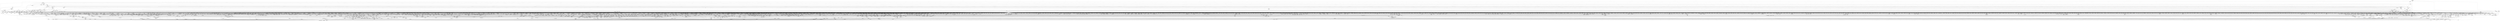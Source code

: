 digraph kerncollapsed {
    "csum_partial" [color="black"];
    "arch_send_call_function_single_ipi" [color="black"];
    "__list_del_entry" [color="black"];
    "__bitmap_weight" [color="black"];
    "folio_mapped_3" [color="black"];
    "other_cpu_in_panic" [color="black"];
    "folio_invalidate" [color="black"];
    "group_balance_cpu" [color="black"];
    "Indirect call46" [color="black"];
    "mas_next_slot" [color="black"];
    "d_set_d_op" [color="black"];
    "_copy_from_iter" [color="black"];
    "exit_rcu" [color="black"];
    "__xa_clear_mark" [color="black"];
    "do_raw_spin_lock_33" [color="black"];
    "bit_waitqueue" [color="black"];
    "wb_stat_mod" [color="black"];
    "propagation_next" [color="black"];
    "__raw_spin_unlock_irq_6" [color="black"];
    "down_read_trylock" [color="black"];
    "sync_icache_aliases" [color="black"];
    "raw_spin_rq_lock" [color="black"];
    "ma_dead_node" [color="black"];
    "clear_page" [color="black"];
    "attach_task" [color="black"];
    "strnlen" [color="black"];
    "audit_serial" [color="black"];
    "Indirect call205" [color="black"];
    "dl_set_overload.part.0" [color="black"];
    "bstats_update" [color="black"];
    "__wb_calc_thresh" [color="black"];
    "ktime_get_coarse_real_ts64" [color="black"];
    "find_worker_executing_work" [color="black"];
    "__posix_timers_find" [color="black"];
    "strchr" [color="black"];
    "thread_group_cputime" [color="black"];
    "tk_clock_read" [color="black"];
    "update_cached_migrate" [color="black"];
    "mntget" [color="black"];
    "lru_deactivate_file_fn" [color="black"];
    "gup_folio_next" [color="black"];
    "pud_set_huge" [color="black"];
    "rt_mutex_futex_trylock" [color="black"];
    "Indirect call218" [color="black"];
    "access_ok_12" [color="black"];
    "__raw_spin_unlock_irq.constprop.0_1" [color="black"];
    "wake_up_bit" [color="black"];
    "find_first_bit_4" [color="black"];
    "strscpy" [color="black"];
    "gfp_pfmemalloc_allowed" [color="black"];
    "raw_spin_rq_unlock" [color="black"];
    "call_on_irq_stack" [color="black"];
    "find_alive_thread.isra.0" [color="black"];
    "cpumask_weight" [color="black"];
    "Indirect call188" [color="black"];
    "idle_cpu" [color="black"];
    "find_next_bit_13" [color="black"];
    "legitimize_root" [color="black"];
    "choose_mountpoint_rcu" [color="black"];
    "__dput_to_list" [color="black"];
    "Indirect call58" [color="black"];
    "__percpu_add_case_32_3" [color="black"];
    "__pi_memcmp" [color="black"];
    "__lookup_slow" [color="black"];
    "security_release_secctx" [color="black"];
    "__raw_spin_lock_irqsave_18" [color="black"];
    "do_raw_spin_lock.constprop.0_14" [color="black"];
    "Indirect call64" [color="black"];
    "device_pm_check_callbacks" [color="black"];
    "__io_acct_run_queue" [color="black"];
    "is_rlimit_overlimit" [color="black"];
    "convert_prio" [color="black"];
    "io_wq_worker_running" [color="black"];
    "irq_enable" [color="black"];
    "panic_smp_self_stop" [color="black"];
    "prep_new_page" [color="black"];
    "security_audit_rule_match" [color="black"];
    "prepend" [color="black"];
    "pgdat_balanced" [color="black"];
    "security_inode_permission" [color="black"];
    "isolation_suitable.isra.0" [color="black"];
    "__fsnotify_recalc_mask" [color="black"];
    "decay_load" [color="black"];
    "__audit_inode" [color="black"];
    "timer_delete_hook" [color="black"];
    "cpu_clock_sample" [color="black"];
    "__io_prep_linked_timeout" [color="black"];
    "folio_not_mapped" [color="black"];
    "__clear_close_on_exec.isra.0" [color="black"];
    "xa_mk_value" [color="black"];
    "__hlist_del" [color="black"];
    "skb_zcopy_clear" [color="black"];
    "pvm_find_va_enclose_addr" [color="black"];
    "zone_page_state_snapshot.constprop.0" [color="black"];
    "deactivate_task" [color="black"];
    "Indirect call191" [color="black"];
    "__preempt_count_add.constprop.0_1" [color="black"];
    "Indirect call117" [color="black"];
    "Indirect call190" [color="black"];
    "folio_trylock_4" [color="black"];
    "synchronize_rcu.part.0" [color="black"];
    "__kern_my_cpu_offset_17" [color="black"];
    "cpu_util_cfs" [color="black"];
    "kernfs_name_hash" [color="black"];
    "__percpu_add_case_64" [color="black"];
    "Indirect call44" [color="black"];
    "__raw_spin_lock_irq_43" [color="black"];
    "get_mountpoint" [color="black"];
    "req_set_fail_3" [color="black"];
    "__percpu_add_case_32_13" [color="black"];
    "Indirect call51" [color="black"];
    "mod_timer" [color="black"];
    "wb_stat_error" [color="black"];
    "__inode_add_lru" [color="black"];
    "mast_split_data" [color="black"];
    "collect_posix_cputimers" [color="black"];
    "list_del_init_3" [color="black"];
    "__cmpxchg_case_acq_64_1" [color="black"];
    "__next_zones_zonelist" [color="black"];
    "__list_del_entry_2" [color="black"];
    "fatal_signal_pending_6" [color="black"];
    "__raw_spin_lock.constprop.0_1" [color="black"];
    "skb_checksum" [color="black"];
    "down_trylock" [color="black"];
    "pcpu_block_update_hint_alloc" [color="black"];
    "vm_stat_account" [color="black"];
    "defer_console_output" [color="black"];
    "tty_termios_baud_rate" [color="black"];
    "xa_find_after" [color="black"];
    "bsearch" [color="black"];
    "do_raw_spin_lock_24" [color="black"];
    "Indirect call94" [color="black"];
    "percpu_counter_add_batch" [color="black"];
    "Indirect call113" [color="black"];
    "try_to_take_rt_mutex" [color="black"];
    "Indirect call106" [color="black"];
    "sub_running_bw.isra.0" [color="black"];
    "IS_ERR_OR_NULL_3" [color="black"];
    "__dl_update" [color="black"];
    "__raw_spin_lock_irq_19" [color="black"];
    "next_online_pgdat" [color="black"];
    "arch_local_irq_restore" [color="black"];
    "mapping_shrinkable_1" [color="black"];
    "mas_put_in_tree" [color="black"];
    "__skb_zcopy_downgrade_managed" [color="black"];
    "skb_zcopy" [color="black"];
    "__raw_spin_lock_43" [color="black"];
    "__raw_spin_lock_62" [color="black"];
    "__raw_spin_unlock_irq_20" [color="black"];
    "__ipi_send_mask" [color="black"];
    "strscpy_pad" [color="black"];
    "slab_want_init_on_alloc" [color="black"];
    "set_load_weight" [color="black"];
    "do_raw_spin_lock_26" [color="black"];
    "do_raw_spin_lock_30" [color="black"];
    "__do_set_cpus_allowed" [color="black"];
    "unlock_mount" [color="black"];
    "__reset_isolation_pfn" [color="black"];
    "Indirect call65" [color="black"];
    "should_failslab" [color="black"];
    "__raw_spin_lock_irq_21" [color="black"];
    "__printk_cpu_sync_put" [color="black"];
    "try_to_unlazy" [color="black"];
    "arch_tlbbatch_should_defer.constprop.0" [color="black"];
    "do_raw_spin_lock_28" [color="black"];
    "xas_result" [color="black"];
    "fast_dput" [color="black"];
    "clear_ti_thread_flag_1" [color="black"];
    "req_ref_put_and_test" [color="black"];
    "__raw_spin_lock_irqsave_34" [color="black"];
    "Indirect call206" [color="black"];
    "_compound_head_3" [color="black"];
    "do_raw_spin_lock_117" [color="black"];
    "cpus_share_cache" [color="black"];
    "do_raw_spin_lock_41" [color="black"];
    "__task_will_free_mem" [color="black"];
    "page_mapping" [color="black"];
    "do_raw_spin_lock_56" [color="black"];
    "__remove_hrtimer" [color="black"];
    "__wake_up_common" [color="black"];
    "Indirect call88" [color="black"];
    "smp_call_function" [color="black"];
    "rwsem_spin_on_owner" [color="black"];
    "radix_tree_tag_get" [color="black"];
    "__raw_spin_unlock_irqrestore.constprop.0_2" [color="black"];
    "mas_find_child" [color="black"];
    "xas_set_offset" [color="black"];
    "get_vfs_caps_from_disk" [color="black"];
    "mas_find" [color="black"];
    "aio_nr_sub" [color="black"];
    "__kern_my_cpu_offset_22" [color="black"];
    "rseq_migrate" [color="black"];
    "list_del_3" [color="black"];
    "handle_dots" [color="black"];
    "freezing" [color="black"];
    "mas_wr_walk" [color="black"];
    "anon_vma_interval_tree_iter_next" [color="black"];
    "io_poll_remove_entries" [color="black"];
    "get_state_synchronize_rcu_full" [color="black"];
    "u64_stats_add_2" [color="black"];
    "Indirect call83" [color="black"];
    "Indirect call124" [color="black"];
    "drop_links" [color="black"];
    "count_vm_event" [color="black"];
    "__raw_spin_unlock_irq_23" [color="black"];
    "cpu_online" [color="black"];
    "fasync_insert_entry" [color="black"];
    "__dl_clear_params" [color="black"];
    "__kern_my_cpu_offset_37" [color="black"];
    "Indirect call178" [color="black"];
    "__raw_spin_lock_irqsave_4" [color="black"];
    "mas_adopt_children.isra.0" [color="black"];
    "Indirect call197" [color="black"];
    "Indirect call118" [color="black"];
    "__raw_spin_lock_irq_26" [color="black"];
    "data_alloc" [color="black"];
    "__lock_timer" [color="black"];
    "pagefault_disable" [color="black"];
    "groups_search" [color="black"];
    "do_raw_spin_lock_86" [color="black"];
    "fsnotify_xattr" [color="black"];
    "__prepare_to_swait" [color="black"];
    "lru_note_cost" [color="black"];
    "is_migration_entry" [color="black"];
    "security_inode_follow_link" [color="black"];
    "mas_wr_end_piv" [color="black"];
    "rcu_seq_set_state" [color="black"];
    "tcp_get_info_chrono_stats" [color="black"];
    "clear_ti_thread_flag_5" [color="black"];
    "__raw_spin_unlock_irq_29" [color="black"];
    "folio_mapping" [color="black"];
    "Indirect call76" [color="black"];
    "mnt_add_count" [color="black"];
    "zone_watermark_ok" [color="black"];
    "find_task_by_vpid" [color="black"];
    "set_ptes.isra.0" [color="black"];
    "security_d_instantiate" [color="black"];
    "folio_trylock" [color="black"];
    "__raw_spin_unlock_irqrestore_32" [color="black"];
    "folio_test_uptodate" [color="black"];
    "int_sqrt" [color="black"];
    "count_vm_event_1" [color="black"];
    "Indirect call55" [color="black"];
    "__raw_spin_lock_30" [color="black"];
    "recalc_sigpending_tsk" [color="black"];
    "Indirect call222" [color="black"];
    "__cmpxchg_case_64.isra.0" [color="black"];
    "smp_call_function_many" [color="black"];
    "find_next_bit.constprop.0_6" [color="black"];
    "check_class_changed" [color="black"];
    "__rt_mutex_futex_trylock" [color="black"];
    "get_file.isra.0" [color="black"];
    "__cmpxchg_case_acq_32.constprop.0_6" [color="black"];
    "task_clear_jobctl_pending" [color="black"];
    "__irq_get_desc_lock" [color="black"];
    "task_pid_vnr" [color="black"];
    "Indirect call208" [color="black"];
    "Indirect call1" [color="black"];
    "_raw_spin_rq_lock_irqsave" [color="black"];
    "path_get" [color="black"];
    "cfs_rq_of" [color="black"];
    "__raw_spin_unlock_irqrestore_18" [color="black"];
    "__raw_spin_lock_63" [color="black"];
    "Indirect call130" [color="black"];
    "first_zones_zonelist_1" [color="black"];
    "vma_interval_tree_remove" [color="black"];
    "mnt_drop_write" [color="black"];
    "_find_first_bit" [color="black"];
    "vma_is_secretmem" [color="black"];
    "__raw_spin_lock_32" [color="black"];
    "system_supports_mte" [color="black"];
    "propagate_one" [color="black"];
    "percpu_ref_put_many.constprop.0_1" [color="black"];
    "dev_xmit_recursion_inc" [color="black"];
    "vfs_removexattr" [color="black"];
    "rcu_segcblist_extract_done_cbs" [color="black"];
    "page_ref_add" [color="black"];
    "__kern_my_cpu_offset_47" [color="black"];
    "inode_io_list_del" [color="black"];
    "try_to_unmap_flush" [color="black"];
    "Indirect call107" [color="black"];
    "io_poll_mark_cancelled" [color="black"];
    "__enqueue_entity" [color="black"];
    "write_sequnlock.constprop.0" [color="black"];
    "memblock_search" [color="black"];
    "Indirect call60" [color="black"];
    "compaction_zonelist_suitable" [color="black"];
    "pfn_valid_2" [color="black"];
    "folio_size_2" [color="black"];
    "cpumask_subset" [color="black"];
    "cpumask_intersects.constprop.0_1" [color="black"];
    "prepend_name" [color="black"];
    "_prb_commit" [color="black"];
    "prb_first_valid_seq" [color="black"];
    "__efistub_caches_clean_inval_pou" [color="black"];
    "pcpu_next_fit_region.constprop.0" [color="black"];
    "_atomic_dec_and_lock_irqsave" [color="black"];
    "__cmpxchg_case_acq_32.constprop.0_10" [color="black"];
    "Indirect call77" [color="black"];
    "chacha_permute" [color="black"];
    "this_cpu_has_cap" [color="black"];
    "__count_vm_events" [color="black"];
    "do_softirq_own_stack" [color="black"];
    "set_kpti_asid_bits" [color="black"];
    "should_fail_alloc_page" [color="black"];
    "pfn_valid_1" [color="black"];
    "Indirect call66" [color="black"];
    "put_dec_full8" [color="black"];
    "compound_order_1" [color="black"];
    "Indirect call128" [color="black"];
    "set_task_cpu" [color="black"];
    "rt_mutex_setprio" [color="black"];
    "calc_delta_fair" [color="black"];
    "raw_spin_rq_trylock" [color="black"];
    "timekeeping_get_ns" [color="black"];
    "__cmpxchg_case_acq_32.constprop.0_16" [color="black"];
    "__arch_copy_from_user" [color="black"];
    "task_active_pid_ns" [color="black"];
    "__raw_spin_lock_irqsave.constprop.0_2" [color="black"];
    "__raw_spin_lock_irqsave_23" [color="black"];
    "__raw_spin_lock_15" [color="black"];
    "__cmpxchg_case_mb_64_4" [color="black"];
    "do_raw_spin_lock.constprop.0_10" [color="black"];
    "__raw_spin_lock_irqsave.constprop.0_8" [color="black"];
    "__get_cpu_fpsimd_context" [color="black"];
    "ma_slots" [color="black"];
    "percpu_ref_noop_confirm_switch" [color="black"];
    "page_ref_inc" [color="black"];
    "mas_wr_new_end" [color="black"];
    "__raw_spin_lock_12" [color="black"];
    "inc_rlimit_ucounts" [color="black"];
    "step_into" [color="black"];
    "mas_store_prealloc.part.0" [color="black"];
    "__sk_mem_reclaim" [color="black"];
    "put_link" [color="black"];
    "cpudl_heapify_up" [color="black"];
    "check_preempt_curr_dl" [color="black"];
    "pagefault_enable_1" [color="black"];
    "__anon_vma_interval_tree_subtree_search" [color="black"];
    "arch_send_call_function_ipi_mask" [color="black"];
    "compaction_suitable" [color="black"];
    "__sw_hweight64" [color="black"];
    "sve_save_state" [color="black"];
    "fsnotify_data_inode" [color="black"];
    "Indirect call53" [color="black"];
    "pte_mkdirty" [color="black"];
    "Indirect call81" [color="black"];
    "tick_get_broadcast_mask" [color="black"];
    "get_pwq" [color="black"];
    "Indirect call228" [color="black"];
    "path_is_under" [color="black"];
    "prb_next_seq" [color="black"];
    "Indirect call68" [color="black"];
    "io_match_task_safe" [color="black"];
    "audit_log_path_denied" [color="black"];
    "signal_pending_11" [color="black"];
    "__cmpxchg_case_acq_32.constprop.0_5" [color="black"];
    "do_raw_spin_lock_8" [color="black"];
    "system_supports_mte_1" [color="black"];
    "PageMovable" [color="black"];
    "set_area_direct_map" [color="black"];
    "vma_fs_can_writeback" [color="black"];
    "lock_mnt_tree" [color="black"];
    "put_ldops.constprop.0" [color="black"];
    "__attach_to_pi_owner" [color="black"];
    "super_wake" [color="black"];
    "lock_parent" [color="black"];
    "pm_qos_update_flags" [color="black"];
    "cpu_timer_dequeue" [color="black"];
    "Indirect call168" [color="black"];
    "rwsem_set_reader_owned" [color="black"];
    "Indirect call20" [color="black"];
    "desc_make_final" [color="black"];
    "kick_process" [color="black"];
    "timerqueue_iterate_next" [color="black"];
    "__cmpxchg_case_acq_32.constprop.0_15" [color="black"];
    "irq_work_single" [color="black"];
    "d_ancestor" [color="black"];
    "do_raw_spin_lock_16" [color="black"];
    "io_prep_async_link" [color="black"];
    "mas_rewalk_if_dead" [color="black"];
    "Indirect call173" [color="black"];
    "blake2s.constprop.0" [color="black"];
    "__raw_spin_lock_24" [color="black"];
    "__irq_put_desc_unlock" [color="black"];
    "fprop_reflect_period_percpu.isra.0" [color="black"];
    "wb_has_dirty_io" [color="black"];
    "folio_nr_pages" [color="black"];
    "propagate_mnt" [color="black"];
    "unlock_mount_hash" [color="black"];
    "__pm_relax" [color="black"];
    "__irq_disable" [color="black"];
    "pm_qos_read_value" [color="black"];
    "queued_spin_lock_slowpath" [color="black"];
    "__raw_spin_lock_irqsave_25" [color="black"];
    "__fsnotify_update_child_dentry_flags" [color="black"];
    "system_supports_generic_auth" [color="black"];
    "Indirect call16" [color="black"];
    "__lock_task_sighand" [color="black"];
    "is_zero_page" [color="black"];
    "free_vmap_area_rb_augment_cb_rotate" [color="black"];
    "lockref_get_not_zero" [color="black"];
    "__raw_spin_lock_22" [color="black"];
    "xas_clear_mark" [color="black"];
    "page_ref_inc_3" [color="black"];
    "io_poll_get_ownership" [color="black"];
    "__cmpxchg_case_mb_32_10" [color="black"];
    "no_blink" [color="black"];
    "__kern_my_cpu_offset_50" [color="black"];
    "cd_forget" [color="black"];
    "mte_destroy_descend.constprop.0" [color="black"];
    "Indirect call96" [color="black"];
    "audit_rate_check.part.0" [color="black"];
    "mas_state_walk" [color="black"];
    "Indirect call41" [color="black"];
    "mask_irq" [color="black"];
    "check_preempt_curr" [color="black"];
    "list_del_4" [color="black"];
    "mte_update_gcr_excl.isra.0" [color="black"];
    "noop_dirty_folio" [color="black"];
    "Indirect call114" [color="black"];
    "arch_local_irq_save_8" [color="black"];
    "__fprop_add_percpu_max" [color="black"];
    "d_walk" [color="black"];
    "set_next_task" [color="black"];
    "pagetable_pte_dtor" [color="black"];
    "__folio_cancel_dirty" [color="black"];
    "task_sigpending_1" [color="black"];
    "hlist_del_init_4" [color="black"];
    "Indirect call181" [color="black"];
    "__skb_set_length_1" [color="black"];
    "invalid_folio_referenced_vma" [color="black"];
    "Indirect call14" [color="black"];
    "Indirect call33" [color="black"];
    "Indirect call212" [color="black"];
    "Indirect call86" [color="black"];
    "rb_insert_color" [color="black"];
    "tty_driver_name" [color="black"];
    "set_ptes.constprop.0.isra.0" [color="black"];
    "queued_read_unlock.constprop.0_2" [color="black"];
    "__local_bh_enable_ip" [color="black"];
    "__raw_spin_unlock_irq_5" [color="black"];
    "mas_next_sibling" [color="black"];
    "igrab" [color="black"];
    "do_raw_spin_lock_25" [color="black"];
    "qdisc_qstats_cpu_qlen_inc" [color="black"];
    "Indirect call153" [color="black"];
    "enqueue_timer" [color="black"];
    "__accumulate_pelt_segments" [color="black"];
    "__d_lookup_unhash" [color="black"];
    "mas_set_alloc_req" [color="black"];
    "__cmpxchg_case_acq_32.constprop.0_19" [color="black"];
    "irq_disable" [color="black"];
    "skb_has_frag_list" [color="black"];
    "__siphash_unaligned" [color="black"];
    "pcpu_update_empty_pages" [color="black"];
    "vma_iter_config" [color="black"];
    "__raw_spin_unlock_irq_28" [color="black"];
    "Indirect call62" [color="black"];
    "xas_set_mark" [color="black"];
    "tlb_remove_table_sync_one" [color="black"];
    "flush_tlb_kernel_range" [color="black"];
    "__rpm_get_callback" [color="black"];
    "Indirect call89" [color="black"];
    "__page_set_anon_rmap" [color="black"];
    "find_next_bit.constprop.0_7" [color="black"];
    "Indirect call165" [color="black"];
    "__raw_spin_unlock_irq_21" [color="black"];
    "rcu_advance_cbs" [color="black"];
    "__bitmap_and" [color="black"];
    "__raw_read_lock.constprop.0_5" [color="black"];
    "unreserve_highatomic_pageblock" [color="black"];
    "timer_delete_sync" [color="black"];
    "active_load_balance_cpu_stop" [color="black"];
    "__raw_spin_unlock_irq_37" [color="black"];
    "hlist_bl_lock" [color="black"];
    "update_newidle_cost" [color="black"];
    "compound_order" [color="black"];
    "test_ti_thread_flag_4" [color="black"];
    "ldsem_down_read_trylock" [color="black"];
    "pwq_activate_inactive_work" [color="black"];
    "__cmpxchg_case_acq_32.constprop.0_20" [color="black"];
    "pgattr_change_is_safe" [color="black"];
    "Indirect call202" [color="black"];
    "tlb_flush_1" [color="black"];
    "test_and_set_ti_thread_flag_1" [color="black"];
    "Indirect call7" [color="black"];
    "write_seqlock.constprop.0" [color="black"];
    "do_raw_spin_lock_13" [color="black"];
    "Indirect call127" [color="black"];
    "signal_pending" [color="black"];
    "__cmpxchg_case_64" [color="black"];
    "__raw_spin_unlock_irq_25" [color="black"];
    "__kern_my_cpu_offset_29" [color="black"];
    "folio_lruvec_relock_irq.constprop.0" [color="black"];
    "__cmpxchg_case_acq_32.constprop.0_17" [color="black"];
    "crng_fast_key_erasure" [color="black"];
    "inode_cgwb_move_to_attached" [color="black"];
    "tty_driver_flush_buffer" [color="black"];
    "__kern_my_cpu_offset_28" [color="black"];
    "csum_block_add_ext" [color="black"];
    "Indirect call108" [color="black"];
    "find_next_bit_10" [color="black"];
    "__raw_spin_unlock_irqrestore_3" [color="black"];
    "list_del_init" [color="black"];
    "__pick_first_entity" [color="black"];
    "prepend_path" [color="black"];
    "rt_mutex_init_proxy_locked" [color="black"];
    "Indirect call82" [color="black"];
    "__mod_timer" [color="black"];
    "prepend_char" [color="black"];
    "percpu_ref_get_many" [color="black"];
    "__dl_sub" [color="black"];
    "copy_highpage" [color="black"];
    "ksize" [color="black"];
    "vma_interval_tree_insert" [color="black"];
    "pmd_install" [color="black"];
    "add_timer_on" [color="black"];
    "do_raw_spin_lock_32" [color="black"];
    "__wake_up_klogd.part.0" [color="black"];
    "test_ti_thread_flag_6" [color="black"];
    "need_active_balance" [color="black"];
    "tty_ldisc_close" [color="black"];
    "add_wait_queue" [color="black"];
    "is_posix_acl_xattr" [color="black"];
    "xa_is_node" [color="black"];
    "can_set_direct_map" [color="black"];
    "mas_prev" [color="black"];
    "clear_nonspinnable" [color="black"];
    "__cmpxchg_case_acq_32.constprop.0" [color="black"];
    "Indirect call154" [color="black"];
    "ma_pivots" [color="black"];
    "lockref_mark_dead" [color="black"];
    "set_secondary_fwnode" [color="black"];
    "irq_domain_activate_irq" [color="black"];
    "find_vma_prev" [color="black"];
    "Indirect call95" [color="black"];
    "__percpu_add_case_64_2" [color="black"];
    "do_raw_spin_lock_35" [color="black"];
    "current_wq_worker" [color="black"];
    "del_page_from_free_list" [color="black"];
    "__down_trylock_console_sem.constprop.0" [color="black"];
    "Indirect call187" [color="black"];
    "irqd_irq_disabled.isra.0" [color="black"];
    "__cmpxchg_case_mb_32.constprop.0" [color="black"];
    "count_vm_events_1" [color="black"];
    "radix_tree_load_root" [color="black"];
    "lru_lazyfree_fn" [color="black"];
    "do_raw_spin_lock_88" [color="black"];
    "Indirect call210" [color="black"];
    "zone_page_state_snapshot" [color="black"];
    "vma_last_pgoff" [color="black"];
    "io_should_retry_thread" [color="black"];
    "cpu_util_cfs_boost" [color="black"];
    "drain_pages" [color="black"];
    "Indirect call39" [color="black"];
    "do_raw_spin_lock_3" [color="black"];
    "Indirect call145" [color="black"];
    "free_pcppages_bulk" [color="black"];
    "grow_tree_refs" [color="black"];
    "__raw_spin_unlock_irq_35" [color="black"];
    "find_lock_task_mm" [color="black"];
    "try_release_thread_stack_to_cache" [color="black"];
    "__reuseport_detach_closed_sock" [color="black"];
    "vma_interval_tree_augment_propagate" [color="black"];
    "lock_hrtimer_base" [color="black"];
    "internal_add_timer" [color="black"];
    "kernfs_next_descendant_post" [color="black"];
    "in_group_p" [color="black"];
    "__radix_tree_lookup" [color="black"];
    "do_raw_spin_lock_58" [color="black"];
    "__kern_my_cpu_offset_14" [color="black"];
    "kernfs_release_file.part.0.isra.0" [color="black"];
    "get_file_1" [color="black"];
    "do_raw_spin_lock_87" [color="black"];
    "security_task_kill" [color="black"];
    "page_ref_add_1" [color="black"];
    "__raw_spin_unlock_irqrestore_33" [color="black"];
    "mod_zone_page_state" [color="black"];
    "mas_max_gap" [color="black"];
    "find_first_bit_6" [color="black"];
    "add_timer" [color="black"];
    "fatal_signal_pending_3" [color="black"];
    "__bitmap_set" [color="black"];
    "percpu_counter_set" [color="black"];
    "percpu_ref_get_many.constprop.0" [color="black"];
    "invalid_mkclean_vma" [color="black"];
    "folio_unlock" [color="black"];
    "__fget_light" [color="black"];
    "__mod_node_page_state" [color="black"];
    "skb_tailroom_1" [color="black"];
    "Indirect call0" [color="black"];
    "disable_irq_nosync" [color="black"];
    "__raw_read_unlock.constprop.0_6" [color="black"];
    "__xchg_case_mb_64.constprop.0_2" [color="black"];
    "strcspn" [color="black"];
    "link_path_walk" [color="black"];
    "fsnotify_free_mark" [color="black"];
    "skb_tailroom_2" [color="black"];
    "list_lru_add" [color="black"];
    "global_dirtyable_memory" [color="black"];
    "rb_erase" [color="black"];
    "wakeup_kcompactd" [color="black"];
    "find_next_bit.constprop.0_5" [color="black"];
    "unhash_mnt" [color="black"];
    "netlink_unlock_table" [color="black"];
    "__dequeue_entity" [color="black"];
    "kernfs_root" [color="black"];
    "mas_is_err" [color="black"];
    "account_pipe_buffers" [color="black"];
    "pcpu_chunk_refresh_hint" [color="black"];
    "folio_add_new_anon_rmap" [color="black"];
    "release_thread" [color="black"];
    "__raw_spin_lock_64" [color="black"];
    "move_freepages_block" [color="black"];
    "console_srcu_read_unlock" [color="black"];
    "mab_calc_split" [color="black"];
    "__preempt_count_sub" [color="black"];
    "Indirect call45" [color="black"];
    "sock_flag.constprop.0" [color="black"];
    "folio_evictable" [color="black"];
    "__arm64_sys_removexattr" [color="black"];
    "__dev_pm_qos_resume_latency" [color="black"];
    "Indirect call12" [color="black"];
    "audit_mark_compare" [color="black"];
    "__cmpxchg_case_acq_32" [color="black"];
    "io_file_get_flags" [color="black"];
    "strreplace" [color="black"];
    "Indirect call176" [color="black"];
    "do_raw_spin_lock_17" [color="black"];
    "__raw_spin_unlock_irq_11" [color="black"];
    "mnt_dec_writers" [color="black"];
    "posixtimer_rearm" [color="black"];
    "folio_nr_pages_2" [color="black"];
    "__kern_my_cpu_offset_42" [color="black"];
    "Indirect call196" [color="black"];
    "group_open_release" [color="black"];
    "task_ppid_nr" [color="black"];
    "list_del_init_7" [color="black"];
    "_compound_head_4" [color="black"];
    "cleanup_timerqueue" [color="black"];
    "get_pfnblock_flags_mask" [color="black"];
    "tlb_remove_table_smp_sync" [color="black"];
    "rcu_seq_end_1" [color="black"];
    "mas_set_split_parent.isra.0" [color="black"];
    "__wake_q_add" [color="black"];
    "find_first_bit_1" [color="black"];
    "dequeue_task" [color="black"];
    "set_page_dirty" [color="black"];
    "Indirect call110" [color="black"];
    "__kern_my_cpu_offset_21" [color="black"];
    "lowest_in_progress" [color="black"];
    "replace_mark_chunk" [color="black"];
    "find_busiest_group" [color="black"];
    "Indirect call3" [color="black"];
    "__traverse_mounts" [color="black"];
    "rb_insert_color_cached" [color="black"];
    "__raw_read_lock.constprop.0_1" [color="black"];
    "double_rq_lock" [color="black"];
    "d_instantiate" [color="black"];
    "task_rq_unlock" [color="black"];
    "tlb_flush_mmu_tlbonly" [color="black"];
    "do_raw_spin_lock_51" [color="black"];
    "get_next_ino" [color="black"];
    "Indirect call211" [color="black"];
    "__kern_my_cpu_offset_18" [color="black"];
    "_find_first_and_bit" [color="black"];
    "remove_wait_queue" [color="black"];
    "do_raw_spin_lock_31" [color="black"];
    "io_put_kbuf" [color="black"];
    "pm_runtime_autosuspend_expiration" [color="black"];
    "copy_fd_bitmaps" [color="black"];
    "osq_lock" [color="black"];
    "Indirect call90" [color="black"];
    "Indirect call99" [color="black"];
    "pageblock_skip_persistent" [color="black"];
    "hrtimer_cancel" [color="black"];
    "io_run_cancel" [color="black"];
    "activate_task" [color="black"];
    "Indirect call146" [color="black"];
    "find_submount" [color="black"];
    "do_raw_spin_lock_80" [color="black"];
    "xas_error.isra.0_1" [color="black"];
    "mod_node_state" [color="black"];
    "xas_init_marks" [color="black"];
    "io_poll_find.constprop.0" [color="black"];
    "next_zone" [color="black"];
    "update_rq_clock" [color="black"];
    "blake2s_update" [color="black"];
    "skip_atoi" [color="black"];
    "mas_set_parent.constprop.0" [color="black"];
    "put_dec" [color="black"];
    "folio_trylock_flag" [color="black"];
    "__kern_my_cpu_offset_27" [color="black"];
    "touch_mnt_namespace" [color="black"];
    "__kern_my_cpu_offset_77" [color="black"];
    "mod_node_page_state" [color="black"];
    "bump_cpu_timer" [color="black"];
    "cpumask_next.constprop.0" [color="black"];
    "clear_bit_unlock.constprop.0" [color="black"];
    "__futex_queue" [color="black"];
    "__kern_my_cpu_offset_70" [color="black"];
    "cpu_clock_sample_group" [color="black"];
    "rcu_segcblist_move_seglen" [color="black"];
    "get_task_mm" [color="black"];
    "folio_total_mapcount" [color="black"];
    "rcu_gpnum_ovf" [color="black"];
    "__raw_spin_lock_irqsave.constprop.0_1" [color="black"];
    "sk_mem_reclaim" [color="black"];
    "dec_rlimit_ucounts" [color="black"];
    "__fdget_raw" [color="black"];
    "__percpu_add_case_64_3" [color="black"];
    "mas_update_gap" [color="black"];
    "console_trylock" [color="black"];
    "skb_headers_offset_update" [color="black"];
    "set_pud" [color="black"];
    "do_raw_spin_lock.constprop.0_3" [color="black"];
    "path_init" [color="black"];
    "__raw_spin_lock_28" [color="black"];
    "access_ok_16" [color="black"];
    "fatal_signal_pending_5" [color="black"];
    "Indirect call30" [color="black"];
    "__raw_spin_lock_irq_20" [color="black"];
    "Indirect call199" [color="black"];
    "page_ref_dec_and_test" [color="black"];
    "get_file_2" [color="black"];
    "__cmpwait_case_32" [color="black"];
    "console_verbose" [color="black"];
    "mte_thread_switch" [color="black"];
    "Indirect call122" [color="black"];
    "prepare_to_wait_event" [color="black"];
    "d_revalidate" [color="black"];
    "d_lookup_done" [color="black"];
    "try_to_unmap_flush_dirty" [color="black"];
    "skb_orphan_1" [color="black"];
    "tty_ldisc_open" [color="black"];
    "pm_runtime_get_noresume" [color="black"];
    "hrtimer_force_reprogram.constprop.0" [color="black"];
    "call_function_single_prep_ipi" [color="black"];
    "spin_lock_irqsave_check_contention" [color="black"];
    "tag_get" [color="black"];
    "task_sigpending_2" [color="black"];
    "futex_q_unlock" [color="black"];
    "clear_ti_thread_flag" [color="black"];
    "zone_watermark_fast.constprop.0" [color="black"];
    "__update_min_deadline" [color="black"];
    "__kern_my_cpu_offset_19" [color="black"];
    "cpu_util.constprop.0" [color="black"];
    "Indirect call203" [color="black"];
    "__page_dup_rmap.constprop.0" [color="black"];
    "mas_split_final_node.isra.0" [color="black"];
    "system_supports_address_auth_1" [color="black"];
    "mmgrab_2" [color="black"];
    "try_check_zero" [color="black"];
    "pid_nr_ns" [color="black"];
    "__raw_spin_lock_irqsave_5" [color="black"];
    "cpumask_first" [color="black"];
    "__skb_set_length" [color="black"];
    "__anon_vma_interval_tree_augment_propagate" [color="black"];
    "__kern_my_cpu_offset_23" [color="black"];
    "init_multi_vma_prep" [color="black"];
    "mnt_get_writers" [color="black"];
    "node_page_state_add" [color="black"];
    "desc_read" [color="black"];
    "__sw_hweight32" [color="black"];
    "access_ok_2" [color="black"];
    "d_shrink_add" [color="black"];
    "can_migrate_task" [color="black"];
    "rcu_segcblist_accelerate" [color="black"];
    "Indirect call63" [color="black"];
    "security_sock_rcv_skb" [color="black"];
    "cpu_online_2" [color="black"];
    "__raw_spin_lock_18" [color="black"];
    "Indirect call78" [color="black"];
    "page_ref_inc_4" [color="black"];
    "Indirect call184" [color="black"];
    "mas_data_end" [color="black"];
    "entity_eligible" [color="black"];
    "__lock_parent" [color="black"];
    "__cmpxchg_case_acq_32.constprop.0_2" [color="black"];
    "__kern_my_cpu_offset_51" [color="black"];
    "rcu_jiffies_till_stall_check" [color="black"];
    "mas_wr_node_walk" [color="black"];
    "audit_inode" [color="black"];
    "__bitmap_equal" [color="black"];
    "count_vm_events" [color="black"];
    "pcpu_size_to_slot" [color="black"];
    "strncmp" [color="black"];
    "__cmpxchg_case_acq_32.constprop.0_1" [color="black"];
    "find_next_bit.constprop.0_14" [color="black"];
    "Indirect call143" [color="black"];
    "__zone_watermark_ok" [color="black"];
    "_prb_read_valid" [color="black"];
    "__raw_spin_unlock_irqrestore_38" [color="black"];
    "slab_want_init_on_free" [color="black"];
    "post_ttbr_update_workaround" [color="black"];
    "_compound_head" [color="black"];
    "Indirect call56" [color="black"];
    "Indirect call170" [color="black"];
    "mas_find_setup.constprop.0" [color="black"];
    "__raw_spin_lock_irq_34" [color="black"];
    "percpu_counter_dec" [color="black"];
    "Indirect call160" [color="black"];
    "get_cred_1" [color="black"];
    "inode_to_bdi" [color="black"];
    "atomic_notifier_call_chain" [color="black"];
    "Indirect call147" [color="black"];
    "shrink_lock_dentry" [color="black"];
    "rcu_poll_gp_seq_start" [color="black"];
    "__raw_spin_lock.constprop.0_2" [color="black"];
    "tlb_gather_mmu" [color="black"];
    "audit_uid_comparator" [color="black"];
    "vm_unacct_memory_1" [color="black"];
    "sched_post_fork" [color="black"];
    "rcu_poll_gp_seq_start_unlocked" [color="black"];
    "find_lock_later_rq" [color="black"];
    "kmalloc_slab" [color="black"];
    "raw_spin_rq_unlock_irqrestore" [color="black"];
    "page_vma_mapped_walk_done" [color="black"];
    "audit_tree_lookup" [color="black"];
    "Indirect call32" [color="black"];
    "qdisc_qstats_cpu_qlen_dec" [color="black"];
    "fsnotify" [color="black"];
    "__raw_spin_lock_irqsave.constprop.0_7" [color="black"];
    "__raw_spin_lock_31" [color="black"];
    "_task_util_est" [color="black"];
    "folio_nr_pages_3" [color="black"];
    "__raw_spin_lock_irq.constprop.0_2" [color="black"];
    "__raw_spin_unlock_irqrestore_2" [color="black"];
    "Indirect call132" [color="black"];
    "do_raw_spin_lock_46" [color="black"];
    "__raw_spin_unlock_irq_3" [color="black"];
    "sched_clock_cpu" [color="black"];
    "do_add_mount" [color="black"];
    "do_raw_spin_lock_48" [color="black"];
    "do_raw_spin_lock" [color="black"];
    "pfn_is_map_memory" [color="black"];
    "kthread_probe_data" [color="black"];
    "____core____" [color="kernel"];
    "pcpu_post_unmap_tlb_flush" [color="black"];
    "folio_mapped" [color="black"];
    "Indirect call216" [color="black"];
    "Indirect call71" [color="black"];
    "__raw_spin_unlock_irqrestore_15" [color="black"];
    "hrtimer_forward" [color="black"];
    "__d_find_any_alias" [color="black"];
    "anon_vma_interval_tree_pre_update_vma" [color="black"];
    "sk_memory_allocated_sub" [color="black"];
    "path_removexattr" [color="black"];
    "Indirect call18" [color="black"];
    "need_mlock_drain" [color="black"];
    "__raw_spin_unlock_irqrestore_8" [color="black"];
    "fd_install" [color="black"];
    "Indirect call36" [color="black"];
    "Indirect call134" [color="black"];
    "__task_pid_nr_ns" [color="black"];
    "_atomic_dec_and_lock" [color="black"];
    "Indirect call34" [color="black"];
    "local_bh_enable" [color="black"];
    "mas_wr_store_setup" [color="black"];
    "__raw_spin_unlock_irq" [color="black"];
    "__raw_spin_lock_irq_4" [color="black"];
    "init_timer_key" [color="black"];
    "rcu_segcblist_init" [color="black"];
    "__raw_spin_lock_irq_18" [color="black"];
    "sched_ttwu_pending" [color="black"];
    "__add_wait_queue" [color="black"];
    "dput_to_list" [color="black"];
    "list_del_init_8" [color="black"];
    "__put_unused_fd" [color="black"];
    "xas_next_entry.constprop.0" [color="black"];
    "__pfn_to_section" [color="black"];
    "__irq_domain_activate_irq" [color="black"];
    "_double_lock_balance" [color="black"];
    "xa_err" [color="black"];
    "do_raw_spin_lock_116" [color="black"];
    "futex_hash" [color="black"];
    "rcu_seq_end" [color="black"];
    "set_task_reclaim_state" [color="black"];
    "__timer_delete_sync" [color="black"];
    "prepare_to_swait_event" [color="black"];
    "__anon_vma_interval_tree_augment_rotate" [color="black"];
    "__rt_mutex_slowtrylock" [color="black"];
    "__d_instantiate" [color="black"];
    "osq_unlock" [color="black"];
    "__raw_spin_trylock_3" [color="black"];
    "xa_find" [color="black"];
    "__skb_flow_get_ports" [color="black"];
    "__find_vmap_area.constprop.0" [color="black"];
    "sane_fdtable_size" [color="black"];
    "vfsgid_in_group_p" [color="black"];
    "purge_fragmented_block" [color="black"];
    "io_wq_get_acct" [color="black"];
    "Indirect call50" [color="black"];
    "do_raw_spin_lock_85" [color="black"];
    "Indirect call103" [color="black"];
    "kernfs_leftmost_descendant" [color="black"];
    "update_rt_rq_load_avg" [color="black"];
    "kmap_atomic_1" [color="black"];
    "__raw_write_unlock_irq_5" [color="black"];
    "folio_pfn" [color="black"];
    "__kern_my_cpu_offset_80" [color="black"];
    "__raw_spin_lock_52" [color="black"];
    "Indirect call157" [color="black"];
    "dl_rq_of_se" [color="black"];
    "do_raw_spin_lock_7" [color="black"];
    "__hrtimer_next_event_base.constprop.0" [color="black"];
    "mte_copy_page_tags" [color="black"];
    "__raw_write_lock_irq" [color="black"];
    "rcu_seq_snap" [color="black"];
    "__raw_spin_lock_46" [color="black"];
    "count_vm_events_2" [color="black"];
    "_find_next_bit" [color="black"];
    "arch_local_irq_save_5" [color="black"];
    "qdisc_qstats_cpu_backlog_dec" [color="black"];
    "__raw_spin_lock_irqsave_52" [color="black"];
    "__kern_my_cpu_offset_11" [color="black"];
    "mas_prev_slot" [color="black"];
    "strncpy_from_user" [color="black"];
    "Indirect call177" [color="black"];
    "reweight_task" [color="black"];
    "__raw_spin_lock_irqsave_50" [color="black"];
    "__kern_my_cpu_offset_71" [color="black"];
    "pick_next_pushable_dl_task" [color="black"];
    "attach_pid" [color="black"];
    "__kern_my_cpu_offset_2" [color="black"];
    "__raw_spin_lock_26" [color="black"];
    "retain_dentry" [color="black"];
    "__legitimize_mnt" [color="black"];
    "__cmpxchg_case_mb_32_13" [color="black"];
    "cpu_online_1" [color="black"];
    "kobj_child_ns_ops" [color="black"];
    "srcu_get_delay.isra.0" [color="black"];
    "__udelay" [color="black"];
    "page_vma_mapped_walk_done_1" [color="black"];
    "do_raw_spin_lock_29" [color="black"];
    "do_raw_spin_lock_52" [color="black"];
    "i_uid_into_vfsuid" [color="black"];
    "rt_mutex_proxy_unlock" [color="black"];
    "maybe_mkwrite.isra.0" [color="black"];
    "rcu_seq_start_1" [color="black"];
    "__irq_domain_deactivate_irq" [color="black"];
    "__raw_spin_lock_3" [color="black"];
    "Indirect call201" [color="black"];
    "test_and_set_bit_lock.constprop.0" [color="black"];
    "ktime_get_with_offset" [color="black"];
    "ma_data_end" [color="black"];
    "Indirect call123" [color="black"];
    "__xchg_case_mb_32.constprop.0" [color="black"];
    "post_alloc_hook" [color="black"];
    "workingset_test_recent" [color="black"];
    "invalid_migration_vma" [color="black"];
    "mast_spanning_rebalance.isra.0" [color="black"];
    "__const_udelay" [color="black"];
    "system_supports_tlb_range_1" [color="black"];
    "Indirect call11" [color="black"];
    "Indirect call28" [color="black"];
    "__cmpxchg_case_mb_64_6" [color="black"];
    "__set_task_comm" [color="black"];
    "Indirect call183" [color="black"];
    "xas_set_order.part.0" [color="black"];
    "flush_tlb_mm" [color="black"];
    "sched_cgroup_fork" [color="black"];
    "__cmpxchg_case_mb_64_2" [color="black"];
    "__audit_getname" [color="black"];
    "io_cqe_cache_refill" [color="black"];
    "d_path" [color="black"];
    "addr_to_vb_xa" [color="black"];
    "__raw_spin_unlock_irq_45" [color="black"];
    "ptep_clear_flush" [color="black"];
    "d_set_mounted" [color="black"];
    "test_ti_thread_flag_11" [color="black"];
    "idr_find" [color="black"];
    "__dev_put.part.0" [color="black"];
    "futex_get_value_locked" [color="black"];
    "radix_tree_lookup" [color="black"];
    "mnt_want_write" [color="black"];
    "skb_zcopy_downgrade_managed" [color="black"];
    "mas_prev_setup.constprop.0" [color="black"];
    "take_dentry_name_snapshot" [color="black"];
    "__raw_spin_unlock_bh.constprop.0" [color="black"];
    "__raw_spin_lock_irq_41" [color="black"];
    "avg_vruntime" [color="black"];
    "anon_vma_interval_tree_insert" [color="black"];
    "min_deadline_cb_rotate" [color="black"];
    "__nr_to_section" [color="black"];
    "__kmem_obj_info" [color="black"];
    "memmove" [color="black"];
    "pcpu_init_md_blocks" [color="black"];
    "restore_nameidata" [color="black"];
    "io_schedule_prepare" [color="black"];
    "__raw_spin_lock_27" [color="black"];
    "__raw_spin_unlock_irq_18" [color="black"];
    "__wake_up_sync_key" [color="black"];
    "arm64_kernel_unmapped_at_el0_2" [color="black"];
    "inode_owner_or_capable" [color="black"];
    "skb_tailroom" [color="black"];
    "Indirect call13" [color="black"];
    "pmd_offset.isra.0_1" [color="black"];
    "__mnt_drop_write" [color="black"];
    "mte_sync_tags" [color="black"];
    "__kern_my_cpu_offset_6" [color="black"];
    "mas_start" [color="black"];
    "do_raw_spin_lock_44" [color="black"];
    "__raw_spin_lock_irq_35" [color="black"];
    "Indirect call73" [color="black"];
    "do_kernel_restart" [color="black"];
    "eth_type_vlan" [color="black"];
    "security_file_set_fowner" [color="black"];
    "__rb_change_child.constprop.0" [color="black"];
    "__cmpwait_case_32_2" [color="black"];
    "__kern_my_cpu_offset_83" [color="black"];
    "folio_anon_vma" [color="black"];
    "expand" [color="black"];
    "sme_save_state" [color="black"];
    "post_init_entity_util_avg" [color="black"];
    "get_mm_exe_file" [color="black"];
    "__wait_on_bit" [color="black"];
    "io_is_timeout_noseq" [color="black"];
    "__raw_spin_unlock_irqrestore_5" [color="black"];
    "__raw_spin_lock_irqsave_11" [color="black"];
    "Indirect call115" [color="black"];
    "user_disable_single_step" [color="black"];
    "cpumask_any_and_distribute" [color="black"];
    "xas_load" [color="black"];
    "__percpu_add_case_32_1" [color="black"];
    "__raw_spin_trylock_1" [color="black"];
    "sock_rfree" [color="black"];
    "__raw_spin_lock_irqsave_41" [color="black"];
    "Indirect call49" [color="black"];
    "rcu_is_cpu_rrupt_from_idle" [color="black"];
    "do_raw_spin_lock_6" [color="black"];
    "__bpf_free_used_maps" [color="black"];
    "mas_pause" [color="black"];
    "__raw_spin_trylock_5" [color="black"];
    "skb_cloned" [color="black"];
    "__finish_swait" [color="black"];
    "cpumask_weight.constprop.0_5" [color="black"];
    "fpsimd_thread_switch" [color="black"];
    "xa_load" [color="black"];
    "task_fits_cpu" [color="black"];
    "fpsimd_preserve_current_state" [color="black"];
    "space_used" [color="black"];
    "_find_next_zero_bit" [color="black"];
    "folio_trylock_2" [color="black"];
    "anon_vma_interval_tree_iter_first" [color="black"];
    "Indirect call141" [color="black"];
    "set_swapper_pgd" [color="black"];
    "need_seqretry" [color="black"];
    "__msecs_to_jiffies" [color="black"];
    "__raw_spin_unlock_irq_19" [color="black"];
    "__raw_spin_unlock_irq_4" [color="black"];
    "__mod_zone_page_state" [color="black"];
    "mte_parent_slot" [color="black"];
    "Indirect call138" [color="black"];
    "memchr" [color="black"];
    "find_next_bit_15" [color="black"];
    "__mnt_want_write_file" [color="black"];
    "__raw_spin_lock_16" [color="black"];
    "rcu_exp_need_qs" [color="black"];
    "do_raw_spin_lock_60" [color="black"];
    "simple_xattr_space" [color="black"];
    "do_raw_spin_lock_5" [color="black"];
    "folio_account_cleaned" [color="black"];
    "__raw_spin_lock_irqsave.constprop.0_9" [color="black"];
    "device_links_read_lock" [color="black"];
    "spin_lock_irqsave_ssp_contention" [color="black"];
    "graft_tree" [color="black"];
    "__raw_spin_lock_49" [color="black"];
    "pte_offset_kernel.isra.0" [color="black"];
    "folio_order" [color="black"];
    "print_tainted" [color="black"];
    "pmd_offset.isra.0" [color="black"];
    "steal_suitable_fallback" [color="black"];
    "add_wait_queue_exclusive" [color="black"];
    "__mutex_add_waiter" [color="black"];
    "do_raw_spin_lock_93" [color="black"];
    "pud_clear_huge" [color="black"];
    "__cmpxchg_case_acq_32.constprop.0_12" [color="black"];
    "cpudl_heapify" [color="black"];
    "crng_make_state" [color="black"];
    "io_poll_remove_entry" [color="black"];
    "__raw_spin_unlock_irq_7" [color="black"];
    "security_current_getsecid_subj" [color="black"];
    "Indirect call92" [color="black"];
    "kthread_data" [color="black"];
    "check_mnt.isra.0" [color="black"];
    "rcu_exp_jiffies_till_stall_check" [color="black"];
    "pte_to_swp_entry" [color="black"];
    "__try_to_del_timer_sync" [color="black"];
    "change_page_range" [color="black"];
    "Indirect call105" [color="black"];
    "find_next_and_bit" [color="black"];
    "flush_tlb_mm_1" [color="black"];
    "page_ref_inc_2" [color="black"];
    "init_completion" [color="black"];
    "__cmpxchg_case_mb_32_5" [color="black"];
    "resched_curr" [color="black"];
    "attach_recursive_mnt" [color="black"];
    "tick_get_wakeup_device" [color="black"];
    "system_supports_tlb_range" [color="black"];
    "do_raw_spin_lock_42" [color="black"];
    "irq_work_claim" [color="black"];
    "do_raw_spin_lock_2" [color="black"];
    "Indirect call142" [color="black"];
    "mas_descend" [color="black"];
    "flush_tlb_batched_pending" [color="black"];
    "u64_stats_add_1" [color="black"];
    "arch_get_random_longs" [color="black"];
    "__isolate_free_page" [color="black"];
    "mod_zone_state" [color="black"];
    "__audit_reusename" [color="black"];
    "get_cred" [color="black"];
    "test_taint" [color="black"];
    "__raw_spin_lock_irq_1" [color="black"];
    "llist_del_first" [color="black"];
    "fill_contig_page_info" [color="black"];
    "__remove_inode_hash" [color="black"];
    "__percpu_add_case_64.constprop.0_3" [color="black"];
    "io_wq_work_match_item" [color="black"];
    "page_try_share_anon_rmap" [color="black"];
    "xattr_resolve_name" [color="black"];
    "___d_drop" [color="black"];
    "copy_from_kernel_nofault" [color="black"];
    "rcu_stall_is_suppressed" [color="black"];
    "vma_interval_tree_iter_next" [color="black"];
    "queued_write_lock.constprop.0_1" [color="black"];
    "ktime_add_safe" [color="black"];
    "dev_bus_name" [color="black"];
    "posix_cpu_timers_exit_group" [color="black"];
    "Indirect call6" [color="black"];
    "test_ti_thread_flag_1" [color="black"];
    "do_raw_spin_lock.constprop.0_13" [color="black"];
    "Indirect call125" [color="black"];
    "Indirect call158" [color="black"];
    "list_splice_tail_init" [color="black"];
    "num_other_online_cpus" [color="black"];
    "__set_close_on_exec.isra.0" [color="black"];
    "find_next_bit.constprop.0_21" [color="black"];
    "find_next_bit_3" [color="black"];
    "__kern_my_cpu_offset_76" [color="black"];
    "prb_reserve" [color="black"];
    "__raw_write_lock_irq_1" [color="black"];
    "__kern_my_cpu_offset_133" [color="black"];
    "is_valid_gup_args" [color="black"];
    "Indirect call102" [color="black"];
    "find_next_zero_bit_2" [color="black"];
    "walk_component" [color="black"];
    "xas_next_offset" [color="black"];
    "__bitmap_subset" [color="black"];
    "do_raw_spin_lock_47" [color="black"];
    "do_raw_spin_lock_83" [color="black"];
    "find_next_bit.constprop.0_1" [color="black"];
    "sock_inuse_add" [color="black"];
    "queued_read_lock.constprop.0" [color="black"];
    "lru_add_fn" [color="black"];
    "wb_io_lists_depopulated" [color="black"];
    "rcu_poll_gp_seq_end" [color="black"];
    "signal_pending_state_2" [color="black"];
    "load_unaligned_zeropad" [color="black"];
    "mnt_get_count" [color="black"];
    "pageblock_pfn_to_page" [color="black"];
    "task_pid_vnr_1" [color="black"];
    "kthread_insert_work_sanity_check" [color="black"];
    "__raw_spin_lock_irq_31" [color="black"];
    "put_unused_fd" [color="black"];
    "__wake_up_pollfree" [color="black"];
    "d_lru_del" [color="black"];
    "mapping_shrinkable" [color="black"];
    "__cmpwait_case_32_1" [color="black"];
    "find_next_and_bit.constprop.0" [color="black"];
    "arch_local_irq_disable_2" [color="black"];
    "generic_exec_single" [color="black"];
    "__raw_spin_lock" [color="black"];
    "netlink_has_listeners" [color="black"];
    "folio_activate_fn" [color="black"];
    "__lookup_mnt" [color="black"];
    "Indirect call179" [color="black"];
    "clear_buddies.isra.0" [color="black"];
    "skb_pfmemalloc" [color="black"];
    "inode_lru_list_del" [color="black"];
    "auditd_test_task" [color="black"];
    "lockref_put_or_lock" [color="black"];
    "Indirect call97" [color="black"];
    "__raw_spin_unlock_irqrestore_10" [color="black"];
    "__cmpxchg_case_acq_32.constprop.0_21" [color="black"];
    "Indirect call131" [color="black"];
    "override_creds" [color="black"];
    "zone_reclaimable_pages" [color="black"];
    "get_file" [color="black"];
    "compact_lock_irqsave" [color="black"];
    "security_capable" [color="black"];
    "posix_cputimers_group_init" [color="black"];
    "__cmpxchg_case_acq_32.constprop.0_14" [color="black"];
    "find_vma" [color="black"];
    "io_wq_work_match_all" [color="black"];
    "fprop_fraction_percpu" [color="black"];
    "__kern_my_cpu_offset_4" [color="black"];
    "rt_mutex_top_waiter" [color="black"];
    "do_raw_spin_lock.constprop.0_7" [color="black"];
    "__cmpxchg_case_acq_64" [color="black"];
    "__kern_my_cpu_offset_52" [color="black"];
    "__rb_insert_augmented" [color="black"];
    "cpu_mitigations_off" [color="black"];
    "__raw_spin_lock_irqsave_1" [color="black"];
    "rcu_segcblist_advance" [color="black"];
    "__raw_spin_unlock_irqrestore_17" [color="black"];
    "tty_termios_input_baud_rate" [color="black"];
    "io_get_cqe_overflow" [color="black"];
    "copy_from_kernel_nofault_allowed" [color="black"];
    "mas_store_b_node" [color="black"];
    "sb_clear_inode_writeback" [color="black"];
    "u64_stats_inc" [color="black"];
    "__flow_hash_from_keys" [color="black"];
    "sig_handler_ignored" [color="black"];
    "__count_vm_events_3" [color="black"];
    "is_current_pgrp_orphaned" [color="black"];
    "Indirect call192" [color="black"];
    "__raw_spin_unlock_irqrestore_1" [color="black"];
    "show_mem_node_skip" [color="black"];
    "lazy_max_pages" [color="black"];
    "task_will_free_mem" [color="black"];
    "signal_pending_state_1" [color="black"];
    "__balance_callbacks" [color="black"];
    "__fprop_add_percpu" [color="black"];
    "finish_wait" [color="black"];
    "vma_interval_tree_augment_rotate" [color="black"];
    "__skb_fill_page_desc" [color="black"];
    "deny_write_access.isra.0" [color="black"];
    "cpumask_next_and" [color="black"];
    "test_ti_thread_flag_19" [color="black"];
    "fsnotify_put_sb_connectors" [color="black"];
    "rcu_dynticks_snap" [color="black"];
    "mte_dead_walk" [color="black"];
    "put_prev_task" [color="black"];
    "inode_maybe_inc_iversion" [color="black"];
    "prepare_to_wait_exclusive" [color="black"];
    "radix_tree_iter_tag_clear" [color="black"];
    "__raw_spin_lock_irqsave_6" [color="black"];
    "__raw_spin_lock_irqsave_22" [color="black"];
    "will_become_orphaned_pgrp" [color="black"];
    "__set_open_fd" [color="black"];
    "__dl_add" [color="black"];
    "sock_flag_1" [color="black"];
    "task_work_cancel_match" [color="black"];
    "folio_evictable_1" [color="black"];
    "update_misfit_status" [color="black"];
    "set_cpu_online" [color="black"];
    "Indirect call164" [color="black"];
    "sock_flag_3" [color="black"];
    "__raw_spin_lock_34" [color="black"];
    "__raw_spin_lock_irq_6" [color="black"];
    "llist_add_batch" [color="black"];
    "memcg_charge_kernel_stack.part.0" [color="black"];
    "__lshrti3" [color="black"];
    "do_raw_spin_lock_73" [color="black"];
    "__hrtimer_get_next_event" [color="black"];
    "tk_xtime.constprop.0" [color="black"];
    "audit_alloc_name" [color="black"];
    "handle_lookup_down" [color="black"];
    "timerqueue_del" [color="black"];
    "__ptrace_link" [color="black"];
    "io_req_complete_defer" [color="black"];
    "prb_commit" [color="black"];
    "efi_reboot" [color="black"];
    "find_first_bit_3" [color="black"];
    "Indirect call149" [color="black"];
    "get_state_synchronize_rcu" [color="black"];
    "__raw_spin_lock_irqsave_3" [color="black"];
    "search_cmp_ftr_reg" [color="black"];
    "copyin" [color="black"];
    "__raw_spin_unlock_irqrestore_6" [color="black"];
    "dev_to_swnode" [color="black"];
    "forward_timer_base" [color="black"];
    "is_subdir" [color="black"];
    "Indirect call2" [color="black"];
    "Indirect call10" [color="black"];
    "fsnotify_connector_sb" [color="black"];
    "set_pageblock_migratetype" [color="black"];
    "split_map_pages" [color="black"];
    "test_ti_thread_flag_10" [color="black"];
    "__kern_my_cpu_offset_25" [color="black"];
    "irq_get_irq_data" [color="black"];
    "read_seqbegin_or_lock" [color="black"];
    "set_pfnblock_flags_mask" [color="black"];
    "cpumask_and.isra.0_1" [color="black"];
    "__update_gt_cputime" [color="black"];
    "io_acct_cancel_pending_work" [color="black"];
    "timerqueue_add" [color="black"];
    "do_raw_spin_lock_9" [color="black"];
    "__raw_spin_unlock_irqrestore_9" [color="black"];
    "__acct_reclaim_writeback" [color="black"];
    "Indirect call144" [color="black"];
    "pm_runtime_put_noidle_2" [color="black"];
    "Indirect call204" [color="black"];
    "Indirect call38" [color="black"];
    "__dev_fwnode" [color="black"];
    "sk_leave_memory_pressure" [color="black"];
    "Indirect call148" [color="black"];
    "__io_disarm_linked_timeout" [color="black"];
    "Indirect call171" [color="black"];
    "Indirect call100" [color="black"];
    "lookup_mnt" [color="black"];
    "ktime_get" [color="black"];
    "anon_vma_interval_tree_remove" [color="black"];
    "__rb_rotate_set_parents" [color="black"];
    "__cmpxchg_case_acq_32_1" [color="black"];
    "__kern_my_cpu_offset_49" [color="black"];
    "read_seqbegin.constprop.0" [color="black"];
    "__vfs_getxattr" [color="black"];
    "req_set_fail" [color="black"];
    "signalfd_cleanup" [color="black"];
    "free_unref_page_commit" [color="black"];
    "arch_local_irq_save_3" [color="black"];
    "find_next_bit_18" [color="black"];
    "task_curr" [color="black"];
    "_compound_head_13" [color="black"];
    "mas_next_setup.constprop.0" [color="black"];
    "nsec_to_clock_t" [color="black"];
    "Indirect call47" [color="black"];
    "hrtimer_active" [color="black"];
    "mas_mab_cp" [color="black"];
    "io_wq_cancel_pending_work" [color="black"];
    "do_raw_spin_lock_69" [color="black"];
    "i_gid_into_vfsgid" [color="black"];
    "Indirect call200" [color="black"];
    "io_acct_run_queue" [color="black"];
    "tag_set" [color="black"];
    "__mnt_want_write" [color="black"];
    "rcu_inkernel_boot_has_ended" [color="black"];
    "security_inode_getsecid" [color="black"];
    "rcu_poll_gp_seq_end_unlocked" [color="black"];
    "Indirect call22" [color="black"];
    "mas_wr_walk_index.isra.0" [color="black"];
    "sve_state_size" [color="black"];
    "process_shares_mm" [color="black"];
    "percpu_down_read_1" [color="black"];
    "sve_get_vl" [color="black"];
    "double_unlock_balance" [color="black"];
    "enqueue_pushable_dl_task" [color="black"];
    "do_softirq" [color="black"];
    "__disable_irq_nosync" [color="black"];
    "proto_memory_pcpu_drain" [color="black"];
    "set_ti_thread_flag_5" [color="black"];
    "__cmpxchg_case_acq_32.constprop.0_4" [color="black"];
    "fragmentation_index" [color="black"];
    "mab_mas_cp" [color="black"];
    "Indirect call182" [color="black"];
    "__attach_mnt" [color="black"];
    "mm_counter_file" [color="black"];
    "__raw_spin_lock_irqsave_51" [color="black"];
    "__kern_my_cpu_offset_79" [color="black"];
    "percpu_ref_put_many" [color="black"];
    "Indirect call75" [color="black"];
    "put_tree_ref" [color="black"];
    "getname_flags" [color="black"];
    "fetch_robust_entry" [color="black"];
    "mas_ascend" [color="black"];
    "fsnotify_update_flags" [color="black"];
    "cpu_active" [color="black"];
    "Indirect call223" [color="black"];
    "__set_task_special" [color="black"];
    "parent_len" [color="black"];
    "cpu_switch_to" [color="black"];
    "pm_ops_is_empty" [color="black"];
    "__irq_startup" [color="black"];
    "Indirect call167" [color="black"];
    "netlink_overrun" [color="black"];
    "mutex_trylock" [color="black"];
    "tlb_flush_mmu_tlbonly_1" [color="black"];
    "__percpu_add_case_64_6" [color="black"];
    "Indirect call227" [color="black"];
    "plist_add" [color="black"];
    "__raw_spin_lock_irq_12" [color="black"];
    "raw_spin_rq_lock_1" [color="black"];
    "page_ref_dec_and_test_1" [color="black"];
    "xas_pause" [color="black"];
    "do_init_timer.constprop.0" [color="black"];
    "tick_get_broadcast_device" [color="black"];
    "desc_make_reusable" [color="black"];
    "do_raw_spin_lock.constprop.0_11" [color="black"];
    "Indirect call17" [color="black"];
    "copy_to_user_page" [color="black"];
    "task_set_jobctl_pending" [color="black"];
    "find_next_bit_6" [color="black"];
    "vma_needs_dirty_tracking" [color="black"];
    "__legitimize_path" [color="black"];
    "__init_waitqueue_head" [color="black"];
    "__cmpxchg_case_8" [color="black"];
    "_compound_head_2" [color="black"];
    "xas_retry" [color="black"];
    "enqueue_task" [color="black"];
    "lru_note_cost_refault" [color="black"];
    "kernel_init_pages" [color="black"];
    "futex_cmpxchg_value_locked" [color="black"];
    "__raw_spin_lock_irqsave_12" [color="black"];
    "load_unaligned_zeropad_1" [color="black"];
    "rcu_segcblist_inc_len" [color="black"];
    "dl_bw_of" [color="black"];
    "queued_read_lock_slowpath" [color="black"];
    "__raw_spin_lock_irqsave_39" [color="black"];
    "__raw_spin_lock_irqsave_42" [color="black"];
    "srcu_gp_start" [color="black"];
    "do_raw_spin_lock_43" [color="black"];
    "dequeue_load_avg" [color="black"];
    "get_task_exe_file" [color="black"];
    "__kern_my_cpu_offset_15" [color="black"];
    "xas_reload" [color="black"];
    "__raw_spin_unlock_irq_43" [color="black"];
    "__kern_my_cpu_offset_38" [color="black"];
    "Indirect call136" [color="black"];
    "__wait_for_common" [color="black"];
    "oom_badness" [color="black"];
    "irqd_set.isra.0_1" [color="black"];
    "__raw_spin_unlock_irqrestore_4" [color="black"];
    "Indirect call35" [color="black"];
    "folio_mapped_1" [color="black"];
    "__percpu_add_case_32" [color="black"];
    "__raw_spin_lock_5" [color="black"];
    "gup_signal_pending" [color="black"];
    "recalc_sigpending" [color="black"];
    "task_join_group_stop" [color="black"];
    "__disable_irq" [color="black"];
    "__mnt_is_readonly" [color="black"];
    "sync_rcu_exp_done_unlocked" [color="black"];
    "security_secid_to_secctx" [color="black"];
    "jiffies_to_usecs" [color="black"];
    "__pi_strlen" [color="black"];
    "__page_cache_release" [color="black"];
    "nd_jump_root" [color="black"];
    "Indirect call126" [color="black"];
    "mas_walk" [color="black"];
    "d_same_name" [color="black"];
    "pvm_determine_end_from_reverse" [color="black"];
    "arch_stack_walk" [color="black"];
    "rcu_gp_is_normal" [color="black"];
    "jiffies_to_msecs" [color="black"];
    "sched_clock_noinstr" [color="black"];
    "access_ok_14" [color="black"];
    "cpudl_set" [color="black"];
    "find_buddy_page_pfn" [color="black"];
    "update_curr" [color="black"];
    "no_page_table" [color="black"];
    "futex_hb_waiters_dec" [color="black"];
    "dev_pm_disable_wake_irq_check" [color="black"];
    "do_raw_spin_lock_67" [color="black"];
    "__finalize_skb_around" [color="black"];
    "fatal_signal_pending_1" [color="black"];
    "move_freelist_tail" [color="black"];
    "Indirect call15" [color="black"];
    "auditsc_get_stamp" [color="black"];
    "virt_to_folio" [color="black"];
    "kmalloc_size_roundup" [color="black"];
    "do_raw_spin_lock_63" [color="black"];
    "pagefault_enable" [color="black"];
    "set_next_entity" [color="black"];
    "futex_top_waiter" [color="black"];
    "security_audit_rule_free" [color="black"];
    "do_raw_spin_lock_66" [color="black"];
    "sched_clock" [color="black"];
    "domain_dirty_limits" [color="black"];
    "ktime_get_real_seconds" [color="black"];
    "__kern_my_cpu_offset_134" [color="black"];
    "access_ok_42" [color="black"];
    "clear_ti_thread_flag_3" [color="black"];
    "find_vmap_area" [color="black"];
    "__raw_spin_lock_irqsave_19" [color="black"];
    "errseq_sample" [color="black"];
    "clear_inode" [color="black"];
    "update_dl_migration" [color="black"];
    "pte_to_swp_entry_2" [color="black"];
    "Indirect call214" [color="black"];
    "__kern_my_cpu_offset_60" [color="black"];
    "kobj_ns_ops" [color="black"];
    "local_bh_disable" [color="black"];
    "__wake_up" [color="black"];
    "check_cb_ovld_locked" [color="black"];
    "folio_size" [color="black"];
    "pcpu_unit_page_offset" [color="black"];
    "audit_gid_comparator" [color="black"];
    "dcache_clean_pou" [color="black"];
    "net_eq_idr" [color="black"];
    "mapping_unmap_writable" [color="black"];
    "io_cancel_ctx_cb" [color="black"];
    "__update_load_avg_se" [color="black"];
    "cpu_timer_task_rcu" [color="black"];
    "Indirect call74" [color="black"];
    "mt_find" [color="black"];
    "Indirect call31" [color="black"];
    "unmask_irq" [color="black"];
    "find_next_bit.constprop.0_11" [color="black"];
    "tlb_gather_mmu_fullmm" [color="black"];
    "get_new_cred" [color="black"];
    "rcu_segcblist_first_pend_cb" [color="black"];
    "Indirect call67" [color="black"];
    "Indirect call4" [color="black"];
    "__kern_my_cpu_offset_89" [color="black"];
    "klist_node_attached" [color="black"];
    "__kern_my_cpu_offset_26" [color="black"];
    "cpudl_find" [color="black"];
    "copy_thread" [color="black"];
    "Indirect call220" [color="black"];
    "Indirect call193" [color="black"];
    "timer_base.isra.0" [color="black"];
    "wb_dirty_limits" [color="black"];
    "__raw_spin_unlock_irqrestore.constprop.0_1" [color="black"];
    "local_cpu_stop" [color="black"];
    "__raw_spin_lock_6" [color="black"];
    "unlock_page" [color="black"];
    "get_sd_balance_interval" [color="black"];
    "__cmpxchg_case_rel_64" [color="black"];
    "slab_is_available" [color="black"];
    "pick_next_task_idle" [color="black"];
    "console_is_usable" [color="black"];
    "wake_up_klogd" [color="black"];
    "io_prep_async_work" [color="black"];
    "xas_error.isra.0" [color="black"];
    "should_zap_page" [color="black"];
    "__cmpxchg_case_mb_32_6" [color="black"];
    "inc_tlb_flush_pending" [color="black"];
    "do_raw_spin_lock_14" [color="black"];
    "__raw_spin_unlock_irqrestore_37" [color="black"];
    "__io_put_kbuf_list" [color="black"];
    "pcpu_block_update" [color="black"];
    "prb_read_valid" [color="black"];
    "leave_rcu" [color="black"];
    "folio_wake_bit" [color="black"];
    "smp_call_function_many_cond" [color="black"];
    "__raw_spin_lock_irqsave_29" [color="black"];
    "wants_signal" [color="black"];
    "is_bad_inode" [color="black"];
    "mas_bulk_rebalance" [color="black"];
    "do_raw_spin_lock_97" [color="black"];
    "do_raw_spin_lock_34" [color="black"];
    "Indirect call217" [color="black"];
    "__set_fixmap" [color="black"];
    "wake_all_kswapds" [color="black"];
    "__raw_spin_trylock_4" [color="black"];
    "cpumask_first_and" [color="black"];
    "Indirect call109" [color="black"];
    "find_next_zero_bit_1" [color="black"];
    "may_write_xattr" [color="black"];
    "__raw_spin_lock_14" [color="black"];
    "split_page" [color="black"];
    "Indirect call152" [color="black"];
    "migrate_disable" [color="black"];
    "Indirect call213" [color="black"];
    "Indirect call93" [color="black"];
    "__raw_spin_lock_irq.constprop.0_1" [color="black"];
    "pde_subdir_find" [color="black"];
    "xas_next_entry" [color="black"];
    "__raw_spin_lock_irq_32" [color="black"];
    "pcpu_free_area.isra.0" [color="black"];
    "select_collect" [color="black"];
    "device_match_devt" [color="black"];
    "check_and_switch_context" [color="black"];
    "xas_start" [color="black"];
    "__raw_write_lock.constprop.0_1" [color="black"];
    "do_raw_spin_lock_1" [color="black"];
    "__raw_spin_lock_19" [color="black"];
    "Indirect call172" [color="black"];
    "clear_siginfo" [color="black"];
    "Indirect call57" [color="black"];
    "dl_clear_overload.part.0" [color="black"];
    "flush_signal_handlers" [color="black"];
    "do_raw_spin_lock_61" [color="black"];
    "hlist_bl_unlock" [color="black"];
    "__percpu_add_return_case_32_1" [color="black"];
    "rt_mutex_slowtrylock" [color="black"];
    "Indirect call219" [color="black"];
    "audit_dummy_context_1" [color="black"];
    "put_dec_trunc8" [color="black"];
    "__bitmap_intersects" [color="black"];
    "find_next_bit_8" [color="black"];
    "_find_next_or_bit" [color="black"];
    "find_next_bit_17" [color="black"];
    "Indirect call155" [color="black"];
    "pid_task" [color="black"];
    "__iget" [color="black"];
    "task_call_func" [color="black"];
    "io_run_local_work_continue" [color="black"];
    "__wake_up_parent" [color="black"];
    "find_suitable_fallback" [color="black"];
    "pcpu_alloc_area" [color="black"];
    "fpsimd_save" [color="black"];
    "find_next_bit_11" [color="black"];
    "workingset_activation" [color="black"];
    "arch_local_irq_enable_2" [color="black"];
    "kill_device" [color="black"];
    "pcpu_chunk_relocate" [color="black"];
    "get_arm64_ftr_reg" [color="black"];
    "Indirect call161" [color="black"];
    "Indirect call104" [color="black"];
    "io_wq_exit_start" [color="black"];
    "vma_interval_tree_iter_first" [color="black"];
    "__delay" [color="black"];
    "min_deadline_cb_propagate" [color="black"];
    "do_raw_spin_lock_72" [color="black"];
    "__percpu_add_case_32_2" [color="black"];
    "__raw_spin_lock_irq_11" [color="black"];
    "do_raw_spin_lock_99" [color="black"];
    "security_sk_free" [color="black"];
    "is_path_reachable" [color="black"];
    "__raw_spin_unlock_irq_12" [color="black"];
    "tag_clear" [color="black"];
    "__percpu_down_write_trylock" [color="black"];
    "__raw_spin_lock_irqsave" [color="black"];
    "first_online_pgdat" [color="black"];
    "skb_frag_ref" [color="black"];
    "Indirect call185" [color="black"];
    "__list_del_entry_1" [color="black"];
    "fsnotify_detach_connector_from_object" [color="black"];
    "io_req_defer_failed" [color="black"];
    "do_raw_spin_lock_118" [color="black"];
    "wakeup_kswapd" [color="black"];
    "mas_push_node" [color="black"];
    "path_lookupat" [color="black"];
    "touch_atime" [color="black"];
    "timer_wait_running" [color="black"];
    "to_kthread" [color="black"];
    "mast_ascend" [color="black"];
    "Indirect call59" [color="black"];
    "__kern_my_cpu_offset_61" [color="black"];
    "oom_unkillable_task.isra.0" [color="black"];
    "__raw_spin_unlock_irqrestore_24" [color="black"];
    "_compound_head_1" [color="black"];
    "mm_set_has_pinned_flag" [color="black"];
    "pde_subdir_first" [color="black"];
    "__raw_spin_unlock_irqrestore_14" [color="black"];
    "sync_exp_work_done" [color="black"];
    "attach_entity_load_avg" [color="black"];
    "pcpu_find_block_fit" [color="black"];
    "compaction_defer_reset" [color="black"];
    "__percpu_add_case_32_8" [color="black"];
    "rcu_is_watching" [color="black"];
    "list_del_2" [color="black"];
    "mas_prev_sibling" [color="black"];
    "pagefault_enable_2" [color="black"];
    "is_vmalloc_addr" [color="black"];
    "Indirect call209" [color="black"];
    "folio_try_get_rcu" [color="black"];
    "irq_chip_retrigger_hierarchy" [color="black"];
    "__d_lookup_rcu" [color="black"];
    "group_classify" [color="black"];
    "__raw_spin_unlock_irq_36" [color="black"];
    "security_inode_removexattr" [color="black"];
    "__raw_spin_lock_2" [color="black"];
    "__count_vm_events_2" [color="black"];
    "mutex_can_spin_on_owner" [color="black"];
    "__xas_next" [color="black"];
    "ptrauth_keys_install_user" [color="black"];
    "arch_asym_cpu_priority" [color="black"];
    "update_min_vruntime" [color="black"];
    "_find_next_and_bit" [color="black"];
    "rcu_accelerate_cbs" [color="black"];
    "cpu_do_switch_mm" [color="black"];
    "Indirect call21" [color="black"];
    "pmd_set_huge" [color="black"];
    "__mnt_drop_write_file" [color="black"];
    "workingset_eviction" [color="black"];
    "mab_no_null_split" [color="black"];
    "task_clear_jobctl_trapping" [color="black"];
    "Indirect call129" [color="black"];
    "lock_mount_hash" [color="black"];
    "mnt_set_mountpoint" [color="black"];
    "Indirect call5" [color="black"];
    "atime_needs_update" [color="black"];
    "Indirect call139" [color="black"];
    "find_next_zero_bit" [color="black"];
    "rcu_start_this_gp" [color="black"];
    "get_page" [color="black"];
    "detach_if_pending" [color="black"];
    "set_root_1" [color="black"];
    "mas_push_data" [color="black"];
    "__sync_icache_dcache" [color="black"];
    "__percpu_add_case_64_7" [color="black"];
    "xas_find_conflict" [color="black"];
    "__cmpxchg_case_mb_32_3" [color="black"];
    "class_raw_spinlock_irqsave_destructor" [color="black"];
    "__raw_spin_unlock_irq.constprop.0_2" [color="black"];
    "pcpu_chunk_populated" [color="black"];
    "__wake_up_bit" [color="black"];
    "idr_for_each" [color="black"];
    "__cmpxchg_case_mb_64_7" [color="black"];
    "update_dl_rq_load_avg" [color="black"];
    "list_splice" [color="black"];
    "tlb_flush" [color="black"];
    "has_managed_dma" [color="black"];
    "rcu_cblist_dequeue" [color="black"];
    "mas_prev_range" [color="black"];
    "cpumask_and.isra.0_3" [color="black"];
    "kill_super_notify" [color="black"];
    "ttwu_queue_wakelist" [color="black"];
    "__reuseport_detach_sock.isra.0" [color="black"];
    "prepare_to_wait" [color="black"];
    "skb_header_pointer_2" [color="black"];
    "mapping_allow_writable" [color="black"];
    "update_group_capacity" [color="black"];
    "__fswab32_10" [color="black"];
    "online_section_nr" [color="black"];
    "new_context" [color="black"];
    "lru_deactivate_fn" [color="black"];
    "mte_dead_leaves.constprop.0" [color="black"];
    "rcu_segcblist_ready_cbs" [color="black"];
    "rb_erase_cached.isra.0" [color="black"];
    "xas_find" [color="black"];
    "vma_interval_tree_subtree_search" [color="black"];
    "__init_rwsem" [color="black"];
    "lockref_get_not_dead" [color="black"];
    "Indirect call215" [color="black"];
    "__percpu_add_case_32_15" [color="black"];
    "fatal_signal_pending" [color="black"];
    "cpu_online_3" [color="black"];
    "page_ref_inc_1" [color="black"];
    "Indirect call116" [color="black"];
    "d_shrink_del" [color="black"];
    "irq_set_thread_affinity" [color="black"];
    "rcu_segcblist_enqueue" [color="black"];
    "do_raw_spin_lock_27" [color="black"];
    "chacha_block_generic" [color="black"];
    "group_close_release" [color="black"];
    "__raw_spin_lock_irqsave_7" [color="black"];
    "dget" [color="black"];
    "__rb_erase_color" [color="black"];
    "device_links_read_unlock" [color="black"];
    "dentry_string_cmp" [color="black"];
    "folio_nr_pages_4" [color="black"];
    "mte_clear_page_tags" [color="black"];
    "Indirect call29" [color="black"];
    "__printk_safe_exit" [color="black"];
    "posix_cpu_timers_exit" [color="black"];
    "rcu_gp_is_expedited" [color="black"];
    "__irq_can_set_affinity" [color="black"];
    "do_raw_spin_lock_18" [color="black"];
    "read_sanitised_ftr_reg" [color="black"];
    "removexattr" [color="black"];
    "lookup_fast" [color="black"];
    "Indirect call70" [color="black"];
    "sub_rq_bw.isra.0" [color="black"];
    "__percpu_add_case_32_20" [color="black"];
    "audit_comparator" [color="black"];
    "raw_spin_rq_lock_nested" [color="black"];
    "current_is_kswapd" [color="black"];
    "Indirect call224" [color="black"];
    "__cmpxchg_case_acq_32.constprop.0_9" [color="black"];
    "security_inode_init_security_anon" [color="black"];
    "folio_trylock_1" [color="black"];
    "wb_io_lists_populated" [color="black"];
    "mab_shift_right" [color="black"];
    "arch_local_irq_save_4" [color="black"];
    "free_vmap_area_rb_augment_cb_propagate" [color="black"];
    "drain_pages_zone" [color="black"];
    "do_raw_spin_lock_57" [color="black"];
    "rpm_check_suspend_allowed" [color="black"];
    "zone_watermark_ok_safe" [color="black"];
    "lock_timer_base" [color="black"];
    "task_rq_lock" [color="black"];
    "d_is_dir.isra.0_1" [color="black"];
    "compaction_free" [color="black"];
    "rb_next" [color="black"];
    "__raw_spin_lock_irqsave_17" [color="black"];
    "__raw_spin_lock.constprop.0" [color="black"];
    "rwsem_set_nonspinnable" [color="black"];
    "clear_ti_thread_flag_4" [color="black"];
    "copy_user_highpage" [color="black"];
    "cleanup_group_ids" [color="black"];
    "__update_load_avg_cfs_rq" [color="black"];
    "__count_vm_events_1" [color="black"];
    "add_device_randomness" [color="black"];
    "percpu_counter_add" [color="black"];
    "hrtimer_try_to_cancel" [color="black"];
    "hrtimer_sleeper_start_expires" [color="black"];
    "prep_compound_page" [color="black"];
    "__raw_spin_lock_20" [color="black"];
    "printk_parse_prefix" [color="black"];
    "virt_to_slab" [color="black"];
    "next_mnt" [color="black"];
    "freezing_slow_path" [color="black"];
    "detach_entity_load_avg" [color="black"];
    "__raw_spin_lock_irqsave_32" [color="black"];
    "wq_worker_running" [color="black"];
    "mm_trace_rss_stat" [color="black"];
    "fatal_signal_pending_4" [color="black"];
    "get_ldops" [color="black"];
    "find_mergeable_anon_vma" [color="black"];
    "_compound_head_5" [color="black"];
    "capacity_of" [color="black"];
    "ttwu_do_activate.constprop.0" [color="black"];
    "__raw_spin_unlock_irqrestore_31" [color="black"];
    "skb_header_cloned" [color="black"];
    "copy_page" [color="black"];
    "io_poll_can_finish_inline.isra.0" [color="black"];
    "__raw_spin_lock_irq" [color="black"];
    "do_raw_spin_lock_36" [color="black"];
    "mmget" [color="black"];
    "__percpu_add_case_64_1" [color="black"];
    "list_move_tail" [color="black"];
    "do_raw_spin_lock_23" [color="black"];
    "__irq_work_queue_local" [color="black"];
    "rcu_cblist_init" [color="black"];
    "set_ti_thread_flag_4" [color="black"];
    "io_cancel_task_cb" [color="black"];
    "fsnotify_group_assert_locked" [color="black"];
    "cpumask_and" [color="black"];
    "mast_fill_bnode" [color="black"];
    "do_raw_spin_lock_64" [color="black"];
    "enqueue_hrtimer.constprop.0" [color="black"];
    "csum_partial_ext" [color="black"];
    "__d_lookup_rcu_op_compare" [color="black"];
    "io_timeout_extract" [color="black"];
    "inode_add_lru" [color="black"];
    "__raw_spin_lock_41" [color="black"];
    "arm_timer" [color="black"];
    "extfrag_for_order" [color="black"];
    "blake2s_final" [color="black"];
    "Indirect call159" [color="black"];
    "kernfs_should_drain_open_files" [color="black"];
    "capable_wrt_inode_uidgid" [color="black"];
    "reusable_anon_vma" [color="black"];
    "Indirect call121" [color="black"];
    "nd_alloc_stack" [color="black"];
    "folio_isolate_lru" [color="black"];
    "__remove_shared_vm_struct.constprop.0" [color="black"];
    "commit_tree" [color="black"];
    "compound_order_2" [color="black"];
    "pm_runtime_deactivate_timer" [color="black"];
    "Indirect call23" [color="black"];
    "srcu_read_unlock.constprop.0" [color="black"];
    "tick_get_device" [color="black"];
    "Indirect call48" [color="black"];
    "__printk_cpu_sync_wait" [color="black"];
    "wb_update_bandwidth" [color="black"];
    "dev_xmit_recursion_dec" [color="black"];
    "__cmpxchg_case_mb_32_2" [color="black"];
    "fpsimd_flush_task_state" [color="black"];
    "fsnotify_first_mark" [color="black"];
    "mas_safe_pivot" [color="black"];
    "arch_smp_send_reschedule" [color="black"];
    "dec_mm_counter" [color="black"];
    "__cmpxchg_case_acq_32_3" [color="black"];
    "move_queued_task.constprop.0" [color="black"];
    "__xchg_case_64.constprop.0" [color="black"];
    "d_hash" [color="black"];
    "number" [color="black"];
    "this_cpu_has_cap.part.0" [color="black"];
    "Indirect call87" [color="black"];
    "__raw_spin_lock_irq_23" [color="black"];
    "notifier_call_chain" [color="black"];
    "terminate_walk" [color="black"];
    "data_push_tail" [color="black"];
    "mtree_load" [color="black"];
    "test_ti_thread_flag_7" [color="black"];
    "strcpy" [color="black"];
    "anon_vma_interval_tree_post_update_vma" [color="black"];
    "lru_move_tail_fn" [color="black"];
    "__srcu_read_lock" [color="black"];
    "__percpu_add_case_64.constprop.0" [color="black"];
    "add_nr_running" [color="black"];
    "prb_reserve_in_last" [color="black"];
    "__d_lookup" [color="black"];
    "__smp_call_single_queue" [color="black"];
    "kmem_valid_obj" [color="black"];
    "__raw_spin_unlock_irqrestore_29" [color="black"];
    "pcpu_page_idx" [color="black"];
    "posix_cpu_timer_rearm" [color="black"];
    "test_ti_thread_flag_21" [color="black"];
    "set_work_data" [color="black"];
    "next_group" [color="black"];
    "get_work_pool" [color="black"];
    "unlock_task_sighand.isra.0_1" [color="black"];
    "do_raw_spin_lock_50" [color="black"];
    "__raw_spin_lock_irqsave_15" [color="black"];
    "kernfs_get" [color="black"];
    "do_raw_spin_lock_37" [color="black"];
    "__timer_delete" [color="black"];
    "mas_next_range" [color="black"];
    "__raw_spin_lock_54" [color="black"];
    "list_del_1" [color="black"];
    "__put_cpu_fpsimd_context" [color="black"];
    "check_stable_address_space" [color="black"];
    "find_last_bit" [color="black"];
    "__raw_spin_unlock_irqrestore" [color="black"];
    "skb_flow_get_icmp_tci" [color="black"];
    "__raw_spin_lock_42" [color="black"];
    "peernet2id" [color="black"];
    "__kern_my_cpu_offset_53" [color="black"];
    "is_cpu_allowed" [color="black"];
    "__mutex_remove_waiter" [color="black"];
    "memblock_is_map_memory" [color="black"];
    "io_fill_cqe_aux" [color="black"];
    "vmalloc_to_page" [color="black"];
    "rcu_segcblist_entrain" [color="black"];
    "__do_once_start" [color="black"];
    "rwsem_read_trylock" [color="black"];
    "queued_write_lock_slowpath" [color="black"];
    "make_vfsuid" [color="black"];
    "Indirect call140" [color="black"];
    "__raw_spin_unlock_irq_17" [color="black"];
    "do_raw_spin_lock_12" [color="black"];
    "__raw_spin_lock_irq_7" [color="black"];
    "wp_page_reuse" [color="black"];
    "srcu_funnel_exp_start" [color="black"];
    "__mod_lruvec_state" [color="black"];
    "filename_lookup" [color="black"];
    "list_move_1" [color="black"];
    "__cmpxchg_case_mb_64_1" [color="black"];
    "Indirect call37" [color="black"];
    "get_random_bytes" [color="black"];
    "__percpu_add_case_32_7" [color="black"];
    "cpumask_any_distribute" [color="black"];
    "xas_not_node" [color="black"];
    "ihold" [color="black"];
    "mte_set_pivot" [color="black"];
    "mab_set_b_end" [color="black"];
    "audit_copy_inode" [color="black"];
    "zone_page_state_add" [color="black"];
    "Indirect call119" [color="black"];
    "__d_lookup_unhash_wake" [color="black"];
    "Indirect call84" [color="black"];
    "gup_must_unshare" [color="black"];
    "set_tsk_need_resched" [color="black"];
    "netdev_start_xmit" [color="black"];
    "tag_clear_highpage" [color="black"];
    "add_mm_rss_vec" [color="black"];
    "mas_wr_walk_descend" [color="black"];
    "d_find_any_alias" [color="black"];
    "__vfs_removexattr" [color="black"];
    "mas_parent_type" [color="black"];
    "security_task_getsecid_obj" [color="black"];
    "inode_io_list_move_locked" [color="black"];
    "arch_teardown_dma_ops" [color="black"];
    "arch_local_irq_restore_3" [color="black"];
    "node_tag_clear" [color="black"];
    "xattr_permission" [color="black"];
    "__cmpxchg_case_rel_32" [color="black"];
    "test_ti_thread_flag_22" [color="black"];
    "arch_local_irq_save_1" [color="black"];
    "__clear_open_fd" [color="black"];
    "_compound_head_7" [color="black"];
    "mte_update_sctlr_user" [color="black"];
    "clear_ti_thread_flag_6" [color="black"];
    "signal_set_stop_flags" [color="black"];
    "__raw_spin_unlock_irq_38" [color="black"];
    "arch_local_irq_save_7" [color="black"];
    "prepare_alloc_pages.constprop.0" [color="black"];
    "mtree_range_walk" [color="black"];
    "mas_safe_min" [color="black"];
    "arch_local_irq_save" [color="black"];
    "page_ref_inc_6" [color="black"];
    "legitimize_links" [color="black"];
    "__cmpxchg_case_acq_32.constprop.0_13" [color="black"];
    "Indirect call163" [color="black"];
    "Indirect call101" [color="black"];
    "remove_nodes.constprop.0" [color="black"];
    "set_nameidata" [color="black"];
    "find_task_by_pid_ns" [color="black"];
    "tty_audit_fork" [color="black"];
    "page_ref_dec_and_test_2" [color="black"];
    "__mutex_trylock" [color="black"];
    "__wake_up_locked_key" [color="black"];
    "__io_put_kbuf" [color="black"];
    "do_delayed_call" [color="black"];
    "wake_up_var" [color="black"];
    "Indirect call91" [color="black"];
    "tty_update_time" [color="black"];
    "__raw_spin_lock_bh.constprop.0_5" [color="black"];
    "complete_walk" [color="black"];
    "arm64_kernel_unmapped_at_el0_4" [color="black"];
    "data_check_size" [color="black"];
    "Indirect call156" [color="black"];
    "cpumask_empty_3" [color="black"];
    "__xchg_case_acq_64.isra.0" [color="black"];
    "rcu_segcblist_add_len" [color="black"];
    "Indirect call85" [color="black"];
    "Indirect call69" [color="black"];
    "lockref_get" [color="black"];
    "__cmpxchg_case_acq_32.constprop.0_7" [color="black"];
    "__cmpxchg_case_mb_32_8" [color="black"];
    "irq_work_queue" [color="black"];
    "generic_permission" [color="black"];
    "drain_local_pages" [color="black"];
    "virt_to_head_page.isra.0" [color="black"];
    "qdisc_maybe_clear_missed" [color="black"];
    "io_cancel_cb" [color="black"];
    "mas_allocated.isra.0" [color="black"];
    "__tlb_reset_range" [color="black"];
    "lockref_put_return" [color="black"];
    "futex_q_lock" [color="black"];
    "init_entity_runnable_average" [color="black"];
    "__bitmap_clear" [color="black"];
    "get_cpu_fpsimd_context" [color="black"];
    "update_sd_lb_stats" [color="black"];
    "sibling_imbalance.isra.0" [color="black"];
    "_get_random_bytes" [color="black"];
    "se_weight.isra.0" [color="black"];
    "io_poll_add_hash" [color="black"];
    "__raw_read_lock_irqsave.constprop.0_1" [color="black"];
    "memzero_explicit" [color="black"];
    "irq_to_desc" [color="black"];
    "arch_local_irq_save_2" [color="black"];
    "node_dirty_ok" [color="black"];
    "Indirect call135" [color="black"];
    "__skb_header_pointer" [color="black"];
    "d_alloc" [color="black"];
    "memset" [color="black"];
    "__kern_my_cpu_offset_62" [color="black"];
    "__raw_spin_lock_irq_3" [color="black"];
    "__percpu_add_case_32_21" [color="black"];
    "Indirect call195" [color="black"];
    "__pi_strcmp" [color="black"];
    "Indirect call133" [color="black"];
    "Indirect call52" [color="black"];
    "radix_tree_next_chunk" [color="black"];
    "list_del_init_2" [color="black"];
    "hlist_del_init" [color="black"];
    "__raw_spin_lock_irqsave_21" [color="black"];
    "__kern_my_cpu_offset_54" [color="black"];
    "find_later_rq" [color="black"];
    "__raise_softirq_irqoff" [color="black"];
    "__raw_read_unlock.constprop.0" [color="black"];
    "cpupri_set" [color="black"];
    "netdev_name" [color="black"];
    "update_blocked_averages" [color="black"];
    "skb_queue_tail" [color="black"];
    "__raw_spin_unlock_irqrestore_12" [color="black"];
    "do_raw_spin_lock.constprop.0_6" [color="black"];
    "try_grab_page" [color="black"];
    "mutex_spin_on_owner" [color="black"];
    "cpuhp_invoke_callback" [color="black"];
    "mas_next" [color="black"];
    "finish_swait" [color="black"];
    "audit_string_contains_control" [color="black"];
    "workingset_update_node" [color="black"];
    "list_del_init_5" [color="black"];
    "filemap_release_folio" [color="black"];
    "extract_entropy.constprop.0" [color="black"];
    "do_raw_spin_lock_11" [color="black"];
    "arch_timer_evtstrm_available" [color="black"];
    "finish_automount" [color="black"];
    "__xchg_case_mb_64.constprop.0_3" [color="black"];
    "exit_task_stack_account" [color="black"];
    "__integrity_iint_find" [color="black"];
    "kmap_local_page" [color="black"];
    "mm_counter" [color="black"];
    "vma_address" [color="black"];
    "folio_nr_pages_1" [color="black"];
    "__kern_my_cpu_offset_74" [color="black"];
    "Indirect call207" [color="black"];
    "Indirect call43" [color="black"];
    "__raw_spin_lock_irqsave.constprop.0_3" [color="black"];
    "netlink_lock_table" [color="black"];
    "find_vm_area" [color="black"];
    "__percpu_add_case_64_4" [color="black"];
    "Indirect call98" [color="black"];
    "pfn_swap_entry_to_page" [color="black"];
    "__get_task_comm" [color="black"];
    "dl_bw_cpus" [color="black"];
    "__raw_spin_unlock_irqrestore_21" [color="black"];
    "percpu_ref_put_many.constprop.0" [color="black"];
    "xas_find_marked" [color="black"];
    "lookup_mountpoint" [color="black"];
    "__kern_my_cpu_offset_16" [color="black"];
    "__cmpwait_case_32_3" [color="black"];
    "rb_first" [color="black"];
    "__kern_my_cpu_offset_91" [color="black"];
    "wakeup_source_deactivate" [color="black"];
    "hlist_del_init_2" [color="black"];
    "hrtimer_start_range_ns" [color="black"];
    "timer_reduce" [color="black"];
    "dl_task_is_earliest_deadline" [color="black"];
    "sched_asym_prefer" [color="black"];
    "is_software_node" [color="black"];
    "task_get_vl" [color="black"];
    "kthread_should_stop" [color="black"];
    "____do_softirq" [color="black"];
    "Indirect call225" [color="black"];
    "Indirect call198" [color="black"];
    "__raw_spin_trylock" [color="black"];
    "flush_dcache_page" [color="black"];
    "make_vfsgid" [color="black"];
    "Indirect call9" [color="black"];
    "llist_reverse_order" [color="black"];
    "privileged_wrt_inode_uidgid" [color="black"];
    "__skb_dequeue_3" [color="black"];
    "d_find_alias" [color="black"];
    "Indirect call8" [color="black"];
    "io_cancel_req_match" [color="black"];
    "workingset_age_nonresident" [color="black"];
    "to_desc" [color="black"];
    "mutex_is_locked" [color="black"];
    "_find_first_zero_bit" [color="black"];
    "Indirect call162" [color="black"];
    "__raw_spin_unlock_irq_1" [color="black"];
    "clear_ti_thread_flag_8" [color="black"];
    "move_linked_works" [color="black"];
    "__raw_spin_lock_21" [color="black"];
    "Indirect call120" [color="black"];
    "tty_port_kopened" [color="black"];
    "__raw_write_lock_irq.constprop.0" [color="black"];
    "workingset_refault" [color="black"];
    "invent_group_ids" [color="black"];
    "_mix_pool_bytes" [color="black"];
    "Indirect call186" [color="black"];
    "list_lru_del" [color="black"];
    "pmd_clear_huge" [color="black"];
    "plist_del" [color="black"];
    "signal_pending_state" [color="black"];
    "test_tsk_need_resched" [color="black"];
    "__percpu_counter_sum" [color="black"];
    "__mutex_init" [color="black"];
    "find_next_bit_7" [color="black"];
    "Indirect call194" [color="black"];
    "iov_iter_revert" [color="black"];
    "__srcu_read_unlock" [color="black"];
    "files_lookup_fd_raw" [color="black"];
    "d_alloc_parallel" [color="black"];
    "do_csum" [color="black"];
    "__raw_spin_lock_23" [color="black"];
    "ptep_set_access_flags" [color="black"];
    "Indirect call24" [color="black"];
    "Indirect call42" [color="black"];
    "__raw_spin_lock_4" [color="black"];
    "Indirect call180" [color="black"];
    "get_work_pwq" [color="black"];
    "mapping_shrinkable_2" [color="black"];
    "siginfo_layout" [color="black"];
    "arch_local_irq_restore_1" [color="black"];
    "_find_last_bit" [color="black"];
    "update_load_avg" [color="black"];
    "select_collect2" [color="black"];
    "task_participate_group_stop" [color="black"];
    "set_tlb_ubc_flush_pending" [color="black"];
    "__kern_my_cpu_offset_35" [color="black"];
    "Indirect call79" [color="black"];
    "update_sctlr_el1" [color="black"];
    "count_mounts" [color="black"];
    "do_raw_spin_lock_38" [color="black"];
    "mas_leaf_set_meta" [color="black"];
    "mas_new_ma_node" [color="black"];
    "__var_waitqueue" [color="black"];
    "d_flags_for_inode" [color="black"];
    "io_cqring_wake" [color="black"];
    "__raw_spin_lock_irqsave_44" [color="black"];
    "timespec64_equal" [color="black"];
    "cpumask_copy_1" [color="black"];
    "kthread_is_per_cpu" [color="black"];
    "__raw_spin_lock_irq_17" [color="black"];
    "__free_one_page" [color="black"];
    "tty_name" [color="black"];
    "dev_nit_active" [color="black"];
    "__kern_my_cpu_offset_78" [color="black"];
    "get_group_info.isra.0" [color="black"];
    "vmf_pte_changed" [color="black"];
    "count_vm_event_2" [color="black"];
    "__kern_my_cpu_offset_55" [color="black"];
    "__cmpxchg_case_acq_32.constprop.0_8" [color="black"];
    "io_wq_hash_work" [color="black"];
    "vma_interval_tree_insert_after" [color="black"];
    "mmgrab_1" [color="black"];
    "arm64_kernel_unmapped_at_el0_3" [color="black"];
    "Indirect call27" [color="black"];
    "arm_smccc_1_1_get_conduit" [color="black"];
    "Indirect call151" [color="black"];
    "Indirect call137" [color="black"];
    "redirty_tail_locked" [color="black"];
    "do_raw_spin_lock_65" [color="black"];
    "try_to_unlazy_next" [color="black"];
    "vm_commit_limit" [color="black"];
    "pi_state_update_owner" [color="black"];
    "Indirect call61" [color="black"];
    "__to_kthread" [color="black"];
    "Indirect call72" [color="black"];
    "flush_dcache_folio" [color="black"];
    "Indirect call226" [color="black"];
    "stackinfo_on_stack" [color="black"];
    "find_unlink_vmap_area" [color="black"];
    "Indirect call229" [color="black"];
    "fsnotify_grab_connector" [color="black"];
    "Indirect call166" [color="black"];
    "debug_locks_off" [color="black"];
    "fpsimd_save_state" [color="black"];
    "list_del_init_6" [color="black"];
    "__mutex_trylock_common" [color="black"];
    "mte_zero_clear_page_tags" [color="black"];
    "rb_prev" [color="black"];
    "qdisc_run_begin" [color="black"];
    "req_set_fail_4" [color="black"];
    "osq_wait_next" [color="black"];
    "Indirect call174" [color="black"];
    "first_zones_zonelist" [color="black"];
    "Indirect call175" [color="black"];
    "get_arm64_ftr_reg_nowarn" [color="black"];
    "xas_update.isra.0" [color="black"];
    "ktime_get_real_ts64" [color="black"];
    "calc_wheel_index" [color="black"];
    "__printk_safe_enter" [color="black"];
    "__futex_unqueue" [color="black"];
    "arch_get_random_seed_longs" [color="black"];
    "percpu_up_read_1" [color="black"];
    "__flush_tlb_kernel_pgtable" [color="black"];
    "Indirect call19" [color="black"];
    "mas_alloc_req.isra.0" [color="black"];
    "allow_write_access" [color="black"];
    "Indirect call40" [color="black"];
    "find_next_bit.constprop.0_8" [color="black"];
    "update_cfs_rq_load_avg.isra.0" [color="black"];
    "inode_permission" [color="black"];
    "cap_inode_removexattr" [color="black"];
    "__task_rq_lock" [color="black"];
    "set_ptes.constprop.0.isra.0_1" [color="black"];
    "Indirect call189" [color="black"];
    "Indirect call80" [color="black"];
    "__gfp_pfmemalloc_flags" [color="black"];
    "__raw_spin_lock_irq_5" [color="black"];
    "desc_read_finalized_seq" [color="black"];
    "__vfs_removexattr_locked" [color="black"];
    "__wake_up_locked_key_bookmark" [color="black"];
    "page_move_anon_rmap" [color="black"];
    "__raw_spin_unlock_irqrestore_11" [color="black"];
    "inactive_is_low.constprop.0" [color="black"];
    "io_put_kbuf_comp.isra.0" [color="black"];
    "check_vma_flags" [color="black"];
    "__sk_mem_reduce_allocated" [color="black"];
    "Indirect call26" [color="black"];
    "ktime_get_mono_fast_ns" [color="black"];
    "skb_may_tx_timestamp.part.0" [color="black"];
    "rcu_seq_start" [color="black"];
    "arch_irq_work_raise" [color="black"];
    "propagate_mount_unlock" [color="black"];
    "__kern_my_cpu_offset_44" [color="black"];
    "tsk_fork_get_node" [color="black"];
    "pcpu_next_md_free_region" [color="black"];
    "__raw_write_unlock_irq_4" [color="black"];
    "__wb_writeout_add" [color="black"];
    "__wake_up_common_lock" [color="black"];
    "eventfd_signal_mask" [color="black"];
    "Indirect call169" [color="black"];
    "hrtimer_start_expires" [color="black"];
    "rcu_segcblist_pend_cbs" [color="black"];
    "__kern_my_cpu_offset_36" [color="black"];
    "file_ns_capable" [color="black"];
    "__skb_checksum" [color="black"];
    "__printk_cpu_sync_try_get" [color="black"];
    "exit_oom_victim" [color="black"];
    "mas_set_height" [color="black"];
    "__peernet2id" [color="black"];
    "sk_error_report" [color="black"];
    "__kern_my_cpu_offset_56" [color="black"];
    "Indirect call112" [color="black"];
    "__d_drop" [color="black"];
    "skb_copy_bits" [color="black"];
    "do_raw_spin_lock_15" [color="black"];
    "__note_gp_changes" [color="black"];
    "HAS_UNMAPPED_ID" [color="black"];
    "timer_delete" [color="black"];
    "folio_mapped_2" [color="black"];
    "__cmpxchg_case_acq_32.constprop.0_18" [color="black"];
    "user_path_at_empty" [color="black"];
    "find_next_bit_29" [color="black"];
    "__cmpxchg_case_mb_32_4" [color="black"];
    "update_pm_runtime_accounting" [color="black"];
    "Indirect call150" [color="black"];
    "Indirect call111" [color="black"];
    "membarrier_update_current_mm" [color="black"];
    "Indirect call221" [color="black"];
    "Indirect call25" [color="black"];
    "Indirect call54" [color="black"];
    "mas_leaf_max_gap" [color="black"];
    "__wb_update_bandwidth.constprop.0" [color="black"];
    "sock_rmem_free" [color="black"];
    "next_signal" [color="black"];
    "__flush_tlb_page_nosync" [color="black"];
    "allow_direct_reclaim" [color="black"];
    "do_raw_spin_lock_45" [color="black"];
    "__kern_my_cpu_offset_67" [color="black"];
    "fsnotify_compare_groups" [color="black"];
    "__cmpxchg_case_mb_64" [color="black"];
    "smp_call_function_single" [color="black"];
    "__ksize" [color="black"];
    "hrtimer_reprogram.constprop.0" [color="black"];
    "__init_swait_queue_head" [color="black"];
    "__kern_my_cpu_offset_24" [color="black"];
    "mas_pop_node" [color="black"];
    "do_raw_spin_lock_10" [color="black"];
    "console_srcu_read_lock" [color="black"];
    "pcpu_block_refresh_hint" [color="black"];
    "arch_local_irq_restore_2" [color="black"];
    "access_ok_39" [color="black"];
    "blake2s_compress" [color="black"];
    "__raw_spin_lock_irq_25" [color="black"];
    "pcpu_chunk_slot" [color="black"];
    "put_cpu_fpsimd_context" [color="black"];
    "set_ti_thread_flag" [color="black"];
    "task_sched_runtime" [color="black"];
    "put_filesystem" [color="black"];
    "fsnotify_handle_inode_event.isra.0" [color="black"];
    "__cmpxchg_case_acq_32_2" [color="black"];
    "__pageblock_pfn_to_page" [color="black"];
    "__raw_read_unlock.constprop.0_2" [color="black"];
    "get_ucounts_or_wrap" [color="black"];
    "get_data" [color="black"];
    "__percpu_add_case_64.constprop.0_1" [color="black"];
    "tls_preserve_current_state" [color="black"];
    "filemap_check_errors" [color="black"];
    "__audit_uring_entry" [color="black"];
    "folio_mark_dirty" [color="black"];
    "Indirect call230" [color="black"];
    "prb_final_commit" [color="black"];
    "kmsg_dump" [color="black"];
    "dev_driver_string" [color="black"];
    "copy_fd_bitmaps" -> "memmove" [color="black"];
    "copy_fd_bitmaps" -> "memset" [color="black"];
    "mod_node_state" -> "__cmpxchg_case_8" [color="black"];
    "mod_node_state" -> "__kern_my_cpu_offset_52" [color="black"];
    "mod_node_state" -> "node_page_state_add" [color="black"];
    "__raw_spin_lock_irqsave_19" -> "do_raw_spin_lock_33" [color="black"];
    "auditsc_get_stamp" -> "audit_serial" [color="black"];
    "__raw_spin_lock_42" -> "do_raw_spin_lock_65" [color="black"];
    "__raw_spin_lock_irq_4" -> "do_raw_spin_lock_5" [color="black"];
    "notifier_call_chain" -> "Indirect call19" [color="black"];
    "fpsimd_preserve_current_state" -> "put_cpu_fpsimd_context" [color="black"];
    "fpsimd_preserve_current_state" -> "get_cpu_fpsimd_context" [color="black"];
    "fpsimd_preserve_current_state" -> "fpsimd_save" [color="black"];
    "update_curr" -> "resched_curr" [color="black"];
    "update_curr" -> "calc_delta_fair" [color="black"];
    "update_curr" -> "clear_buddies.isra.0" [color="black"];
    "update_curr" -> "update_min_vruntime" [color="black"];
    "removexattr" -> "is_posix_acl_xattr" [color="black"];
    "removexattr" -> "vfs_removexattr" [color="black"];
    "removexattr" -> "strncpy_from_user" [color="black"];
    "removexattr" -> "memset" [color="black"];
    "copy_to_user_page" -> "sync_icache_aliases" [color="black"];
    "copy_to_user_page" -> "memmove" [color="black"];
    "__percpu_add_case_64_4" -> "__percpu_add_case_64_4" [color="black"];
    "kernel_init_pages" -> "clear_page" [color="black"];
    "update_load_avg" -> "attach_entity_load_avg" [color="black"];
    "update_load_avg" -> "__update_load_avg_se" [color="black"];
    "update_load_avg" -> "update_cfs_rq_load_avg.isra.0" [color="black"];
    "update_load_avg" -> "detach_entity_load_avg" [color="black"];
    "vma_interval_tree_subtree_search" -> "vma_last_pgoff" [color="black"];
    "__fprop_add_percpu" -> "fprop_reflect_period_percpu.isra.0" [color="black"];
    "__fprop_add_percpu" -> "percpu_counter_add_batch" [color="black"];
    "panic_smp_self_stop" -> "local_cpu_stop" [color="black"];
    "posix_cputimers_group_init" -> "memset" [color="black"];
    "free_vmap_area_rb_augment_cb_propagate" -> "free_vmap_area_rb_augment_cb_propagate" [color="black"];
    "lock_timer_base" -> "do_raw_spin_lock_26" [color="black"];
    "lock_timer_base" -> "__raw_spin_unlock_irqrestore_11" [color="black"];
    "tlb_gather_mmu_fullmm" -> "__tlb_reset_range" [color="black"];
    "tlb_gather_mmu_fullmm" -> "inc_tlb_flush_pending" [color="black"];
    "active_load_balance_cpu_stop" -> "attach_task" [color="black"];
    "active_load_balance_cpu_stop" -> "raw_spin_rq_unlock" [color="black"];
    "active_load_balance_cpu_stop" -> "update_rq_clock" [color="black"];
    "active_load_balance_cpu_stop" -> "cpu_active" [color="black"];
    "active_load_balance_cpu_stop" -> "raw_spin_rq_lock_1" [color="black"];
    "active_load_balance_cpu_stop" -> "can_migrate_task" [color="black"];
    "active_load_balance_cpu_stop" -> "memset" [color="black"];
    "active_load_balance_cpu_stop" -> "deactivate_task" [color="black"];
    "active_load_balance_cpu_stop" -> "set_task_cpu" [color="black"];
    "active_load_balance_cpu_stop" -> "__kern_my_cpu_offset_22" [color="black"];
    "__raw_spin_trylock_5" -> "__cmpxchg_case_acq_32_3" [color="black"];
    "unreserve_highatomic_pageblock" -> "__next_zones_zonelist" [color="black"];
    "unreserve_highatomic_pageblock" -> "__raw_spin_unlock_irqrestore_18" [color="black"];
    "unreserve_highatomic_pageblock" -> "first_zones_zonelist_1" [color="black"];
    "unreserve_highatomic_pageblock" -> "__raw_spin_lock_irqsave_23" [color="black"];
    "unreserve_highatomic_pageblock" -> "get_pfnblock_flags_mask" [color="black"];
    "unreserve_highatomic_pageblock" -> "set_pageblock_migratetype" [color="black"];
    "unreserve_highatomic_pageblock" -> "move_freepages_block" [color="black"];
    "__ksize" -> "virt_to_folio" [color="black"];
    "folio_add_new_anon_rmap" -> "__mod_node_page_state" [color="black"];
    "folio_add_new_anon_rmap" -> "__page_set_anon_rmap" [color="black"];
    "get_state_synchronize_rcu" -> "rcu_seq_snap" [color="black"];
    "d_alloc_parallel" -> "read_seqbegin.constprop.0" [color="black"];
    "d_alloc_parallel" -> "d_alloc" [color="black"];
    "d_alloc_parallel" -> "hlist_bl_unlock" [color="black"];
    "d_alloc_parallel" -> "hlist_bl_lock" [color="black"];
    "d_alloc_parallel" -> "d_same_name" [color="black"];
    "d_alloc_parallel" -> "____core____" [color="black"];
    "d_alloc_parallel" -> "__d_lookup_rcu" [color="black"];
    "d_alloc_parallel" -> "lockref_get_not_dead" [color="black"];
    "d_alloc_parallel" -> "add_wait_queue" [color="black"];
    "d_alloc_parallel" -> "__raw_spin_lock_21" [color="black"];
    "find_next_zero_bit_1" -> "_find_next_zero_bit" [color="black"];
    "console_trylock" -> "__down_trylock_console_sem.constprop.0" [color="black"];
    "console_trylock" -> "other_cpu_in_panic" [color="black"];
    "rcu_segcblist_inc_len" -> "rcu_segcblist_add_len" [color="black"];
    "find_next_bit.constprop.0_11" -> "_find_next_bit" [color="black"];
    "cap_inode_removexattr" -> "strncmp" [color="black"];
    "cap_inode_removexattr" -> "____core____" [color="black"];
    "cap_inode_removexattr" -> "capable_wrt_inode_uidgid" [color="black"];
    "cap_inode_removexattr" -> "__pi_strcmp" [color="black"];
    "fsnotify_grab_connector" -> "srcu_read_unlock.constprop.0" [color="black"];
    "fsnotify_grab_connector" -> "__raw_spin_lock_30" [color="black"];
    "fsnotify_grab_connector" -> "__srcu_read_lock" [color="black"];
    "d_walk" -> "__raw_spin_lock_21" [color="black"];
    "d_walk" -> "Indirect call176" [color="black"];
    "d_walk" -> "read_seqbegin.constprop.0" [color="black"];
    "mas_wr_walk" -> "mas_wr_walk_descend" [color="black"];
    "sock_inuse_add" -> "__percpu_add_case_32_13" [color="black"];
    "sock_inuse_add" -> "__kern_my_cpu_offset_77" [color="black"];
    "security_sk_free" -> "Indirect call76" [color="black"];
    "__raw_spin_lock_irq_34" -> "do_raw_spin_lock_72" [color="black"];
    "__raw_write_lock_irq_1" -> "__cmpxchg_case_acq_32.constprop.0_18" [color="black"];
    "__raw_write_lock_irq_1" -> "queued_write_lock_slowpath" [color="black"];
    "first_zones_zonelist" -> "__next_zones_zonelist" [color="black"];
    "data_alloc" -> "__cmpxchg_case_mb_64_1" [color="black"];
    "data_alloc" -> "data_push_tail" [color="black"];
    "min_deadline_cb_rotate" -> "__update_min_deadline" [color="black"];
    "kmsg_dump" -> "Indirect call21" [color="black"];
    "kernfs_leftmost_descendant" -> "rb_first" [color="black"];
    "do_raw_spin_lock_6" -> "queued_spin_lock_slowpath" [color="black"];
    "mas_ascend" -> "ma_dead_node" [color="black"];
    "mas_ascend" -> "ma_pivots" [color="black"];
    "mas_ascend" -> "mte_parent_slot" [color="black"];
    "mas_ascend" -> "mas_parent_type" [color="black"];
    "__raw_spin_lock_irqsave.constprop.0_9" -> "queued_spin_lock_slowpath" [color="black"];
    "find_first_bit_4" -> "_find_first_bit" [color="black"];
    "try_to_take_rt_mutex" -> "__xchg_case_acq_64.isra.0" [color="black"];
    "try_to_take_rt_mutex" -> "rb_insert_color_cached" [color="black"];
    "try_to_take_rt_mutex" -> "rt_mutex_top_waiter" [color="black"];
    "try_to_take_rt_mutex" -> "__raw_spin_lock_5" [color="black"];
    "try_to_take_rt_mutex" -> "rb_erase_cached.isra.0" [color="black"];
    "__count_vm_events" -> "__kern_my_cpu_offset_50" [color="black"];
    "sched_asym_prefer" -> "arch_asym_cpu_priority" [color="black"];
    "dev_driver_string" -> "dev_bus_name" [color="black"];
    "queued_read_lock.constprop.0" -> "queued_read_lock_slowpath" [color="black"];
    "copy_user_highpage" -> "copy_highpage" [color="black"];
    "copy_user_highpage" -> "flush_dcache_page" [color="black"];
    "mas_split_final_node.isra.0" -> "mab_mas_cp" [color="black"];
    "mas_split_final_node.isra.0" -> "mas_set_parent.constprop.0" [color="black"];
    "mas_split_final_node.isra.0" -> "mas_new_ma_node" [color="black"];
    "set_tlb_ubc_flush_pending" -> "__cmpxchg_case_mb_32_3" [color="black"];
    "set_tlb_ubc_flush_pending" -> "__flush_tlb_page_nosync" [color="black"];
    "io_fill_cqe_aux" -> "io_get_cqe_overflow" [color="black"];
    "__sync_icache_dcache" -> "sync_icache_aliases" [color="black"];
    "wake_all_kswapds" -> "wakeup_kswapd" [color="black"];
    "wake_all_kswapds" -> "__next_zones_zonelist" [color="black"];
    "wake_all_kswapds" -> "first_zones_zonelist_1" [color="black"];
    "do_raw_spin_lock.constprop.0_6" -> "queued_spin_lock_slowpath" [color="black"];
    "kobj_child_ns_ops" -> "Indirect call102" [color="black"];
    "__raw_read_lock.constprop.0_5" -> "queued_read_lock_slowpath" [color="black"];
    "pfn_swap_entry_to_page" -> "_compound_head_5" [color="black"];
    "pfn_swap_entry_to_page" -> "is_migration_entry" [color="black"];
    "__futex_unqueue" -> "futex_hb_waiters_dec" [color="black"];
    "__futex_unqueue" -> "plist_del" [color="black"];
    "__raw_spin_lock" -> "do_raw_spin_lock" [color="black"];
    "__percpu_add_case_32_3" -> "__percpu_add_case_32_3" [color="black"];
    "get_arm64_ftr_reg" -> "get_arm64_ftr_reg_nowarn" [color="black"];
    "__raw_spin_trylock_3" -> "__cmpxchg_case_acq_32.constprop.0_13" [color="black"];
    "mte_thread_switch" -> "system_supports_mte" [color="black"];
    "mte_thread_switch" -> "mte_update_gcr_excl.isra.0" [color="black"];
    "mte_thread_switch" -> "mte_update_sctlr_user" [color="black"];
    "qdisc_qstats_cpu_qlen_dec" -> "__percpu_add_case_32_20" [color="black"];
    "qdisc_qstats_cpu_qlen_dec" -> "__kern_my_cpu_offset_89" [color="black"];
    "cleanup_timerqueue" -> "timerqueue_del" [color="black"];
    "copy_highpage" -> "copy_page" [color="black"];
    "copy_highpage" -> "mte_copy_page_tags" [color="black"];
    "__audit_uring_entry" -> "ktime_get_coarse_real_ts64" [color="black"];
    "netdev_start_xmit" -> "Indirect call96" [color="black"];
    "netdev_start_xmit" -> "__kern_my_cpu_offset_79" [color="black"];
    "prb_next_seq" -> "desc_read" [color="black"];
    "prb_next_seq" -> "_prb_read_valid" [color="black"];
    "page_mapping" -> "_compound_head_1" [color="black"];
    "page_mapping" -> "folio_mapping" [color="black"];
    "__raw_spin_lock_irq.constprop.0_2" -> "queued_spin_lock_slowpath" [color="black"];
    "inode_add_lru" -> "__inode_add_lru" [color="black"];
    "__percpu_add_case_32" -> "__percpu_add_case_32" [color="black"];
    "__raw_spin_lock_irqsave_17" -> "do_raw_spin_lock_28" [color="black"];
    "crng_make_state" -> "crng_fast_key_erasure" [color="black"];
    "crng_make_state" -> "do_raw_spin_lock_80" [color="black"];
    "crng_make_state" -> "__raw_spin_lock_irqsave_39" [color="black"];
    "crng_make_state" -> "extract_entropy.constprop.0" [color="black"];
    "crng_make_state" -> "arch_local_irq_save_7" [color="black"];
    "crng_make_state" -> "__kern_my_cpu_offset_74" [color="black"];
    "crng_make_state" -> "__raw_spin_unlock_irqrestore_29" [color="black"];
    "mas_find" -> "mas_next_slot" [color="black"];
    "mas_find" -> "mas_find_setup.constprop.0" [color="black"];
    "choose_mountpoint_rcu" -> "choose_mountpoint_rcu" [color="black"];
    "activate_task" -> "enqueue_task" [color="black"];
    "mas_max_gap" -> "mas_leaf_max_gap" [color="black"];
    "lru_note_cost_refault" -> "folio_nr_pages_2" [color="black"];
    "lru_note_cost_refault" -> "lru_note_cost" [color="black"];
    "io_poll_add_hash" -> "do_raw_spin_lock_63" [color="black"];
    "__page_cache_release" -> "arch_local_irq_save_5" [color="black"];
    "__page_cache_release" -> "__percpu_add_case_64" [color="black"];
    "__page_cache_release" -> "__mod_zone_page_state" [color="black"];
    "__page_cache_release" -> "list_del_1" [color="black"];
    "__page_cache_release" -> "arch_local_irq_restore_3" [color="black"];
    "__page_cache_release" -> "__kern_my_cpu_offset_50" [color="black"];
    "__page_cache_release" -> "__mod_node_page_state" [color="black"];
    "__page_cache_release" -> "folio_nr_pages_2" [color="black"];
    "__page_cache_release" -> "do_raw_spin_lock_36" [color="black"];
    "__page_cache_release" -> "mod_zone_page_state" [color="black"];
    "queued_spin_lock_slowpath" -> "__cmpwait_case_32_1" [color="black"];
    "queued_spin_lock_slowpath" -> "__kern_my_cpu_offset_27" [color="black"];
    "queued_spin_lock_slowpath" -> "__cmpxchg_case_acq_32.constprop.0_6" [color="black"];
    "__inode_add_lru" -> "mapping_shrinkable_2" [color="black"];
    "__inode_add_lru" -> "list_lru_add" [color="black"];
    "__inode_add_lru" -> "__kern_my_cpu_offset_61" [color="black"];
    "__inode_add_lru" -> "__percpu_add_case_64_4" [color="black"];
    "xas_load" -> "xa_is_node" [color="black"];
    "xas_load" -> "xas_start" [color="black"];
    "__mod_lruvec_state" -> "__mod_node_page_state" [color="black"];
    "remove_wait_queue" -> "__raw_spin_unlock_irqrestore_4" [color="black"];
    "remove_wait_queue" -> "__raw_spin_lock_irqsave_5" [color="black"];
    "__raw_spin_lock.constprop.0_1" -> "queued_spin_lock_slowpath" [color="black"];
    "init_entity_runnable_average" -> "memset" [color="black"];
    "_get_random_bytes" -> "memzero_explicit" [color="black"];
    "_get_random_bytes" -> "crng_make_state" [color="black"];
    "_get_random_bytes" -> "memmove" [color="black"];
    "_get_random_bytes" -> "memset" [color="black"];
    "_get_random_bytes" -> "chacha_block_generic" [color="black"];
    "__raw_spin_lock_irqsave.constprop.0_7" -> "do_raw_spin_lock.constprop.0_10" [color="black"];
    "do_raw_spin_lock.constprop.0_10" -> "queued_spin_lock_slowpath" [color="black"];
    "xa_find_after" -> "xas_find" [color="black"];
    "xa_find_after" -> "xas_find_marked" [color="black"];
    "__d_lookup_unhash" -> "hlist_bl_unlock" [color="black"];
    "__d_lookup_unhash" -> "hlist_bl_lock" [color="black"];
    "__dput_to_list" -> "d_shrink_add" [color="black"];
    "__dput_to_list" -> "d_lru_del" [color="black"];
    "kernfs_release_file.part.0.isra.0" -> "Indirect call68" [color="black"];
    "find_next_zero_bit" -> "_find_next_zero_bit" [color="black"];
    "data_push_tail" -> "__cmpxchg_case_mb_64_1" [color="black"];
    "data_push_tail" -> "desc_read" [color="black"];
    "data_push_tail" -> "desc_make_reusable" [color="black"];
    "d_instantiate" -> "security_d_instantiate" [color="black"];
    "d_instantiate" -> "__raw_spin_lock_21" [color="black"];
    "d_instantiate" -> "__d_instantiate" [color="black"];
    "tk_clock_read" -> "Indirect call67" [color="black"];
    "__sk_mem_reduce_allocated" -> "sk_leave_memory_pressure" [color="black"];
    "__sk_mem_reduce_allocated" -> "sk_memory_allocated_sub" [color="black"];
    "do_raw_spin_lock_25" -> "__cmpxchg_case_acq_32.constprop.0_9" [color="black"];
    "do_raw_spin_lock_25" -> "queued_spin_lock_slowpath" [color="black"];
    "__raw_spin_lock_irqsave" -> "do_raw_spin_lock_3" [color="black"];
    "inode_maybe_inc_iversion" -> "__cmpxchg_case_mb_64_2" [color="black"];
    "mab_set_b_end" -> "mas_max_gap" [color="black"];
    "find_task_by_vpid" -> "task_active_pid_ns" [color="black"];
    "find_task_by_vpid" -> "find_task_by_pid_ns" [color="black"];
    "__d_lookup_rcu" -> "__d_lookup_rcu_op_compare" [color="black"];
    "__d_lookup_rcu" -> "dentry_string_cmp" [color="black"];
    "__d_lookup_rcu" -> "d_hash" [color="black"];
    "purge_fragmented_block" -> "__raw_spin_lock_15" [color="black"];
    "lockref_put_return" -> "__cmpxchg_case_64" [color="black"];
    "__raw_write_lock_irq" -> "__cmpxchg_case_acq_32.constprop.0_15" [color="black"];
    "__raw_write_lock_irq" -> "queued_write_lock_slowpath" [color="black"];
    "d_shrink_add" -> "__kern_my_cpu_offset_60" [color="black"];
    "d_shrink_add" -> "__percpu_add_case_64_3" [color="black"];
    "do_raw_spin_lock_3" -> "queued_spin_lock_slowpath" [color="black"];
    "posixtimer_rearm" -> "Indirect call201" [color="black"];
    "posixtimer_rearm" -> "__raw_spin_unlock_irqrestore_14" [color="black"];
    "posixtimer_rearm" -> "__lock_timer" [color="black"];
    "__raw_spin_lock_irqsave_12" -> "arch_local_irq_save_4" [color="black"];
    "__raw_spin_lock_irqsave_12" -> "do_raw_spin_lock_25" [color="black"];
    "cpumask_any_and_distribute" -> "_find_next_and_bit" [color="black"];
    "cpumask_any_and_distribute" -> "__kern_my_cpu_offset_133" [color="black"];
    "cpumask_any_and_distribute" -> "_find_first_and_bit" [color="black"];
    "drain_pages" -> "first_online_pgdat" [color="black"];
    "drain_pages" -> "next_zone" [color="black"];
    "drain_pages" -> "drain_pages_zone" [color="black"];
    "ktime_get_mono_fast_ns" -> "tk_clock_read" [color="black"];
    "do_raw_spin_lock_118" -> "queued_spin_lock_slowpath" [color="black"];
    "__raw_spin_trylock_1" -> "__cmpxchg_case_acq_32.constprop.0_9" [color="black"];
    "mas_pop_node" -> "memset" [color="black"];
    "mas_pop_node" -> "mas_set_alloc_req" [color="black"];
    "mas_pop_node" -> "mas_alloc_req.isra.0" [color="black"];
    "mas_pop_node" -> "mas_allocated.isra.0" [color="black"];
    "ktime_get" -> "timekeeping_get_ns" [color="black"];
    "hrtimer_sleeper_start_expires" -> "hrtimer_start_expires" [color="black"];
    "lru_move_tail_fn" -> "__mod_lruvec_state" [color="black"];
    "lru_move_tail_fn" -> "__mod_zone_page_state" [color="black"];
    "lru_move_tail_fn" -> "list_del_1" [color="black"];
    "lru_move_tail_fn" -> "folio_nr_pages_2" [color="black"];
    "lru_move_tail_fn" -> "__count_vm_events" [color="black"];
    "io_run_cancel" -> "Indirect call169" [color="black"];
    "raw_spin_rq_lock_nested" -> "do_raw_spin_lock_9" [color="black"];
    "dev_xmit_recursion_dec" -> "__kern_my_cpu_offset_79" [color="black"];
    "io_poll_remove_entries" -> "io_poll_remove_entry" [color="black"];
    "terminate_walk" -> "drop_links" [color="black"];
    "terminate_walk" -> "leave_rcu" [color="black"];
    "terminate_walk" -> "____core____" [color="black"];
    "double_rq_lock" -> "raw_spin_rq_lock_nested" [color="black"];
    "double_rq_lock" -> "raw_spin_rq_lock" [color="black"];
    "mnt_set_mountpoint" -> "mnt_add_count" [color="black"];
    "strncpy_from_user" -> "access_ok_42" [color="black"];
    "timerqueue_del" -> "rb_next" [color="black"];
    "timerqueue_del" -> "rb_erase" [color="black"];
    "__raw_spin_lock_irqsave.constprop.0_3" -> "queued_spin_lock_slowpath" [color="black"];
    "do_raw_spin_lock_72" -> "queued_spin_lock_slowpath" [color="black"];
    "__raw_spin_lock_21" -> "queued_spin_lock_slowpath" [color="black"];
    "__raw_spin_lock_21" -> "__cmpxchg_case_acq_32.constprop.0_16" [color="black"];
    "igrab" -> "__raw_spin_lock_22" [color="black"];
    "igrab" -> "__iget" [color="black"];
    "do_raw_spin_lock_12" -> "queued_spin_lock_slowpath" [color="black"];
    "do_raw_spin_lock_17" -> "queued_spin_lock_slowpath" [color="black"];
    "posix_cpu_timer_rearm" -> "arm_timer" [color="black"];
    "posix_cpu_timer_rearm" -> "unlock_task_sighand.isra.0_1" [color="black"];
    "posix_cpu_timer_rearm" -> "cpu_clock_sample_group" [color="black"];
    "posix_cpu_timer_rearm" -> "__lock_task_sighand" [color="black"];
    "posix_cpu_timer_rearm" -> "bump_cpu_timer" [color="black"];
    "posix_cpu_timer_rearm" -> "cpu_timer_task_rcu" [color="black"];
    "posix_cpu_timer_rearm" -> "cpu_clock_sample" [color="black"];
    "__raw_spin_trylock" -> "__cmpxchg_case_acq_32.constprop.0_8" [color="black"];
    "do_raw_spin_lock_14" -> "queued_spin_lock_slowpath" [color="black"];
    "recalc_sigpending_tsk" -> "set_ti_thread_flag_4" [color="black"];
    "__raw_spin_lock_irq_1" -> "do_raw_spin_lock_1" [color="black"];
    "__raw_spin_lock_irqsave_15" -> "do_raw_spin_lock_27" [color="black"];
    "do_raw_spin_lock_65" -> "queued_spin_lock_slowpath" [color="black"];
    "mas_adopt_children.isra.0" -> "ma_pivots" [color="black"];
    "mas_adopt_children.isra.0" -> "ma_slots" [color="black"];
    "mas_adopt_children.isra.0" -> "ma_data_end" [color="black"];
    "mas_adopt_children.isra.0" -> "mas_set_parent.constprop.0" [color="black"];
    "get_pfnblock_flags_mask" -> "__pfn_to_section" [color="black"];
    "do_raw_spin_lock_30" -> "queued_spin_lock_slowpath" [color="black"];
    "audit_copy_inode" -> "get_vfs_caps_from_disk" [color="black"];
    "audit_copy_inode" -> "security_inode_getsecid" [color="black"];
    "skb_copy_bits" -> "kmap_atomic_1" [color="black"];
    "skb_copy_bits" -> "skb_copy_bits" [color="black"];
    "skb_copy_bits" -> "memmove" [color="black"];
    "skb_copy_bits" -> "pagefault_enable_2" [color="black"];
    "lock_mount_hash" -> "__raw_spin_lock_24" [color="black"];
    "desc_make_reusable" -> "to_desc" [color="black"];
    "desc_make_reusable" -> "__cmpxchg_case_64.isra.0" [color="black"];
    "page_try_share_anon_rmap" -> "_compound_head_7" [color="black"];
    "__raw_spin_lock_irq_23" -> "queued_spin_lock_slowpath" [color="black"];
    "sb_clear_inode_writeback" -> "list_del_init_7" [color="black"];
    "sb_clear_inode_writeback" -> "do_raw_spin_lock_51" [color="black"];
    "wakeup_kcompactd" -> "__wake_up" [color="black"];
    "wakeup_kcompactd" -> "compaction_suitable" [color="black"];
    "wakeup_kcompactd" -> "zone_watermark_ok" [color="black"];
    "__timer_delete" -> "lock_timer_base" [color="black"];
    "__timer_delete" -> "__raw_spin_unlock_irqrestore_11" [color="black"];
    "__timer_delete" -> "detach_if_pending" [color="black"];
    "set_ptes.isra.0" -> "mte_sync_tags" [color="black"];
    "set_ptes.isra.0" -> "__sync_icache_dcache" [color="black"];
    "fprop_fraction_percpu" -> "fprop_reflect_period_percpu.isra.0" [color="black"];
    "__wake_up_locked_key_bookmark" -> "__wake_up_common" [color="black"];
    "lockref_get" -> "__raw_spin_lock_43" [color="black"];
    "lockref_get" -> "__cmpxchg_case_64" [color="black"];
    "do_raw_spin_lock.constprop.0_3" -> "queued_spin_lock_slowpath" [color="black"];
    "folio_evictable_1" -> "folio_mapping" [color="black"];
    "should_zap_page" -> "_compound_head_5" [color="black"];
    "set_swapper_pgd" -> "__set_fixmap" [color="black"];
    "set_swapper_pgd" -> "queued_spin_lock_slowpath" [color="black"];
    "__raw_spin_lock_46" -> "do_raw_spin_lock_69" [color="black"];
    "__raw_spin_lock_43" -> "queued_spin_lock_slowpath" [color="black"];
    "xattr_permission" -> "____core____" [color="black"];
    "xattr_permission" -> "inode_permission" [color="black"];
    "xattr_permission" -> "inode_owner_or_capable" [color="black"];
    "xattr_permission" -> "may_write_xattr" [color="black"];
    "xattr_permission" -> "strncmp" [color="black"];
    "legitimize_links" -> "drop_links" [color="black"];
    "legitimize_links" -> "__legitimize_path" [color="black"];
    "do_raw_spin_lock_34" -> "queued_spin_lock_slowpath" [color="black"];
    "__lock_timer" -> "__raw_spin_unlock_irqrestore_14" [color="black"];
    "__lock_timer" -> "__posix_timers_find" [color="black"];
    "__lock_timer" -> "__raw_spin_lock_irqsave_17" [color="black"];
    "security_secid_to_secctx" -> "Indirect call149" [color="black"];
    "__anon_vma_interval_tree_augment_rotate" -> "vma_last_pgoff" [color="black"];
    "__wb_calc_thresh" -> "fprop_fraction_percpu" [color="black"];
    "mas_descend" -> "ma_slots" [color="black"];
    "mas_descend" -> "ma_pivots" [color="black"];
    "mas_descend" -> "mas_safe_pivot" [color="black"];
    "futex_q_unlock" -> "futex_hb_waiters_dec" [color="black"];
    "__raw_spin_lock_irq_26" -> "do_raw_spin_lock_52" [color="black"];
    "__skb_flow_get_ports" -> "__skb_header_pointer" [color="black"];
    "netlink_unlock_table" -> "__wake_up" [color="black"];
    "prb_reserve" -> "data_alloc" [color="black"];
    "prb_reserve" -> "desc_make_reusable" [color="black"];
    "prb_reserve" -> "memset" [color="black"];
    "prb_reserve" -> "__cmpxchg_case_mb_64_1" [color="black"];
    "prb_reserve" -> "desc_make_final" [color="black"];
    "prb_reserve" -> "data_push_tail" [color="black"];
    "prb_reserve" -> "prb_commit" [color="black"];
    "prb_reserve" -> "to_desc" [color="black"];
    "prb_reserve" -> "desc_read" [color="black"];
    "prb_reserve" -> "space_used" [color="black"];
    "prb_reserve" -> "data_check_size" [color="black"];
    "xas_find_marked" -> "xa_is_node" [color="black"];
    "xas_find_marked" -> "xas_set_offset" [color="black"];
    "xas_find_marked" -> "xas_error.isra.0_1" [color="black"];
    "__io_put_kbuf" -> "__io_put_kbuf_list" [color="black"];
    "__io_put_kbuf" -> "do_raw_spin_lock_64" [color="black"];
    "__fsnotify_update_child_dentry_flags" -> "__raw_spin_lock_28" [color="black"];
    "select_collect" -> "d_shrink_add" [color="black"];
    "select_collect" -> "d_lru_del" [color="black"];
    "prepare_to_wait_event" -> "signal_pending_state" [color="black"];
    "prepare_to_wait_event" -> "__raw_spin_lock_irqsave_5" [color="black"];
    "prepare_to_wait_event" -> "__add_wait_queue" [color="black"];
    "prepare_to_wait_event" -> "list_del_init_2" [color="black"];
    "prepare_to_wait_event" -> "__raw_spin_unlock_irqrestore_4" [color="black"];
    "commit_tree" -> "__attach_mnt" [color="black"];
    "commit_tree" -> "touch_mnt_namespace" [color="black"];
    "task_clear_jobctl_trapping" -> "wake_up_bit" [color="black"];
    "mas_next_slot" -> "mas_safe_pivot" [color="black"];
    "mas_next_slot" -> "ma_slots" [color="black"];
    "mas_next_slot" -> "ma_data_end" [color="black"];
    "mas_next_slot" -> "mas_state_walk" [color="black"];
    "mas_next_slot" -> "mas_rewalk_if_dead" [color="black"];
    "mas_next_slot" -> "mas_ascend" [color="black"];
    "mas_next_slot" -> "ma_dead_node" [color="black"];
    "mas_next_slot" -> "ma_pivots" [color="black"];
    "console_srcu_read_lock" -> "__srcu_read_lock" [color="black"];
    "do_raw_spin_lock_29" -> "queued_spin_lock_slowpath" [color="black"];
    "fsnotify" -> "Indirect call106" [color="black"];
    "fsnotify" -> "__srcu_read_unlock" [color="black"];
    "fsnotify" -> "__srcu_read_lock" [color="black"];
    "fsnotify" -> "fsnotify_first_mark" [color="black"];
    "fsnotify" -> "fsnotify_handle_inode_event.isra.0" [color="black"];
    "fsnotify" -> "fsnotify_compare_groups" [color="black"];
    "fsnotify" -> "memset" [color="black"];
    "mas_new_ma_node" -> "mas_pop_node" [color="black"];
    "do_raw_spin_lock_87" -> "queued_spin_lock_slowpath" [color="black"];
    "__raw_spin_lock_19" -> "queued_spin_lock_slowpath" [color="black"];
    "find_lock_later_rq" -> "find_later_rq" [color="black"];
    "find_lock_later_rq" -> "dl_task_is_earliest_deadline" [color="black"];
    "find_lock_later_rq" -> "double_unlock_balance" [color="black"];
    "find_lock_later_rq" -> "_double_lock_balance" [color="black"];
    "rb_erase_cached.isra.0" -> "rb_next" [color="black"];
    "rb_erase_cached.isra.0" -> "rb_erase" [color="black"];
    "io_poll_remove_entry" -> "do_raw_spin_lock_63" [color="black"];
    "mast_ascend" -> "memset" [color="black"];
    "mast_ascend" -> "mas_wr_node_walk" [color="black"];
    "mast_ascend" -> "mas_ascend" [color="black"];
    "this_cpu_has_cap.part.0" -> "Indirect call29" [color="black"];
    "__irq_domain_deactivate_irq" -> "Indirect call123" [color="black"];
    "__irq_domain_deactivate_irq" -> "__irq_domain_deactivate_irq" [color="black"];
    "ktime_get_coarse_real_ts64" -> "tk_xtime.constprop.0" [color="black"];
    "zone_reclaimable_pages" -> "zone_page_state_snapshot" [color="black"];
    "fsnotify_handle_inode_event.isra.0" -> "fsnotify_data_inode" [color="black"];
    "fsnotify_handle_inode_event.isra.0" -> "Indirect call107" [color="black"];
    "cpumask_any_distribute" -> "_find_first_bit" [color="black"];
    "cpumask_any_distribute" -> "__kern_my_cpu_offset_133" [color="black"];
    "cpumask_any_distribute" -> "find_next_bit_29" [color="black"];
    "radix_tree_tag_get" -> "tag_get" [color="black"];
    "radix_tree_tag_get" -> "radix_tree_load_root" [color="black"];
    "__free_one_page" -> "del_page_from_free_list" [color="black"];
    "__free_one_page" -> "__mod_zone_page_state" [color="black"];
    "__free_one_page" -> "find_buddy_page_pfn" [color="black"];
    "percpu_counter_add_batch" -> "do_raw_spin_lock_67" [color="black"];
    "percpu_counter_add_batch" -> "__kern_my_cpu_offset_71" [color="black"];
    "__raw_spin_lock_irqsave_18" -> "queued_spin_lock_slowpath" [color="black"];
    "local_bh_enable" -> "__local_bh_enable_ip" [color="black"];
    "local_bh_enable" -> "local_bh_enable" [color="black"];
    "fetch_robust_entry" -> "access_ok_12" [color="black"];
    "__raw_spin_lock_irq_35" -> "do_raw_spin_lock_73" [color="black"];
    "init_multi_vma_prep" -> "memset" [color="black"];
    "rcu_accelerate_cbs" -> "rcu_start_this_gp" [color="black"];
    "rcu_accelerate_cbs" -> "rcu_segcblist_pend_cbs" [color="black"];
    "rcu_accelerate_cbs" -> "rcu_segcblist_accelerate" [color="black"];
    "rcu_accelerate_cbs" -> "rcu_seq_snap" [color="black"];
    "__udelay" -> "__const_udelay" [color="black"];
    "pi_state_update_owner" -> "do_raw_spin_lock_31" [color="black"];
    "xas_find_conflict" -> "xa_is_node" [color="black"];
    "xas_find_conflict" -> "xas_error.isra.0_1" [color="black"];
    "xas_find_conflict" -> "xas_start" [color="black"];
    "cpumask_subset" -> "__bitmap_subset" [color="black"];
    "hrtimer_force_reprogram.constprop.0" -> "__hrtimer_get_next_event" [color="black"];
    "__raw_spin_lock_irq_41" -> "do_raw_spin_lock_86" [color="black"];
    "d_lookup_done" -> "__d_lookup_unhash_wake" [color="black"];
    "ptrauth_keys_install_user" -> "system_supports_address_auth_1" [color="black"];
    "ptrauth_keys_install_user" -> "system_supports_generic_auth" [color="black"];
    "mas_wr_end_piv" -> "mas_safe_min" [color="black"];
    "set_next_entity" -> "clear_buddies.isra.0" [color="black"];
    "set_next_entity" -> "update_load_avg" [color="black"];
    "set_next_entity" -> "__dequeue_entity" [color="black"];
    "rcu_is_watching" -> "__kern_my_cpu_offset_36" [color="black"];
    "put_ldops.constprop.0" -> "__raw_spin_lock_irqsave.constprop.0_9" [color="black"];
    "__raw_spin_lock_irqsave.constprop.0_8" -> "do_raw_spin_lock.constprop.0_14" [color="black"];
    "wp_page_reuse" -> "count_vm_event_1" [color="black"];
    "wp_page_reuse" -> "maybe_mkwrite.isra.0" [color="black"];
    "wp_page_reuse" -> "ptep_set_access_flags" [color="black"];
    "wp_page_reuse" -> "pte_mkdirty" [color="black"];
    "do_softirq" -> "do_softirq_own_stack" [color="black"];
    "do_softirq" -> "__kern_my_cpu_offset_2" [color="black"];
    "__rb_insert_augmented" -> "Indirect call30" [color="black"];
    "__rb_insert_augmented" -> "__rb_rotate_set_parents" [color="black"];
    "reweight_task" -> "cfs_rq_of" [color="black"];
    "reweight_task" -> "dequeue_load_avg" [color="black"];
    "reweight_task" -> "update_min_vruntime" [color="black"];
    "reweight_task" -> "__enqueue_entity" [color="black"];
    "reweight_task" -> "__dequeue_entity" [color="black"];
    "reweight_task" -> "update_curr" [color="black"];
    "reweight_task" -> "calc_delta_fair" [color="black"];
    "reweight_task" -> "se_weight.isra.0" [color="black"];
    "reweight_task" -> "avg_vruntime" [color="black"];
    "invent_group_ids" -> "next_mnt" [color="black"];
    "invent_group_ids" -> "cleanup_group_ids" [color="black"];
    "invent_group_ids" -> "____core____" [color="black"];
    "__dl_update" -> "find_next_and_bit.constprop.0" [color="black"];
    "count_vm_events_1" -> "__kern_my_cpu_offset_53" [color="black"];
    "count_vm_events_1" -> "__percpu_add_case_64_2" [color="black"];
    "skb_flow_get_icmp_tci" -> "__skb_header_pointer" [color="black"];
    "_atomic_dec_and_lock" -> "__cmpxchg_case_mb_32_13" [color="black"];
    "_atomic_dec_and_lock" -> "do_raw_spin_lock_116" [color="black"];
    "prep_new_page" -> "prep_compound_page" [color="black"];
    "prep_new_page" -> "post_alloc_hook" [color="black"];
    "allow_direct_reclaim" -> "__wake_up" [color="black"];
    "allow_direct_reclaim" -> "zone_page_state_snapshot" [color="black"];
    "allow_direct_reclaim" -> "zone_reclaimable_pages" [color="black"];
    "generic_exec_single" -> "cpu_online_3" [color="black"];
    "generic_exec_single" -> "__smp_call_single_queue" [color="black"];
    "generic_exec_single" -> "Indirect call13" [color="black"];
    "generic_exec_single" -> "__kern_my_cpu_offset_42" [color="black"];
    "signal_pending_11" -> "test_ti_thread_flag_22" [color="black"];
    "task_sigpending_2" -> "test_ti_thread_flag_6" [color="black"];
    "mnt_drop_write" -> "__mnt_drop_write" [color="black"];
    "mnt_drop_write" -> "percpu_up_read_1" [color="black"];
    "rcu_segcblist_entrain" -> "rcu_segcblist_inc_len" [color="black"];
    "take_dentry_name_snapshot" -> "__raw_spin_lock_21" [color="black"];
    "take_dentry_name_snapshot" -> "memmove" [color="black"];
    "fatal_signal_pending_5" -> "test_ti_thread_flag_11" [color="black"];
    "__bpf_free_used_maps" -> "Indirect call77" [color="black"];
    "smp_call_function_many_cond" -> "__bitmap_and" [color="black"];
    "smp_call_function_many_cond" -> "find_next_bit_13" [color="black"];
    "smp_call_function_many_cond" -> "cpumask_next_and" [color="black"];
    "smp_call_function_many_cond" -> "cpumask_first_and" [color="black"];
    "smp_call_function_many_cond" -> "arch_send_call_function_single_ipi" [color="black"];
    "smp_call_function_many_cond" -> "call_function_single_prep_ipi" [color="black"];
    "smp_call_function_many_cond" -> "arch_send_call_function_ipi_mask" [color="black"];
    "smp_call_function_many_cond" -> "__kern_my_cpu_offset_42" [color="black"];
    "smp_call_function_many_cond" -> "__cmpwait_case_32_3" [color="black"];
    "smp_call_function_many_cond" -> "cpu_online_3" [color="black"];
    "smp_call_function_many_cond" -> "llist_add_batch" [color="black"];
    "smp_call_function_many_cond" -> "Indirect call134" [color="black"];
    "find_next_bit_8" -> "_find_next_bit" [color="black"];
    "_copy_from_iter" -> "xas_find" [color="black"];
    "_copy_from_iter" -> "folio_size_2" [color="black"];
    "_copy_from_iter" -> "kmap_local_page" [color="black"];
    "_copy_from_iter" -> "xas_retry" [color="black"];
    "_copy_from_iter" -> "xas_next_entry.constprop.0" [color="black"];
    "_copy_from_iter" -> "copyin" [color="black"];
    "_copy_from_iter" -> "memmove" [color="black"];
    "synchronize_rcu.part.0" -> "arch_local_irq_restore_2" [color="black"];
    "synchronize_rcu.part.0" -> "__kern_my_cpu_offset_36" [color="black"];
    "synchronize_rcu.part.0" -> "rcu_poll_gp_seq_start_unlocked" [color="black"];
    "synchronize_rcu.part.0" -> "rcu_poll_gp_seq_end_unlocked" [color="black"];
    "synchronize_rcu.part.0" -> "arch_local_irq_save_4" [color="black"];
    "__irq_disable" -> "Indirect call124" [color="black"];
    "__irq_disable" -> "irqd_set.isra.0_1" [color="black"];
    "__irq_disable" -> "irqd_irq_disabled.isra.0" [color="black"];
    "__irq_disable" -> "mask_irq" [color="black"];
    "percpu_ref_get_many.constprop.0" -> "__kern_my_cpu_offset_70" [color="black"];
    "percpu_ref_get_many.constprop.0" -> "__percpu_add_case_64_7" [color="black"];
    "audit_rate_check.part.0" -> "__raw_spin_unlock_irqrestore_15" [color="black"];
    "audit_rate_check.part.0" -> "__raw_spin_lock_irqsave_18" [color="black"];
    "filemap_release_folio" -> "Indirect call173" [color="black"];
    "filemap_release_folio" -> "folio_mapping" [color="black"];
    "retain_dentry" -> "__kern_my_cpu_offset_60" [color="black"];
    "retain_dentry" -> "__percpu_add_case_64_3" [color="black"];
    "retain_dentry" -> "Indirect call0" [color="black"];
    "retain_dentry" -> "list_lru_add" [color="black"];
    "irq_work_single" -> "Indirect call85" [color="black"];
    "fpsimd_flush_task_state" -> "set_ti_thread_flag" [color="black"];
    "calc_delta_fair" -> "__lshrti3" [color="black"];
    "lru_add_fn" -> "folio_mapping" [color="black"];
    "lru_add_fn" -> "__mod_zone_page_state" [color="black"];
    "lru_add_fn" -> "folio_nr_pages_2" [color="black"];
    "lru_add_fn" -> "__count_vm_events" [color="black"];
    "lru_add_fn" -> "__mod_lruvec_state" [color="black"];
    "__futex_queue" -> "plist_add" [color="black"];
    "redirty_tail_locked" -> "wb_io_lists_depopulated" [color="black"];
    "redirty_tail_locked" -> "list_del_init_7" [color="black"];
    "redirty_tail_locked" -> "inode_io_list_move_locked" [color="black"];
    "dec_mm_counter" -> "mm_trace_rss_stat" [color="black"];
    "dec_mm_counter" -> "percpu_counter_add_batch" [color="black"];
    "find_next_bit.constprop.0_21" -> "_find_next_bit" [color="black"];
    "__percpu_add_case_64_7" -> "__percpu_add_case_64_7" [color="black"];
    "thread_group_cputime" -> "task_sched_runtime" [color="black"];
    "thread_group_cputime" -> "__raw_spin_unlock_irqrestore_3" [color="black"];
    "thread_group_cputime" -> "__raw_spin_lock_irqsave_4" [color="black"];
    "extfrag_for_order" -> "fill_contig_page_info" [color="black"];
    "mab_shift_right" -> "memmove" [color="black"];
    "posix_cpu_timers_exit" -> "cleanup_timerqueue" [color="black"];
    "__rt_mutex_slowtrylock" -> "try_to_take_rt_mutex" [color="black"];
    "__rt_mutex_slowtrylock" -> "__xchg_case_acq_64.isra.0" [color="black"];
    "__d_drop" -> "___d_drop" [color="black"];
    "skb_header_pointer_2" -> "skb_copy_bits" [color="black"];
    "smp_call_function" -> "smp_call_function_many" [color="black"];
    "class_raw_spinlock_irqsave_destructor" -> "__raw_spin_unlock_irqrestore_2" [color="black"];
    "do_raw_spin_lock_37" -> "queued_spin_lock_slowpath" [color="black"];
    "timer_reduce" -> "__mod_timer" [color="black"];
    "path_init" -> "__fdget_raw" [color="black"];
    "path_init" -> "____core____" [color="black"];
    "path_init" -> "path_get" [color="black"];
    "path_init" -> "__raw_spin_lock_19" [color="black"];
    "path_init" -> "nd_jump_root" [color="black"];
    "task_work_cancel_match" -> "Indirect call25" [color="black"];
    "task_work_cancel_match" -> "__cmpxchg_case_mb_64" [color="black"];
    "task_work_cancel_match" -> "do_raw_spin_lock_6" [color="black"];
    "__raw_spin_lock_irq_20" -> "do_raw_spin_lock_37" [color="black"];
    "skb_checksum" -> "csum_block_add_ext" [color="black"];
    "skb_checksum" -> "csum_partial_ext" [color="black"];
    "skb_checksum" -> "__skb_checksum" [color="black"];
    "compact_lock_irqsave" -> "__cmpxchg_case_acq_32.constprop.0_10" [color="black"];
    "compact_lock_irqsave" -> "__raw_spin_lock_irqsave_22" [color="black"];
    "arch_timer_evtstrm_available" -> "__kern_my_cpu_offset_76" [color="black"];
    "mnt_dec_writers" -> "__kern_my_cpu_offset_62" [color="black"];
    "mnt_dec_writers" -> "__percpu_add_case_32_8" [color="black"];
    "__raw_spin_lock_irqsave_23" -> "do_raw_spin_lock_46" [color="black"];
    "try_release_thread_stack_to_cache" -> "__kern_my_cpu_offset_15" [color="black"];
    "post_init_entity_util_avg" -> "cfs_rq_of" [color="black"];
    "shrink_lock_dentry" -> "__raw_spin_lock_21" [color="black"];
    "shrink_lock_dentry" -> "__raw_spin_trylock_4" [color="black"];
    "group_balance_cpu" -> "cpumask_first" [color="black"];
    "srcu_gp_start" -> "rcu_segcblist_advance" [color="black"];
    "srcu_gp_start" -> "__kern_my_cpu_offset_35" [color="black"];
    "srcu_gp_start" -> "rcu_seq_start" [color="black"];
    "srcu_gp_start" -> "do_raw_spin_lock_24" [color="black"];
    "find_next_and_bit" -> "_find_next_and_bit" [color="black"];
    "__wake_up_parent" -> "__wake_up_sync_key" [color="black"];
    "hlist_bl_lock" -> "hlist_bl_lock" [color="black"];
    "__printk_safe_enter" -> "__kern_my_cpu_offset_29" [color="black"];
    "__printk_safe_enter" -> "__percpu_add_case_32_2" [color="black"];
    "kthread_should_stop" -> "to_kthread" [color="black"];
    "privileged_wrt_inode_uidgid" -> "make_vfsuid" [color="black"];
    "privileged_wrt_inode_uidgid" -> "make_vfsgid" [color="black"];
    "__mod_node_page_state" -> "__kern_my_cpu_offset_52" [color="black"];
    "__mod_node_page_state" -> "node_page_state_add" [color="black"];
    "skb_zcopy_clear" -> "Indirect call72" [color="black"];
    "skb_zcopy_clear" -> "skb_zcopy" [color="black"];
    "d_path" -> "prepend_char" [color="black"];
    "d_path" -> "prepend" [color="black"];
    "d_path" -> "prepend_path" [color="black"];
    "d_path" -> "Indirect call152" [color="black"];
    "enqueue_pushable_dl_task" -> "rb_insert_color" [color="black"];
    "find_next_bit_13" -> "_find_next_bit" [color="black"];
    "__percpu_add_case_32_21" -> "__percpu_add_case_32_21" [color="black"];
    "lru_deactivate_file_fn" -> "list_del_1" [color="black"];
    "lru_deactivate_file_fn" -> "folio_nr_pages_2" [color="black"];
    "lru_deactivate_file_fn" -> "__count_vm_events" [color="black"];
    "lru_deactivate_file_fn" -> "__mod_lruvec_state" [color="black"];
    "lru_deactivate_file_fn" -> "__mod_zone_page_state" [color="black"];
    "security_inode_init_security_anon" -> "Indirect call64" [color="black"];
    "wakeup_kswapd" -> "pgdat_balanced" [color="black"];
    "wakeup_kswapd" -> "wakeup_kcompactd" [color="black"];
    "wakeup_kswapd" -> "__wake_up" [color="black"];
    "console_is_usable" -> "__kern_my_cpu_offset_28" [color="black"];
    "read_seqbegin_or_lock" -> "queued_spin_lock_slowpath" [color="black"];
    "mast_spanning_rebalance.isra.0" -> "mas_ascend" [color="black"];
    "mast_spanning_rebalance.isra.0" -> "memmove" [color="black"];
    "mast_spanning_rebalance.isra.0" -> "mas_descend" [color="black"];
    "mast_spanning_rebalance.isra.0" -> "mas_data_end" [color="black"];
    "mast_spanning_rebalance.isra.0" -> "mas_mab_cp" [color="black"];
    "mast_spanning_rebalance.isra.0" -> "mab_shift_right" [color="black"];
    "security_capable" -> "Indirect call36" [color="black"];
    "propagate_mount_unlock" -> "propagation_next" [color="black"];
    "propagate_mount_unlock" -> "__lookup_mnt" [color="black"];
    "__raw_spin_lock_irqsave_21" -> "do_raw_spin_lock_35" [color="black"];
    "propagate_mnt" -> "do_raw_spin_lock.constprop.0_11" [color="black"];
    "propagate_mnt" -> "propagate_one" [color="black"];
    "propagate_mnt" -> "next_group" [color="black"];
    "pcpu_free_area.isra.0" -> "pcpu_chunk_refresh_hint" [color="black"];
    "pcpu_free_area.isra.0" -> "pcpu_chunk_relocate" [color="black"];
    "pcpu_free_area.isra.0" -> "_find_next_bit" [color="black"];
    "pcpu_free_area.isra.0" -> "find_next_bit_17" [color="black"];
    "pcpu_free_area.isra.0" -> "__bitmap_clear" [color="black"];
    "pcpu_free_area.isra.0" -> "pcpu_block_update" [color="black"];
    "pcpu_free_area.isra.0" -> "find_last_bit" [color="black"];
    "pcpu_free_area.isra.0" -> "pcpu_chunk_slot" [color="black"];
    "pcpu_free_area.isra.0" -> "pcpu_update_empty_pages" [color="black"];
    "sk_memory_allocated_sub" -> "__kern_my_cpu_offset_77" [color="black"];
    "sk_memory_allocated_sub" -> "__percpu_add_return_case_32_1" [color="black"];
    "sk_memory_allocated_sub" -> "proto_memory_pcpu_drain" [color="black"];
    "tlb_remove_table_sync_one" -> "smp_call_function" [color="black"];
    "tlb_remove_table_sync_one" -> "tlb_remove_table_smp_sync" [color="black"];
    "kill_super_notify" -> "super_wake" [color="black"];
    "kill_super_notify" -> "__raw_spin_lock_16" [color="black"];
    "hrtimer_start_expires" -> "hrtimer_start_range_ns" [color="black"];
    "arch_send_call_function_single_ipi" -> "__ipi_send_mask" [color="black"];
    "io_put_kbuf" -> "__io_put_kbuf" [color="black"];
    "fpsimd_thread_switch" -> "__kern_my_cpu_offset_4" [color="black"];
    "fpsimd_thread_switch" -> "__get_cpu_fpsimd_context" [color="black"];
    "fpsimd_thread_switch" -> "__put_cpu_fpsimd_context" [color="black"];
    "fpsimd_thread_switch" -> "fpsimd_save" [color="black"];
    "fpsimd_thread_switch" -> "set_ti_thread_flag" [color="black"];
    "fpsimd_thread_switch" -> "clear_ti_thread_flag" [color="black"];
    "timerqueue_iterate_next" -> "rb_next" [color="black"];
    "rt_mutex_slowtrylock" -> "__raw_spin_unlock_irqrestore_6" [color="black"];
    "rt_mutex_slowtrylock" -> "__raw_spin_lock_irqsave_7" [color="black"];
    "rt_mutex_slowtrylock" -> "__rt_mutex_slowtrylock" [color="black"];
    "do_raw_spin_lock_60" -> "queued_spin_lock_slowpath" [color="black"];
    "cpumask_next.constprop.0" -> "find_next_bit_11" [color="black"];
    "cpumask_weight.constprop.0_5" -> "__bitmap_weight" [color="black"];
    "desc_read_finalized_seq" -> "desc_read" [color="black"];
    "check_vma_flags" -> "vma_needs_dirty_tracking" [color="black"];
    "check_vma_flags" -> "vma_is_secretmem" [color="black"];
    "pde_subdir_find" -> "__pi_memcmp" [color="black"];
    "mod_zone_state" -> "__kern_my_cpu_offset_52" [color="black"];
    "mod_zone_state" -> "zone_page_state_add" [color="black"];
    "mod_zone_state" -> "__cmpxchg_case_8" [color="black"];
    "do_raw_spin_lock_46" -> "queued_spin_lock_slowpath" [color="black"];
    "do_raw_spin_lock_46" -> "__cmpxchg_case_acq_32.constprop.0_13" [color="black"];
    "defer_console_output" -> "__wake_up_klogd.part.0" [color="black"];
    "__raw_read_lock.constprop.0_1" -> "queued_read_lock_slowpath" [color="black"];
    "__try_to_del_timer_sync" -> "detach_if_pending" [color="black"];
    "__try_to_del_timer_sync" -> "lock_timer_base" [color="black"];
    "__try_to_del_timer_sync" -> "__raw_spin_unlock_irqrestore_11" [color="black"];
    "io_get_cqe_overflow" -> "io_cqe_cache_refill" [color="black"];
    "__wake_up_locked_key" -> "__wake_up_common" [color="black"];
    "__d_lookup" -> "d_hash" [color="black"];
    "__d_lookup" -> "__raw_spin_lock_21" [color="black"];
    "__d_lookup" -> "d_same_name" [color="black"];
    "__delay" -> "Indirect call18" [color="black"];
    "__delay" -> "arch_timer_evtstrm_available" [color="black"];
    "percpu_counter_set" -> "__raw_spin_lock_irqsave_29" [color="black"];
    "percpu_counter_set" -> "_find_next_bit" [color="black"];
    "percpu_counter_set" -> "__raw_spin_unlock_irqrestore_21" [color="black"];
    "__disable_irq_nosync" -> "__irq_get_desc_lock" [color="black"];
    "__disable_irq_nosync" -> "__irq_put_desc_unlock" [color="black"];
    "__disable_irq_nosync" -> "__disable_irq" [color="black"];
    "enqueue_hrtimer.constprop.0" -> "timerqueue_add" [color="black"];
    "gup_folio_next" -> "_compound_head_4" [color="black"];
    "first_zones_zonelist_1" -> "__next_zones_zonelist" [color="black"];
    "cpu_timer_task_rcu" -> "pid_task" [color="black"];
    "pmd_install" -> "__raw_spin_lock_12" [color="black"];
    "mas_put_in_tree" -> "mas_set_height" [color="black"];
    "mas_put_in_tree" -> "mas_parent_type" [color="black"];
    "mas_put_in_tree" -> "ma_slots" [color="black"];
    "mas_put_in_tree" -> "mte_parent_slot" [color="black"];
    "update_group_capacity" -> "capacity_of" [color="black"];
    "update_group_capacity" -> "find_next_bit_7" [color="black"];
    "update_group_capacity" -> "__msecs_to_jiffies" [color="black"];
    "generic_permission" -> "vfsgid_in_group_p" [color="black"];
    "generic_permission" -> "capable_wrt_inode_uidgid" [color="black"];
    "generic_permission" -> "i_uid_into_vfsuid" [color="black"];
    "generic_permission" -> "i_gid_into_vfsgid" [color="black"];
    "num_other_online_cpus" -> "__kern_my_cpu_offset_11" [color="black"];
    "sched_clock" -> "sched_clock_noinstr" [color="black"];
    "d_revalidate" -> "Indirect call223" [color="black"];
    "__d_lookup_rcu_op_compare" -> "Indirect call225" [color="black"];
    "__d_lookup_rcu_op_compare" -> "d_hash" [color="black"];
    "touch_mnt_namespace" -> "__wake_up" [color="black"];
    "wb_dirty_limits" -> "__percpu_counter_sum" [color="black"];
    "wb_dirty_limits" -> "wb_stat_error" [color="black"];
    "wb_dirty_limits" -> "__wb_calc_thresh" [color="black"];
    "__raw_spin_lock_irq_31" -> "do_raw_spin_lock_61" [color="black"];
    "update_rq_clock" -> "sched_clock_cpu" [color="black"];
    "vma_interval_tree_augment_propagate" -> "vma_last_pgoff" [color="black"];
    "path_get" -> "mntget" [color="black"];
    "path_get" -> "dget" [color="black"];
    "__wb_writeout_add" -> "mod_timer" [color="black"];
    "__wb_writeout_add" -> "wb_stat_mod" [color="black"];
    "__wb_writeout_add" -> "__fprop_add_percpu_max" [color="black"];
    "mas_find_child" -> "ma_data_end" [color="black"];
    "mas_find_child" -> "memmove" [color="black"];
    "mas_find_child" -> "ma_pivots" [color="black"];
    "mas_find_child" -> "ma_slots" [color="black"];
    "mas_find_child" -> "mas_descend" [color="black"];
    "__attach_to_pi_owner" -> "rt_mutex_init_proxy_locked" [color="black"];
    "mas_push_node" -> "mas_allocated.isra.0" [color="black"];
    "mas_push_node" -> "mas_set_alloc_req" [color="black"];
    "mas_push_node" -> "mas_alloc_req.isra.0" [color="black"];
    "find_next_bit_10" -> "_find_next_bit" [color="black"];
    "pfn_valid_2" -> "__pfn_to_section" [color="black"];
    "down_trylock" -> "__raw_spin_lock_irqsave_6" [color="black"];
    "down_trylock" -> "__raw_spin_unlock_irqrestore_5" [color="black"];
    "__raw_spin_lock_18" -> "do_raw_spin_lock_48" [color="black"];
    "mas_wr_node_walk" -> "ma_pivots" [color="black"];
    "mas_wr_node_walk" -> "mas_safe_min" [color="black"];
    "mas_wr_node_walk" -> "ma_data_end" [color="black"];
    "__raw_spin_lock_irq_12" -> "do_raw_spin_lock_24" [color="black"];
    "arch_smp_send_reschedule" -> "__ipi_send_mask" [color="black"];
    "task_call_func" -> "Indirect call203" [color="black"];
    "task_call_func" -> "__cmpwait_case_32" [color="black"];
    "task_call_func" -> "__raw_spin_unlock_irqrestore_2" [color="black"];
    "task_call_func" -> "__raw_spin_lock_irqsave_3" [color="black"];
    "task_call_func" -> "__task_rq_lock" [color="black"];
    "drain_pages_zone" -> "do_raw_spin_lock_46" [color="black"];
    "drain_pages_zone" -> "free_pcppages_bulk" [color="black"];
    "cpudl_heapify" -> "cpudl_heapify_up" [color="black"];
    "graft_tree" -> "d_is_dir.isra.0_1" [color="black"];
    "graft_tree" -> "attach_recursive_mnt" [color="black"];
    "find_next_bit_6" -> "_find_next_bit" [color="black"];
    "__raw_spin_lock_irqsave_34" -> "do_raw_spin_lock_73" [color="black"];
    "call_on_irq_stack" -> "Indirect call26" [color="black"];
    "__mnt_drop_write" -> "mnt_dec_writers" [color="black"];
    "hlist_del_init_2" -> "__hlist_del" [color="black"];
    "sched_clock_noinstr" -> "Indirect call2" [color="black"];
    "rt_mutex_setprio" -> "check_class_changed" [color="black"];
    "rt_mutex_setprio" -> "__balance_callbacks" [color="black"];
    "rt_mutex_setprio" -> "__task_rq_lock" [color="black"];
    "rt_mutex_setprio" -> "update_rq_clock" [color="black"];
    "rt_mutex_setprio" -> "enqueue_task" [color="black"];
    "rt_mutex_setprio" -> "dequeue_task" [color="black"];
    "rt_mutex_setprio" -> "set_next_task" [color="black"];
    "rt_mutex_setprio" -> "put_prev_task" [color="black"];
    "arch_send_call_function_ipi_mask" -> "__ipi_send_mask" [color="black"];
    "kick_process" -> "__kern_my_cpu_offset_21" [color="black"];
    "kick_process" -> "task_curr" [color="black"];
    "kick_process" -> "arch_smp_send_reschedule" [color="black"];
    "__radix_tree_lookup" -> "radix_tree_load_root" [color="black"];
    "do_raw_spin_lock_31" -> "queued_spin_lock_slowpath" [color="black"];
    "__get_task_comm" -> "__raw_spin_lock_18" [color="black"];
    "__get_task_comm" -> "strscpy_pad" [color="black"];
    "mas_push_data" -> "mas_split_final_node.isra.0" [color="black"];
    "mas_push_data" -> "mab_no_null_split" [color="black"];
    "mas_push_data" -> "mas_data_end" [color="black"];
    "mas_push_data" -> "mast_split_data" [color="black"];
    "mas_push_data" -> "mab_shift_right" [color="black"];
    "mas_push_data" -> "mas_next_sibling" [color="black"];
    "mas_push_data" -> "mas_mab_cp" [color="black"];
    "mas_push_data" -> "memmove" [color="black"];
    "mas_push_data" -> "mas_prev_sibling" [color="black"];
    "mas_push_data" -> "mast_fill_bnode" [color="black"];
    "__const_udelay" -> "__delay" [color="black"];
    "__wake_up_pollfree" -> "__wake_up" [color="black"];
    "try_grab_page" -> "mod_node_page_state" [color="black"];
    "try_grab_page" -> "page_ref_add_1" [color="black"];
    "try_grab_page" -> "page_ref_inc_2" [color="black"];
    "try_grab_page" -> "is_zero_page" [color="black"];
    "try_grab_page" -> "_compound_head_4" [color="black"];
    "sched_cgroup_fork" -> "__raw_spin_lock_irqsave_3" [color="black"];
    "sched_cgroup_fork" -> "rseq_migrate" [color="black"];
    "sched_cgroup_fork" -> "Indirect call144" [color="black"];
    "sched_cgroup_fork" -> "__kern_my_cpu_offset_21" [color="black"];
    "sched_cgroup_fork" -> "__raw_spin_unlock_irqrestore_2" [color="black"];
    "set_root_1" -> "path_get" [color="black"];
    "set_root_1" -> "__raw_spin_lock_19" [color="black"];
    "vma_interval_tree_augment_rotate" -> "vma_last_pgoff" [color="black"];
    "legitimize_root" -> "__legitimize_path" [color="black"];
    "get_sd_balance_interval" -> "__msecs_to_jiffies" [color="black"];
    "mtree_load" -> "mas_start" [color="black"];
    "mtree_load" -> "ma_data_end" [color="black"];
    "mtree_load" -> "ma_dead_node" [color="black"];
    "mtree_load" -> "ma_pivots" [color="black"];
    "mtree_load" -> "ma_slots" [color="black"];
    "wb_stat_mod" -> "percpu_counter_add_batch" [color="black"];
    "inactive_is_low.constprop.0" -> "int_sqrt" [color="black"];
    "do_raw_spin_lock_45" -> "queued_spin_lock_slowpath" [color="black"];
    "find_next_bit_7" -> "_find_next_bit" [color="black"];
    "do_raw_spin_lock_24" -> "__cmpxchg_case_acq_32.constprop.0_8" [color="black"];
    "do_raw_spin_lock_24" -> "queued_spin_lock_slowpath" [color="black"];
    "io_should_retry_thread" -> "test_ti_thread_flag_21" [color="black"];
    "count_vm_event" -> "__percpu_add_case_64_1" [color="black"];
    "count_vm_event" -> "__kern_my_cpu_offset_51" [color="black"];
    "path_is_under" -> "__raw_spin_lock_24" [color="black"];
    "path_is_under" -> "is_path_reachable" [color="black"];
    "kmem_valid_obj" -> "pfn_is_map_memory" [color="black"];
    "kmem_valid_obj" -> "virt_to_folio" [color="black"];
    "__vfs_getxattr" -> "Indirect call215" [color="black"];
    "__vfs_getxattr" -> "xattr_resolve_name" [color="black"];
    "__vfs_getxattr" -> "is_posix_acl_xattr" [color="black"];
    "xas_find" -> "xas_load" [color="black"];
    "xas_find" -> "xas_next_offset" [color="black"];
    "xas_find" -> "xa_is_node" [color="black"];
    "xas_find" -> "xas_not_node" [color="black"];
    "xas_find" -> "xas_error.isra.0_1" [color="black"];
    "dev_to_swnode" -> "__dev_fwnode" [color="black"];
    "dev_to_swnode" -> "is_software_node" [color="black"];
    "__raw_spin_lock_irq_32" -> "do_raw_spin_lock_65" [color="black"];
    "__dl_add" -> "__dl_update" [color="black"];
    "find_next_bit_11" -> "_find_next_bit" [color="black"];
    "prepare_to_wait" -> "__raw_spin_lock_irqsave_5" [color="black"];
    "prepare_to_wait" -> "__add_wait_queue" [color="black"];
    "prepare_to_wait" -> "__raw_spin_unlock_irqrestore_4" [color="black"];
    "handle_lookup_down" -> "dget" [color="black"];
    "handle_lookup_down" -> "step_into" [color="black"];
    "raw_spin_rq_trylock" -> "__cmpxchg_case_acq_32" [color="black"];
    "mas_next_range" -> "mas_next_setup.constprop.0" [color="black"];
    "mas_next_range" -> "mas_next_slot" [color="black"];
    "__pm_relax" -> "__raw_spin_lock_irqsave_44" [color="black"];
    "__pm_relax" -> "wakeup_source_deactivate" [color="black"];
    "__pm_relax" -> "__raw_spin_unlock_irqrestore_33" [color="black"];
    "check_preempt_curr_dl" -> "resched_curr" [color="black"];
    "check_preempt_curr_dl" -> "test_tsk_need_resched" [color="black"];
    "check_preempt_curr_dl" -> "cpudl_find" [color="black"];
    "workingset_eviction" -> "workingset_age_nonresident" [color="black"];
    "dget" -> "lockref_get" [color="black"];
    "current_wq_worker" -> "kthread_data" [color="black"];
    "__raw_spin_lock_62" -> "do_raw_spin_lock_117" [color="black"];
    "__balance_callbacks" -> "Indirect call16" [color="black"];
    "check_and_switch_context" -> "cpu_do_switch_mm" [color="black"];
    "check_and_switch_context" -> "Indirect call15" [color="black"];
    "check_and_switch_context" -> "__kern_my_cpu_offset_14" [color="black"];
    "check_and_switch_context" -> "__raw_spin_lock_irqsave.constprop.0_1" [color="black"];
    "check_and_switch_context" -> "new_context" [color="black"];
    "pm_runtime_put_noidle_2" -> "__cmpxchg_case_mb_32_10" [color="black"];
    "do_kernel_restart" -> "atomic_notifier_call_chain" [color="black"];
    "find_vmap_area" -> "__find_vmap_area.constprop.0" [color="black"];
    "find_vmap_area" -> "__raw_spin_lock_15" [color="black"];
    "sync_rcu_exp_done_unlocked" -> "__raw_spin_unlock_irqrestore_9" [color="black"];
    "sync_rcu_exp_done_unlocked" -> "__raw_spin_lock_irqsave_12" [color="black"];
    "set_area_direct_map" -> "Indirect call209" [color="black"];
    "__reset_isolation_pfn" -> "pageblock_skip_persistent" [color="black"];
    "__reset_isolation_pfn" -> "get_pfnblock_flags_mask" [color="black"];
    "__reset_isolation_pfn" -> "set_pfnblock_flags_mask" [color="black"];
    "__reset_isolation_pfn" -> "pfn_valid_1" [color="black"];
    "__reset_isolation_pfn" -> "_compound_head_2" [color="black"];
    "hrtimer_active" -> "hrtimer_active" [color="black"];
    "do_raw_spin_lock_83" -> "queued_spin_lock_slowpath" [color="black"];
    "io_poll_can_finish_inline.isra.0" -> "io_poll_get_ownership" [color="black"];
    "raw_spin_rq_lock_1" -> "raw_spin_rq_lock_nested" [color="black"];
    "__local_bh_enable_ip" -> "do_softirq" [color="black"];
    "__local_bh_enable_ip" -> "__preempt_count_sub" [color="black"];
    "__local_bh_enable_ip" -> "__kern_my_cpu_offset_2" [color="black"];
    "device_links_read_lock" -> "__srcu_read_lock" [color="black"];
    "mutex_trylock" -> "__mutex_trylock" [color="black"];
    "__raw_spin_lock_irq_19" -> "do_raw_spin_lock_33" [color="black"];
    "find_next_and_bit.constprop.0" -> "_find_next_and_bit" [color="black"];
    "io_cancel_task_cb" -> "io_match_task_safe" [color="black"];
    "__percpu_add_case_32_15" -> "__percpu_add_case_32_15" [color="black"];
    "next_group" -> "next_group" [color="black"];
    "io_wq_cancel_pending_work" -> "io_acct_cancel_pending_work" [color="black"];
    "__smp_call_single_queue" -> "call_function_single_prep_ipi" [color="black"];
    "__smp_call_single_queue" -> "llist_add_batch" [color="black"];
    "__smp_call_single_queue" -> "arch_send_call_function_single_ipi" [color="black"];
    "pcpu_find_block_fit" -> "find_next_bit_17" [color="black"];
    "pcpu_find_block_fit" -> "find_next_zero_bit_1" [color="black"];
    "pcpu_find_block_fit" -> "pcpu_next_fit_region.constprop.0" [color="black"];
    "flush_tlb_batched_pending" -> "__cmpxchg_case_mb_32_3" [color="black"];
    "anon_vma_interval_tree_iter_next" -> "__anon_vma_interval_tree_subtree_search" [color="black"];
    "anon_vma_interval_tree_iter_next" -> "vma_last_pgoff" [color="black"];
    "__raw_spin_lock_irqsave_22" -> "queued_spin_lock_slowpath" [color="black"];
    "__raw_spin_lock_irqsave_22" -> "__cmpxchg_case_acq_32.constprop.0_10" [color="black"];
    "pageblock_pfn_to_page" -> "__pageblock_pfn_to_page" [color="black"];
    "find_next_bit.constprop.0_1" -> "_find_next_bit" [color="black"];
    "update_dl_migration" -> "dl_set_overload.part.0" [color="black"];
    "update_dl_migration" -> "dl_clear_overload.part.0" [color="black"];
    "find_next_bit.constprop.0_8" -> "_find_next_bit" [color="black"];
    "__raw_spin_lock_irq_17" -> "do_raw_spin_lock_30" [color="black"];
    "mas_mab_cp" -> "ma_pivots" [color="black"];
    "mas_mab_cp" -> "mas_safe_pivot" [color="black"];
    "mas_mab_cp" -> "ma_slots" [color="black"];
    "mas_mab_cp" -> "memmove" [color="black"];
    "may_write_xattr" -> "make_vfsgid" [color="black"];
    "may_write_xattr" -> "make_vfsuid" [color="black"];
    "kobj_ns_ops" -> "kobj_child_ns_ops" [color="black"];
    "cpu_clock_sample_group" -> "thread_group_cputime" [color="black"];
    "cpu_clock_sample_group" -> "__update_gt_cputime" [color="black"];
    "_mix_pool_bytes" -> "blake2s_update" [color="black"];
    "do_raw_spin_lock_13" -> "queued_spin_lock_slowpath" [color="black"];
    "do_raw_spin_lock.constprop.0_7" -> "queued_spin_lock_slowpath" [color="black"];
    "is_subdir" -> "read_seqbegin.constprop.0" [color="black"];
    "is_subdir" -> "d_ancestor" [color="black"];
    "__percpu_add_case_32_8" -> "__percpu_add_case_32_8" [color="black"];
    "add_mm_rss_vec" -> "percpu_counter_add" [color="black"];
    "__isolate_free_page" -> "del_page_from_free_list" [color="black"];
    "__isolate_free_page" -> "get_pfnblock_flags_mask" [color="black"];
    "__isolate_free_page" -> "set_pageblock_migratetype" [color="black"];
    "__isolate_free_page" -> "zone_watermark_ok" [color="black"];
    "__isolate_free_page" -> "__mod_zone_page_state" [color="black"];
    "__raw_spin_lock_irq_3" -> "do_raw_spin_lock_3" [color="black"];
    "find_next_bit_29" -> "_find_next_bit" [color="black"];
    "do_raw_spin_lock_8" -> "queued_spin_lock_slowpath" [color="black"];
    "set_task_cpu" -> "Indirect call83" [color="black"];
    "set_task_cpu" -> "rseq_migrate" [color="black"];
    "xas_result" -> "xas_error.isra.0_1" [color="black"];
    "do_raw_spin_lock_64" -> "queued_spin_lock_slowpath" [color="black"];
    "__siphash_unaligned" -> "load_unaligned_zeropad_1" [color="black"];
    "do_raw_spin_lock_88" -> "queued_spin_lock_slowpath" [color="black"];
    "__raw_spin_lock.constprop.0_2" -> "queued_spin_lock_slowpath" [color="black"];
    "task_join_group_stop" -> "task_set_jobctl_pending" [color="black"];
    "__raw_spin_lock_63" -> "queued_spin_lock_slowpath" [color="black"];
    "list_lru_add" -> "do_raw_spin_lock_42" [color="black"];
    "find_mergeable_anon_vma" -> "reusable_anon_vma" [color="black"];
    "find_mergeable_anon_vma" -> "mas_walk" [color="black"];
    "find_mergeable_anon_vma" -> "mas_prev" [color="black"];
    "__raw_spin_lock_irq_21" -> "do_raw_spin_lock_38" [color="black"];
    "__percpu_add_case_64" -> "__percpu_add_case_64" [color="black"];
    "__disable_irq" -> "irq_disable" [color="black"];
    "__xas_next" -> "xa_is_node" [color="black"];
    "__xas_next" -> "xas_not_node" [color="black"];
    "__xas_next" -> "xas_set_offset" [color="black"];
    "__xas_next" -> "xas_load" [color="black"];
    "simple_xattr_space" -> "__pi_strlen" [color="black"];
    "csum_partial" -> "do_csum" [color="black"];
    "anon_vma_interval_tree_iter_first" -> "__anon_vma_interval_tree_subtree_search" [color="black"];
    "sched_clock_cpu" -> "sched_clock" [color="black"];
    "arch_get_random_longs" -> "this_cpu_has_cap" [color="black"];
    "pmd_set_huge" -> "pgattr_change_is_safe" [color="black"];
    "blake2s_final" -> "memmove" [color="black"];
    "blake2s_final" -> "memset" [color="black"];
    "blake2s_final" -> "blake2s_compress" [color="black"];
    "__raw_read_lock_irqsave.constprop.0_1" -> "queued_read_lock_slowpath" [color="black"];
    "timer_delete_sync" -> "__timer_delete_sync" [color="black"];
    "crng_fast_key_erasure" -> "memmove" [color="black"];
    "crng_fast_key_erasure" -> "memset" [color="black"];
    "crng_fast_key_erasure" -> "chacha_block_generic" [color="black"];
    "crng_fast_key_erasure" -> "memzero_explicit" [color="black"];
    "__irq_put_desc_unlock" -> "Indirect call115" [color="black"];
    "update_blocked_averages" -> "arch_local_irq_save_2" [color="black"];
    "update_blocked_averages" -> "raw_spin_rq_lock_1" [color="black"];
    "update_blocked_averages" -> "update_cfs_rq_load_avg.isra.0" [color="black"];
    "update_blocked_averages" -> "update_rt_rq_load_avg" [color="black"];
    "update_blocked_averages" -> "update_dl_rq_load_avg" [color="black"];
    "update_blocked_averages" -> "raw_spin_rq_unlock" [color="black"];
    "update_blocked_averages" -> "update_rq_clock" [color="black"];
    "find_next_bit_3" -> "_find_next_bit" [color="black"];
    "copy_from_kernel_nofault" -> "pagefault_disable" [color="black"];
    "copy_from_kernel_nofault" -> "pagefault_enable_1" [color="black"];
    "copy_from_kernel_nofault" -> "copy_from_kernel_nofault_allowed" [color="black"];
    "folio_evictable" -> "folio_mapping" [color="black"];
    "exit_task_stack_account" -> "mod_node_page_state" [color="black"];
    "sched_ttwu_pending" -> "raw_spin_rq_unlock_irqrestore" [color="black"];
    "sched_ttwu_pending" -> "_raw_spin_rq_lock_irqsave" [color="black"];
    "sched_ttwu_pending" -> "update_rq_clock" [color="black"];
    "sched_ttwu_pending" -> "ttwu_do_activate.constprop.0" [color="black"];
    "sched_ttwu_pending" -> "__kern_my_cpu_offset_21" [color="black"];
    "skb_zcopy_downgrade_managed" -> "__skb_zcopy_downgrade_managed" [color="black"];
    "__mnt_drop_write_file" -> "__mnt_drop_write" [color="black"];
    "sock_rfree" -> "sk_mem_reclaim" [color="black"];
    "__raw_spin_lock_irqsave_32" -> "do_raw_spin_lock_69" [color="black"];
    "__flow_hash_from_keys" -> "__pi_memcmp" [color="black"];
    "__flow_hash_from_keys" -> "__siphash_unaligned" [color="black"];
    "_prb_read_valid" -> "memmove" [color="black"];
    "_prb_read_valid" -> "to_desc" [color="black"];
    "_prb_read_valid" -> "desc_read" [color="black"];
    "_prb_read_valid" -> "desc_read_finalized_seq" [color="black"];
    "_prb_read_valid" -> "get_data" [color="black"];
    "_prb_read_valid" -> "memchr" [color="black"];
    "enqueue_task" -> "update_rq_clock" [color="black"];
    "enqueue_task" -> "Indirect call6" [color="black"];
    "select_collect2" -> "d_shrink_add" [color="black"];
    "select_collect2" -> "d_lru_del" [color="black"];
    "vma_address" -> "_compound_head_7" [color="black"];
    "rt_mutex_init_proxy_locked" -> "__xchg_case_acq_64.isra.0" [color="black"];
    "__raw_spin_lock_irq_6" -> "do_raw_spin_lock_14" [color="black"];
    "find_last_bit" -> "_find_last_bit" [color="black"];
    "__audit_inode" -> "audit_comparator" [color="black"];
    "__audit_inode" -> "parent_len" [color="black"];
    "__audit_inode" -> "____core____" [color="black"];
    "__audit_inode" -> "audit_alloc_name" [color="black"];
    "__audit_inode" -> "audit_tree_lookup" [color="black"];
    "__audit_inode" -> "__pi_strcmp" [color="black"];
    "__audit_inode" -> "grow_tree_refs" [color="black"];
    "__audit_inode" -> "put_tree_ref" [color="black"];
    "__audit_inode" -> "audit_copy_inode" [color="black"];
    "pm_qos_update_flags" -> "__raw_spin_lock_irqsave.constprop.0_3" [color="black"];
    "__irq_get_desc_lock" -> "Indirect call114" [color="black"];
    "__irq_get_desc_lock" -> "do_raw_spin_lock_17" [color="black"];
    "__irq_get_desc_lock" -> "irq_to_desc" [color="black"];
    "do_raw_spin_lock.constprop.0_13" -> "queued_spin_lock_slowpath" [color="black"];
    "lru_deactivate_fn" -> "folio_nr_pages_2" [color="black"];
    "lru_deactivate_fn" -> "__count_vm_events" [color="black"];
    "lru_deactivate_fn" -> "__mod_lruvec_state" [color="black"];
    "lru_deactivate_fn" -> "__mod_zone_page_state" [color="black"];
    "lru_deactivate_fn" -> "list_del_1" [color="black"];
    "__folio_cancel_dirty" -> "folio_mapping" [color="black"];
    "__folio_cancel_dirty" -> "inode_to_bdi" [color="black"];
    "__folio_cancel_dirty" -> "folio_account_cleaned" [color="black"];
    "set_pfnblock_flags_mask" -> "__pfn_to_section" [color="black"];
    "__percpu_add_case_32_2" -> "__percpu_add_case_32_2" [color="black"];
    "aio_nr_sub" -> "__raw_spin_lock_32" [color="black"];
    "update_dl_rq_load_avg" -> "decay_load" [color="black"];
    "update_dl_rq_load_avg" -> "__accumulate_pelt_segments" [color="black"];
    "signal_pending_state" -> "signal_pending" [color="black"];
    "put_link" -> "do_delayed_call" [color="black"];
    "put_link" -> "____core____" [color="black"];
    "lockref_put_or_lock" -> "__cmpxchg_case_64" [color="black"];
    "lockref_put_or_lock" -> "__raw_spin_lock_43" [color="black"];
    "queued_write_lock_slowpath" -> "__cmpwait_case_32_2" [color="black"];
    "queued_write_lock_slowpath" -> "queued_spin_lock_slowpath" [color="black"];
    "queued_write_lock_slowpath" -> "__cmpxchg_case_acq_32_1" [color="black"];
    "list_del_init_3" -> "__list_del_entry_1" [color="black"];
    "__skb_fill_page_desc" -> "_compound_head_13" [color="black"];
    "lru_note_cost" -> "do_raw_spin_lock_36" [color="black"];
    "unlock_mount" -> "____core____" [color="black"];
    "unlock_mount" -> "__raw_spin_lock_24" [color="black"];
    "__skb_zcopy_downgrade_managed" -> "skb_frag_ref" [color="black"];
    "collect_posix_cputimers" -> "cpu_timer_dequeue" [color="black"];
    "tty_driver_flush_buffer" -> "Indirect call197" [color="black"];
    "d_same_name" -> "dentry_string_cmp" [color="black"];
    "d_same_name" -> "Indirect call224" [color="black"];
    "do_raw_spin_lock_36" -> "queued_spin_lock_slowpath" [color="black"];
    "__do_once_start" -> "queued_spin_lock_slowpath" [color="black"];
    "spin_lock_irqsave_ssp_contention" -> "spin_lock_irqsave_check_contention" [color="black"];
    "spin_lock_irqsave_ssp_contention" -> "__raw_spin_trylock" [color="black"];
    "spin_lock_irqsave_ssp_contention" -> "__raw_spin_lock_irqsave_11" [color="black"];
    "arm_timer" -> "timer_base.isra.0" [color="black"];
    "arm_timer" -> "timerqueue_add" [color="black"];
    "hrtimer_cancel" -> "hrtimer_try_to_cancel" [color="black"];
    "radix_tree_lookup" -> "__radix_tree_lookup" [color="black"];
    "step_into" -> "security_inode_follow_link" [color="black"];
    "step_into" -> "__traverse_mounts" [color="black"];
    "step_into" -> "atime_needs_update" [color="black"];
    "step_into" -> "touch_atime" [color="black"];
    "step_into" -> "__legitimize_path" [color="black"];
    "step_into" -> "Indirect call219" [color="black"];
    "step_into" -> "nd_jump_root" [color="black"];
    "step_into" -> "try_to_unlazy_next" [color="black"];
    "step_into" -> "audit_log_path_denied" [color="black"];
    "step_into" -> "i_uid_into_vfsuid" [color="black"];
    "step_into" -> "audit_inode" [color="black"];
    "step_into" -> "try_to_unlazy" [color="black"];
    "step_into" -> "____core____" [color="black"];
    "step_into" -> "put_link" [color="black"];
    "step_into" -> "nd_alloc_stack" [color="black"];
    "step_into" -> "mntget" [color="black"];
    "step_into" -> "__lookup_mnt" [color="black"];
    "do_raw_spin_lock_85" -> "queued_spin_lock_slowpath" [color="black"];
    "_raw_spin_rq_lock_irqsave" -> "arch_local_irq_save_1" [color="black"];
    "_raw_spin_rq_lock_irqsave" -> "raw_spin_rq_lock" [color="black"];
    "__wake_up_sync_key" -> "__wake_up_common_lock" [color="black"];
    "security_d_instantiate" -> "Indirect call39" [color="black"];
    "double_unlock_balance" -> "raw_spin_rq_unlock" [color="black"];
    "__d_instantiate" -> "__percpu_add_case_64_3" [color="black"];
    "__d_instantiate" -> "d_flags_for_inode" [color="black"];
    "__d_instantiate" -> "__raw_spin_lock_21" [color="black"];
    "__d_instantiate" -> "fsnotify_update_flags" [color="black"];
    "__d_instantiate" -> "__kern_my_cpu_offset_60" [color="black"];
    "__raw_spin_lock_32" -> "do_raw_spin_lock_57" [color="black"];
    "radix_tree_iter_tag_clear" -> "node_tag_clear" [color="black"];
    "lockref_get_not_zero" -> "__cmpxchg_case_64" [color="black"];
    "lockref_get_not_zero" -> "__raw_spin_lock_43" [color="black"];
    "io_timeout_extract" -> "io_cancel_req_match" [color="black"];
    "io_timeout_extract" -> "hrtimer_try_to_cancel" [color="black"];
    "d_find_any_alias" -> "__d_find_any_alias" [color="black"];
    "d_find_any_alias" -> "__raw_spin_lock_21" [color="black"];
    "HAS_UNMAPPED_ID" -> "i_uid_into_vfsuid" [color="black"];
    "HAS_UNMAPPED_ID" -> "i_gid_into_vfsgid" [color="black"];
    "do_raw_spin_lock_5" -> "queued_spin_lock_slowpath" [color="black"];
    "online_section_nr" -> "__nr_to_section" [color="black"];
    "vfs_removexattr" -> "____core____" [color="black"];
    "vfs_removexattr" -> "__vfs_removexattr_locked" [color="black"];
    "mas_data_end" -> "ma_pivots" [color="black"];
    "mas_data_end" -> "ma_dead_node" [color="black"];
    "cpumask_weight" -> "__bitmap_weight" [color="black"];
    "do_raw_spin_lock_27" -> "queued_spin_lock_slowpath" [color="black"];
    "irq_disable" -> "__irq_disable" [color="black"];
    "wb_io_lists_populated" -> "wb_has_dirty_io" [color="black"];
    "do_raw_spin_lock" -> "__cmpxchg_case_acq_32.constprop.0" [color="black"];
    "do_raw_spin_lock" -> "queued_spin_lock_slowpath" [color="black"];
    "percpu_counter_dec" -> "percpu_counter_add_batch" [color="black"];
    "do_raw_spin_lock_93" -> "queued_spin_lock_slowpath" [color="black"];
    "cpumask_first" -> "find_first_bit_4" [color="black"];
    "vma_interval_tree_insert" -> "vma_last_pgoff" [color="black"];
    "vma_interval_tree_insert" -> "vma_interval_tree_augment_rotate" [color="black"];
    "vma_interval_tree_insert" -> "__rb_insert_augmented" [color="black"];
    "mte_sync_tags" -> "mte_clear_page_tags" [color="black"];
    "mntget" -> "mnt_add_count" [color="black"];
    "pud_clear_huge" -> "set_pud" [color="black"];
    "path_lookupat" -> "link_path_walk" [color="black"];
    "path_lookupat" -> "terminate_walk" [color="black"];
    "path_lookupat" -> "path_init" [color="black"];
    "path_lookupat" -> "complete_walk" [color="black"];
    "path_lookupat" -> "handle_lookup_down" [color="black"];
    "path_lookupat" -> "walk_component" [color="black"];
    "proto_memory_pcpu_drain" -> "__kern_my_cpu_offset_77" [color="black"];
    "__raw_spin_lock_irqsave_41" -> "queued_spin_lock_slowpath" [color="black"];
    "radix_tree_next_chunk" -> "radix_tree_load_root" [color="black"];
    "radix_tree_next_chunk" -> "tag_get" [color="black"];
    "mnt_add_count" -> "__percpu_add_case_32_8" [color="black"];
    "mnt_add_count" -> "__kern_my_cpu_offset_62" [color="black"];
    "security_release_secctx" -> "Indirect call150" [color="black"];
    "isolation_suitable.isra.0" -> "get_pfnblock_flags_mask" [color="black"];
    "security_inode_permission" -> "Indirect call228" [color="black"];
    "find_vma_prev" -> "mas_walk" [color="black"];
    "find_vma_prev" -> "mas_next" [color="black"];
    "find_vma_prev" -> "mas_prev" [color="black"];
    "freezing" -> "freezing_slow_path" [color="black"];
    "update_sd_lb_stats" -> "cpu_util_cfs" [color="black"];
    "update_sd_lb_stats" -> "update_group_capacity" [color="black"];
    "update_sd_lb_stats" -> "memset" [color="black"];
    "update_sd_lb_stats" -> "idle_cpu" [color="black"];
    "update_sd_lb_stats" -> "group_classify" [color="black"];
    "update_sd_lb_stats" -> "sched_asym_prefer" [color="black"];
    "update_sd_lb_stats" -> "capacity_of" [color="black"];
    "update_sd_lb_stats" -> "find_next_and_bit" [color="black"];
    "update_sd_lb_stats" -> "memmove" [color="black"];
    "rb_erase" -> "__rb_rotate_set_parents" [color="black"];
    "is_posix_acl_xattr" -> "__pi_strcmp" [color="black"];
    "io_wq_worker_running" -> "io_wq_get_acct" [color="black"];
    "atime_needs_update" -> "timespec64_equal" [color="black"];
    "atime_needs_update" -> "____core____" [color="black"];
    "atime_needs_update" -> "make_vfsuid" [color="black"];
    "atime_needs_update" -> "make_vfsgid" [color="black"];
    "mnt_get_writers" -> "find_next_bit.constprop.0_11" [color="black"];
    "min_deadline_cb_propagate" -> "__update_min_deadline" [color="black"];
    "do_raw_spin_lock_47" -> "queued_spin_lock_slowpath" [color="black"];
    "skb_frag_ref" -> "get_page" [color="black"];
    "futex_cmpxchg_value_locked" -> "pagefault_enable" [color="black"];
    "futex_cmpxchg_value_locked" -> "access_ok_12" [color="black"];
    "post_alloc_hook" -> "tag_clear_highpage" [color="black"];
    "post_alloc_hook" -> "kernel_init_pages" [color="black"];
    "d_alloc" -> "____core____" [color="black"];
    "d_alloc" -> "__raw_spin_lock_21" [color="black"];
    "cpumask_intersects.constprop.0_1" -> "__bitmap_intersects" [color="black"];
    "__irq_domain_activate_irq" -> "Indirect call122" [color="black"];
    "__irq_domain_activate_irq" -> "__irq_domain_deactivate_irq" [color="black"];
    "__irq_domain_activate_irq" -> "__irq_domain_activate_irq" [color="black"];
    "do_raw_spin_lock_26" -> "queued_spin_lock_slowpath" [color="black"];
    "__hrtimer_next_event_base.constprop.0" -> "timerqueue_iterate_next" [color="black"];
    "mnt_get_count" -> "find_next_bit.constprop.0_11" [color="black"];
    "smp_call_function_many" -> "smp_call_function_many_cond" [color="black"];
    "attach_task" -> "activate_task" [color="black"];
    "attach_task" -> "check_preempt_curr" [color="black"];
    "__dl_sub" -> "__dl_update" [color="black"];
    "__traverse_mounts" -> "lookup_mnt" [color="black"];
    "__traverse_mounts" -> "finish_automount" [color="black"];
    "__traverse_mounts" -> "Indirect call220" [color="black"];
    "__traverse_mounts" -> "dget" [color="black"];
    "__traverse_mounts" -> "____core____" [color="black"];
    "__rt_mutex_futex_trylock" -> "__rt_mutex_slowtrylock" [color="black"];
    "__percpu_add_case_32_13" -> "__percpu_add_case_32_13" [color="black"];
    "mt_find" -> "mas_state_walk" [color="black"];
    "mt_find" -> "mas_next_slot" [color="black"];
    "__skb_checksum" -> "Indirect call93" [color="black"];
    "__skb_checksum" -> "pagefault_enable_2" [color="black"];
    "__skb_checksum" -> "kmap_atomic_1" [color="black"];
    "__skb_checksum" -> "__skb_checksum" [color="black"];
    "rcu_poll_gp_seq_end_unlocked" -> "rcu_poll_gp_seq_end" [color="black"];
    "rcu_poll_gp_seq_end_unlocked" -> "__raw_spin_lock_irqsave_12" [color="black"];
    "rcu_poll_gp_seq_end_unlocked" -> "__raw_spin_unlock_irqrestore_9" [color="black"];
    "mtree_range_walk" -> "ma_dead_node" [color="black"];
    "mtree_range_walk" -> "ma_pivots" [color="black"];
    "mtree_range_walk" -> "ma_slots" [color="black"];
    "mtree_range_walk" -> "ma_data_end" [color="black"];
    "__lock_task_sighand" -> "__raw_spin_unlock_irqrestore" [color="black"];
    "__lock_task_sighand" -> "__raw_spin_lock_irqsave" [color="black"];
    "mas_store_b_node" -> "mas_bulk_rebalance" [color="black"];
    "mas_store_b_node" -> "mas_mab_cp" [color="black"];
    "mas_store_b_node" -> "mas_safe_pivot" [color="black"];
    "flush_dcache_page" -> "flush_dcache_folio" [color="black"];
    "rt_mutex_futex_trylock" -> "rt_mutex_slowtrylock" [color="black"];
    "rcu_poll_gp_seq_start" -> "rcu_seq_start_1" [color="black"];
    "init_completion" -> "__init_swait_queue_head" [color="black"];
    "fsnotify_detach_connector_from_object" -> "fsnotify_put_sb_connectors" [color="black"];
    "rcu_start_this_gp" -> "__raw_spin_lock_6" [color="black"];
    "irq_chip_retrigger_hierarchy" -> "Indirect call118" [color="black"];
    "irq_chip_retrigger_hierarchy" -> "irq_chip_retrigger_hierarchy" [color="black"];
    "rpm_check_suspend_allowed" -> "__dev_pm_qos_resume_latency" [color="black"];
    "cpu_clock_sample" -> "task_sched_runtime" [color="black"];
    "wake_up_var" -> "__var_waitqueue" [color="black"];
    "wake_up_var" -> "__wake_up_bit" [color="black"];
    "mas_find_setup.constprop.0" -> "mas_walk" [color="black"];
    "mm_counter_file" -> "_compound_head_5" [color="black"];
    "__raw_spin_lock_irqsave_7" -> "do_raw_spin_lock_15" [color="black"];
    "blake2s_update" -> "memmove" [color="black"];
    "blake2s_update" -> "blake2s_compress" [color="black"];
    "get_cpu_fpsimd_context" -> "__get_cpu_fpsimd_context" [color="black"];
    "task_rq_unlock" -> "__raw_spin_unlock_irqrestore_2" [color="black"];
    "exit_oom_victim" -> "__wake_up" [color="black"];
    "desc_make_final" -> "to_desc" [color="black"];
    "desc_make_final" -> "__cmpxchg_case_64.isra.0" [color="black"];
    "wb_io_lists_depopulated" -> "wb_has_dirty_io" [color="black"];
    "do_raw_spin_lock_67" -> "queued_spin_lock_slowpath" [color="black"];
    "__raw_spin_lock_irqsave_1" -> "do_raw_spin_lock_7" [color="black"];
    "__raw_write_lock_irq.constprop.0" -> "__cmpxchg_case_acq_32.constprop.0_1" [color="black"];
    "__raw_write_lock_irq.constprop.0" -> "queued_write_lock_slowpath" [color="black"];
    "pagetable_pte_dtor" -> "mod_node_page_state" [color="black"];
    "__wake_up_klogd.part.0" -> "__kern_my_cpu_offset_28" [color="black"];
    "__wake_up_klogd.part.0" -> "irq_work_queue" [color="black"];
    "restore_nameidata" -> "____core____" [color="black"];
    "qdisc_qstats_cpu_backlog_dec" -> "__kern_my_cpu_offset_89" [color="black"];
    "qdisc_qstats_cpu_backlog_dec" -> "__percpu_add_case_32_20" [color="black"];
    "__raw_spin_lock_2" -> "do_raw_spin_lock_5" [color="black"];
    "do_raw_spin_lock_38" -> "queued_spin_lock_slowpath" [color="black"];
    "move_queued_task.constprop.0" -> "activate_task" [color="black"];
    "move_queued_task.constprop.0" -> "deactivate_task" [color="black"];
    "move_queued_task.constprop.0" -> "check_preempt_curr" [color="black"];
    "move_queued_task.constprop.0" -> "set_task_cpu" [color="black"];
    "move_queued_task.constprop.0" -> "raw_spin_rq_lock" [color="black"];
    "unlock_page" -> "_compound_head_1" [color="black"];
    "unlock_page" -> "folio_unlock" [color="black"];
    "find_task_by_pid_ns" -> "idr_find" [color="black"];
    "find_task_by_pid_ns" -> "pid_task" [color="black"];
    "lock_mnt_tree" -> "next_mnt" [color="black"];
    "inode_cgwb_move_to_attached" -> "list_del_init_7" [color="black"];
    "inode_cgwb_move_to_attached" -> "wb_io_lists_depopulated" [color="black"];
    "zone_page_state_snapshot" -> "_find_next_bit" [color="black"];
    "__sk_mem_reclaim" -> "__sk_mem_reduce_allocated" [color="black"];
    "free_pcppages_bulk" -> "__raw_spin_unlock_irqrestore_18" [color="black"];
    "free_pcppages_bulk" -> "__raw_spin_lock_irqsave_23" [color="black"];
    "free_pcppages_bulk" -> "list_del_3" [color="black"];
    "free_pcppages_bulk" -> "__free_one_page" [color="black"];
    "folio_account_cleaned" -> "wb_stat_mod" [color="black"];
    "folio_account_cleaned" -> "mod_zone_page_state" [color="black"];
    "folio_account_cleaned" -> "mod_node_page_state" [color="black"];
    "folio_account_cleaned" -> "folio_nr_pages_1" [color="black"];
    "ttwu_do_activate.constprop.0" -> "check_preempt_curr" [color="black"];
    "ttwu_do_activate.constprop.0" -> "Indirect call5" [color="black"];
    "ttwu_do_activate.constprop.0" -> "activate_task" [color="black"];
    "__raw_spin_lock_3" -> "do_raw_spin_lock_11" [color="black"];
    "wake_up_klogd" -> "__wake_up_klogd.part.0" [color="black"];
    "pm_runtime_deactivate_timer" -> "hrtimer_try_to_cancel" [color="black"];
    "tlb_flush" -> "system_supports_tlb_range" [color="black"];
    "tlb_flush" -> "arm64_kernel_unmapped_at_el0_3" [color="black"];
    "tlb_flush" -> "flush_tlb_mm" [color="black"];
    "__wb_update_bandwidth.constprop.0" -> "do_raw_spin_lock_35" [color="black"];
    "arch_irq_work_raise" -> "__ipi_send_mask" [color="black"];
    "arch_irq_work_raise" -> "__kern_my_cpu_offset_11" [color="black"];
    "__bitmap_weight" -> "__sw_hweight64" [color="black"];
    "number" -> "put_dec" [color="black"];
    "mod_node_page_state" -> "mod_node_state" [color="black"];
    "compaction_zonelist_suitable" -> "__zone_watermark_ok" [color="black"];
    "compaction_zonelist_suitable" -> "_find_next_bit" [color="black"];
    "compaction_zonelist_suitable" -> "zone_reclaimable_pages" [color="black"];
    "compaction_zonelist_suitable" -> "__next_zones_zonelist" [color="black"];
    "timerqueue_add" -> "rb_insert_color" [color="black"];
    "do_raw_spin_lock_32" -> "queued_spin_lock_slowpath" [color="black"];
    "cpumask_next_and" -> "_find_next_and_bit" [color="black"];
    "__raw_spin_lock_31" -> "__cmpxchg_case_acq_32.constprop.0_18" [color="black"];
    "__raw_spin_lock_31" -> "queued_spin_lock_slowpath" [color="black"];
    "irq_to_desc" -> "mtree_load" [color="black"];
    "__percpu_add_case_32_7" -> "__percpu_add_case_32_7" [color="black"];
    "prepend" -> "copy_from_kernel_nofault" [color="black"];
    "prepend" -> "memset" [color="black"];
    "__raise_softirq_irqoff" -> "__kern_my_cpu_offset_2" [color="black"];
    "do_raw_spin_lock_48" -> "__cmpxchg_case_acq_32.constprop.0_14" [color="black"];
    "do_raw_spin_lock_48" -> "queued_spin_lock_slowpath" [color="black"];
    "cpumask_first_and" -> "_find_first_and_bit" [color="black"];
    "security_audit_rule_free" -> "Indirect call165" [color="black"];
    "put_dec" -> "put_dec_trunc8" [color="black"];
    "put_dec" -> "put_dec_full8" [color="black"];
    "get_state_synchronize_rcu_full" -> "rcu_seq_snap" [color="black"];
    "mas_prev_range" -> "mas_prev_slot" [color="black"];
    "mas_prev_range" -> "mas_prev_setup.constprop.0" [color="black"];
    "fragmentation_index" -> "fill_contig_page_info" [color="black"];
    "__remove_hrtimer" -> "hrtimer_force_reprogram.constprop.0" [color="black"];
    "__remove_hrtimer" -> "timerqueue_del" [color="black"];
    "mas_rewalk_if_dead" -> "mas_state_walk" [color="black"];
    "mas_rewalk_if_dead" -> "ma_dead_node" [color="black"];
    "__dequeue_entity" -> "min_deadline_cb_rotate" [color="black"];
    "__dequeue_entity" -> "min_deadline_cb_propagate" [color="black"];
    "__dequeue_entity" -> "__rb_erase_color" [color="black"];
    "__dequeue_entity" -> "rb_next" [color="black"];
    "__srcu_read_lock" -> "__percpu_add_case_64.constprop.0" [color="black"];
    "__srcu_read_lock" -> "__kern_my_cpu_offset_35" [color="black"];
    "futex_q_lock" -> "futex_hash" [color="black"];
    "futex_q_lock" -> "do_raw_spin_lock_30" [color="black"];
    "fasync_insert_entry" -> "__raw_write_lock_irq" [color="black"];
    "fasync_insert_entry" -> "__raw_spin_lock_20" [color="black"];
    "fasync_insert_entry" -> "__raw_write_unlock_irq_4" [color="black"];
    "timer_delete" -> "__timer_delete" [color="black"];
    "this_cpu_has_cap" -> "this_cpu_has_cap.part.0" [color="black"];
    "ktime_get_real_ts64" -> "timekeeping_get_ns" [color="black"];
    "qdisc_run_begin" -> "__raw_spin_trylock_5" [color="black"];
    "strcspn" -> "strchr" [color="black"];
    "gup_signal_pending" -> "test_ti_thread_flag_11" [color="black"];
    "gup_signal_pending" -> "fatal_signal_pending_5" [color="black"];
    "anon_vma_interval_tree_remove" -> "rb_next" [color="black"];
    "anon_vma_interval_tree_remove" -> "__anon_vma_interval_tree_augment_propagate" [color="black"];
    "anon_vma_interval_tree_remove" -> "__anon_vma_interval_tree_augment_rotate" [color="black"];
    "anon_vma_interval_tree_remove" -> "__rb_erase_color" [color="black"];
    "__mutex_trylock" -> "__mutex_trylock_common" [color="black"];
    "folio_isolate_lru" -> "__mod_zone_page_state" [color="black"];
    "folio_isolate_lru" -> "__mod_node_page_state" [color="black"];
    "folio_isolate_lru" -> "__raw_spin_unlock_irq_21" [color="black"];
    "folio_isolate_lru" -> "folio_nr_pages_3" [color="black"];
    "folio_isolate_lru" -> "__raw_spin_lock_irq_21" [color="black"];
    "folio_isolate_lru" -> "list_del_2" [color="black"];
    "__xa_clear_mark" -> "xas_clear_mark" [color="black"];
    "__xa_clear_mark" -> "xas_load" [color="black"];
    "mte_dead_walk" -> "ma_slots" [color="black"];
    "write_seqlock.constprop.0" -> "__raw_spin_lock_21" [color="black"];
    "rwsem_read_trylock" -> "rwsem_set_reader_owned" [color="black"];
    "pcpu_chunk_slot" -> "pcpu_size_to_slot" [color="black"];
    "kmalloc_size_roundup" -> "kmalloc_slab" [color="black"];
    "irq_domain_activate_irq" -> "__irq_domain_activate_irq" [color="black"];
    "__wait_for_common" -> "signal_pending_state" [color="black"];
    "__wait_for_common" -> "__raw_spin_unlock_irq_5" [color="black"];
    "__wait_for_common" -> "__raw_spin_lock_irq_5" [color="black"];
    "__wait_for_common" -> "__prepare_to_swait" [color="black"];
    "__wait_for_common" -> "__finish_swait" [color="black"];
    "__wait_for_common" -> "Indirect call35" [color="black"];
    "pud_set_huge" -> "set_pud" [color="black"];
    "pud_set_huge" -> "pgattr_change_is_safe" [color="black"];
    "rcu_exp_jiffies_till_stall_check" -> "rcu_jiffies_till_stall_check" [color="black"];
    "rcu_exp_jiffies_till_stall_check" -> "jiffies_to_msecs" [color="black"];
    "rcu_exp_jiffies_till_stall_check" -> "__msecs_to_jiffies" [color="black"];
    "__io_disarm_linked_timeout" -> "hrtimer_try_to_cancel" [color="black"];
    "wq_worker_running" -> "kthread_data" [color="black"];
    "pde_subdir_first" -> "rb_first" [color="black"];
    "__raw_spin_lock_41" -> "do_raw_spin_lock_60" [color="black"];
    "fsnotify_put_sb_connectors" -> "wake_up_var" [color="black"];
    "fsnotify_put_sb_connectors" -> "fsnotify_connector_sb" [color="black"];
    "tag_clear_highpage" -> "mte_zero_clear_page_tags" [color="black"];
    "memblock_is_map_memory" -> "memblock_search" [color="black"];
    "do_raw_spin_lock_86" -> "queued_spin_lock_slowpath" [color="black"];
    "do_raw_spin_lock_33" -> "queued_spin_lock_slowpath" [color="black"];
    "add_wait_queue_exclusive" -> "__raw_spin_unlock_irqrestore_4" [color="black"];
    "add_wait_queue_exclusive" -> "__raw_spin_lock_irqsave_5" [color="black"];
    "__fsnotify_recalc_mask" -> "ihold" [color="black"];
    "set_load_weight" -> "reweight_task" [color="black"];
    "get_task_mm" -> "mmget" [color="black"];
    "get_task_mm" -> "__raw_spin_lock" [color="black"];
    "__raw_spin_lock_irq" -> "do_raw_spin_lock" [color="black"];
    "__raw_spin_lock_20" -> "__cmpxchg_case_acq_32.constprop.0_15" [color="black"];
    "__raw_spin_lock_20" -> "queued_spin_lock_slowpath" [color="black"];
    "__peernet2id" -> "net_eq_idr" [color="black"];
    "__peernet2id" -> "idr_for_each" [color="black"];
    "fsnotify_xattr" -> "fsnotify" [color="black"];
    "fsnotify_xattr" -> "____core____" [color="black"];
    "__dev_put.part.0" -> "__kern_my_cpu_offset_80" [color="black"];
    "__dev_put.part.0" -> "__percpu_add_case_32_15" [color="black"];
    "sk_mem_reclaim" -> "__sk_mem_reclaim" [color="black"];
    "flush_tlb_mm_1" -> "arm64_kernel_unmapped_at_el0_4" [color="black"];
    "cpuhp_invoke_callback" -> "Indirect call192" [color="black"];
    "can_migrate_task" -> "cfs_rq_of" [color="black"];
    "can_migrate_task" -> "find_next_and_bit" [color="black"];
    "can_migrate_task" -> "kthread_is_per_cpu" [color="black"];
    "__raw_spin_lock_irq_5" -> "do_raw_spin_lock_12" [color="black"];
    "del_page_from_free_list" -> "list_del_3" [color="black"];
    "fprop_reflect_period_percpu.isra.0" -> "percpu_counter_set" [color="black"];
    "fprop_reflect_period_percpu.isra.0" -> "__percpu_counter_sum" [color="black"];
    "fprop_reflect_period_percpu.isra.0" -> "__raw_spin_lock_irqsave_51" [color="black"];
    "fprop_reflect_period_percpu.isra.0" -> "percpu_counter_add_batch" [color="black"];
    "xattr_resolve_name" -> "is_bad_inode" [color="black"];
    "__raw_spin_lock.constprop.0" -> "queued_spin_lock_slowpath" [color="black"];
    "__wait_on_bit" -> "Indirect call54" [color="black"];
    "__wait_on_bit" -> "prepare_to_wait" [color="black"];
    "__wait_on_bit" -> "finish_wait" [color="black"];
    "get_page" -> "_compound_head_13" [color="black"];
    "__fdget_raw" -> "__fget_light" [color="black"];
    "xa_find" -> "xas_find_marked" [color="black"];
    "xa_find" -> "xas_find" [color="black"];
    "__raw_spin_lock_34" -> "queued_spin_lock_slowpath" [color="black"];
    "complete_walk" -> "Indirect call218" [color="black"];
    "complete_walk" -> "try_to_unlazy" [color="black"];
    "complete_walk" -> "path_is_under" [color="black"];
    "vma_interval_tree_iter_next" -> "vma_last_pgoff" [color="black"];
    "vma_interval_tree_iter_next" -> "vma_interval_tree_subtree_search" [color="black"];
    "__mutex_trylock_common" -> "__cmpxchg_case_acq_64" [color="black"];
    "memzero_explicit" -> "memset" [color="black"];
    "put_prev_task" -> "Indirect call10" [color="black"];
    "__raw_spin_lock_30" -> "queued_spin_lock_slowpath" [color="black"];
    "find_busiest_group" -> "update_sd_lb_stats" [color="black"];
    "find_busiest_group" -> "memset" [color="black"];
    "find_busiest_group" -> "sibling_imbalance.isra.0" [color="black"];
    "pageblock_skip_persistent" -> "_compound_head_2" [color="black"];
    "pageblock_skip_persistent" -> "compound_order_1" [color="black"];
    "kernfs_next_descendant_post" -> "rb_next" [color="black"];
    "kernfs_next_descendant_post" -> "kernfs_leftmost_descendant" [color="black"];
    "path_removexattr" -> "removexattr" [color="black"];
    "path_removexattr" -> "____core____" [color="black"];
    "path_removexattr" -> "user_path_at_empty" [color="black"];
    "path_removexattr" -> "mnt_want_write" [color="black"];
    "path_removexattr" -> "mnt_drop_write" [color="black"];
    "filename_lookup" -> "set_nameidata" [color="black"];
    "filename_lookup" -> "restore_nameidata" [color="black"];
    "filename_lookup" -> "audit_inode" [color="black"];
    "filename_lookup" -> "path_lookupat" [color="black"];
    "filename_lookup" -> "memset" [color="black"];
    "kthread_probe_data" -> "__to_kthread" [color="black"];
    "kthread_probe_data" -> "copy_from_kernel_nofault" [color="black"];
    "__raw_spin_lock_bh.constprop.0_5" -> "queued_spin_lock_slowpath" [color="black"];
    "mas_prev_setup.constprop.0" -> "mas_walk" [color="black"];
    "mas_update_gap" -> "mas_max_gap" [color="black"];
    "mas_update_gap" -> "mas_parent_type" [color="black"];
    "mas_update_gap" -> "mte_parent_slot" [color="black"];
    "do_raw_spin_lock_35" -> "queued_spin_lock_slowpath" [color="black"];
    "__ipi_send_mask" -> "irq_get_irq_data" [color="black"];
    "__ipi_send_mask" -> "find_next_bit_10" [color="black"];
    "__ipi_send_mask" -> "Indirect call4" [color="black"];
    "access_ok_16" -> "test_ti_thread_flag_11" [color="black"];
    "cpu_timer_dequeue" -> "timerqueue_del" [color="black"];
    "has_managed_dma" -> "first_online_pgdat" [color="black"];
    "has_managed_dma" -> "next_online_pgdat" [color="black"];
    "folio_mark_dirty" -> "Indirect call46" [color="black"];
    "folio_mark_dirty" -> "noop_dirty_folio" [color="black"];
    "folio_mark_dirty" -> "folio_mapping" [color="black"];
    "ldsem_down_read_trylock" -> "__cmpxchg_case_mb_64_6" [color="black"];
    "do_raw_spin_lock_99" -> "queued_spin_lock_slowpath" [color="black"];
    "do_raw_spin_lock_28" -> "queued_spin_lock_slowpath" [color="black"];
    "cpu_util.constprop.0" -> "_task_util_est" [color="black"];
    "set_page_dirty" -> "folio_mark_dirty" [color="black"];
    "set_page_dirty" -> "_compound_head_1" [color="black"];
    "netlink_lock_table" -> "__raw_read_lock_irqsave.constprop.0_1" [color="black"];
    "netlink_lock_table" -> "queued_read_unlock.constprop.0_2" [color="black"];
    "percpu_ref_get_many" -> "__percpu_add_case_64_6" [color="black"];
    "percpu_ref_get_many" -> "__kern_my_cpu_offset_67" [color="black"];
    "__raw_spin_lock_28" -> "queued_spin_lock_slowpath" [color="black"];
    "rcu_segcblist_advance" -> "rcu_segcblist_move_seglen" [color="black"];
    "find_next_bit.constprop.0_5" -> "_find_next_bit" [color="black"];
    "__raw_spin_lock_irqsave_39" -> "arch_local_irq_save_7" [color="black"];
    "__raw_spin_lock_irqsave_39" -> "do_raw_spin_lock_80" [color="black"];
    "task_will_free_mem" -> "process_shares_mm" [color="black"];
    "task_will_free_mem" -> "__task_will_free_mem" [color="black"];
    "__down_trylock_console_sem.constprop.0" -> "__printk_safe_enter" [color="black"];
    "__down_trylock_console_sem.constprop.0" -> "__printk_safe_exit" [color="black"];
    "__down_trylock_console_sem.constprop.0" -> "down_trylock" [color="black"];
    "__down_trylock_console_sem.constprop.0" -> "arch_local_irq_save_3" [color="black"];
    "__down_trylock_console_sem.constprop.0" -> "arch_local_irq_restore_1" [color="black"];
    "arch_stack_walk" -> "stackinfo_on_stack" [color="black"];
    "arch_stack_walk" -> "memset" [color="black"];
    "arch_stack_walk" -> "Indirect call210" [color="black"];
    "arch_stack_walk" -> "__kern_my_cpu_offset_6" [color="black"];
    "copy_thread" -> "get_random_bytes" [color="black"];
    "copy_thread" -> "memmove" [color="black"];
    "copy_thread" -> "memset" [color="black"];
    "copy_thread" -> "fpsimd_flush_task_state" [color="black"];
    "copy_thread" -> "system_supports_address_auth_1" [color="black"];
    "rcu_segcblist_enqueue" -> "rcu_segcblist_inc_len" [color="black"];
    "touch_atime" -> "__kern_my_cpu_offset_61" [color="black"];
    "touch_atime" -> "__percpu_add_case_32_7" [color="black"];
    "touch_atime" -> "____core____" [color="black"];
    "touch_atime" -> "atime_needs_update" [color="black"];
    "touch_atime" -> "__mnt_want_write" [color="black"];
    "touch_atime" -> "__mnt_drop_write" [color="black"];
    "unmask_irq" -> "Indirect call120" [color="black"];
    "device_pm_check_callbacks" -> "do_raw_spin_lock_87" [color="black"];
    "device_pm_check_callbacks" -> "pm_ops_is_empty" [color="black"];
    "attach_recursive_mnt" -> "commit_tree" [color="black"];
    "attach_recursive_mnt" -> "invent_group_ids" [color="black"];
    "attach_recursive_mnt" -> "propagate_mnt" [color="black"];
    "attach_recursive_mnt" -> "mnt_set_mountpoint" [color="black"];
    "attach_recursive_mnt" -> "list_del_init_6" [color="black"];
    "attach_recursive_mnt" -> "touch_mnt_namespace" [color="black"];
    "attach_recursive_mnt" -> "__lookup_mnt" [color="black"];
    "attach_recursive_mnt" -> "get_mountpoint" [color="black"];
    "attach_recursive_mnt" -> "lock_mount_hash" [color="black"];
    "attach_recursive_mnt" -> "next_mnt" [color="black"];
    "attach_recursive_mnt" -> "lock_mnt_tree" [color="black"];
    "attach_recursive_mnt" -> "unlock_mount_hash" [color="black"];
    "attach_recursive_mnt" -> "__raw_spin_lock_24" [color="black"];
    "attach_recursive_mnt" -> "cleanup_group_ids" [color="black"];
    "attach_recursive_mnt" -> "unhash_mnt" [color="black"];
    "attach_recursive_mnt" -> "____core____" [color="black"];
    "attach_recursive_mnt" -> "hlist_del_init_2" [color="black"];
    "attach_recursive_mnt" -> "count_mounts" [color="black"];
    "lock_parent" -> "__lock_parent" [color="black"];
    "lock_parent" -> "__raw_spin_trylock_4" [color="black"];
    "do_raw_spin_lock_66" -> "queued_spin_lock_slowpath" [color="black"];
    "set_pageblock_migratetype" -> "set_pfnblock_flags_mask" [color="black"];
    "percpu_counter_add" -> "percpu_counter_add_batch" [color="black"];
    "__d_lookup_unhash_wake" -> "__wake_up" [color="black"];
    "__d_lookup_unhash_wake" -> "__raw_spin_lock_21" [color="black"];
    "__d_lookup_unhash_wake" -> "__d_lookup_unhash" [color="black"];
    "pcpu_post_unmap_tlb_flush" -> "pcpu_unit_page_offset" [color="black"];
    "cpudl_set" -> "__raw_spin_unlock_irqrestore_3" [color="black"];
    "cpudl_set" -> "cpudl_heapify_up" [color="black"];
    "cpudl_set" -> "cpudl_heapify" [color="black"];
    "cpudl_set" -> "__raw_spin_lock_irqsave_4" [color="black"];
    "internal_add_timer" -> "enqueue_timer" [color="black"];
    "internal_add_timer" -> "calc_wheel_index" [color="black"];
    "__raw_spin_lock_irqsave_3" -> "arch_local_irq_save_1" [color="black"];
    "__raw_spin_lock_irqsave_3" -> "do_raw_spin_lock_9" [color="black"];
    "do_raw_spin_lock_61" -> "queued_spin_lock_slowpath" [color="black"];
    "do_raw_spin_lock_97" -> "__cmpxchg_case_acq_32_3" [color="black"];
    "do_raw_spin_lock_97" -> "queued_spin_lock_slowpath" [color="black"];
    "__raw_spin_lock_14" -> "queued_spin_lock_slowpath" [color="black"];
    "task_pid_vnr" -> "__task_pid_nr_ns" [color="black"];
    "debug_locks_off" -> "console_verbose" [color="black"];
    "io_prep_async_work" -> "io_wq_hash_work" [color="black"];
    "io_prep_async_work" -> "get_cred_1" [color="black"];
    "io_prep_async_work" -> "io_file_get_flags" [color="black"];
    "drop_links" -> "do_delayed_call" [color="black"];
    "rcu_segcblist_extract_done_cbs" -> "rcu_segcblist_ready_cbs" [color="black"];
    "__raw_spin_lock_irqsave_5" -> "do_raw_spin_lock_12" [color="black"];
    "mas_next_sibling" -> "memmove" [color="black"];
    "mas_next_sibling" -> "mas_descend" [color="black"];
    "mas_next_sibling" -> "mte_parent_slot" [color="black"];
    "mas_next_sibling" -> "mas_data_end" [color="black"];
    "mas_next_sibling" -> "mas_ascend" [color="black"];
    "__vfs_removexattr_locked" -> "__vfs_removexattr" [color="black"];
    "__vfs_removexattr_locked" -> "fsnotify_xattr" [color="black"];
    "__vfs_removexattr_locked" -> "xattr_permission" [color="black"];
    "__vfs_removexattr_locked" -> "security_inode_removexattr" [color="black"];
    "get_work_pool" -> "idr_find" [color="black"];
    "find_lock_task_mm" -> "do_raw_spin_lock_34" [color="black"];
    "do_delayed_call" -> "Indirect call217" [color="black"];
    "hrtimer_try_to_cancel" -> "lock_hrtimer_base" [color="black"];
    "hrtimer_try_to_cancel" -> "__kern_my_cpu_offset_38" [color="black"];
    "hrtimer_try_to_cancel" -> "__raw_spin_unlock_irqrestore_12" [color="black"];
    "hrtimer_try_to_cancel" -> "hrtimer_active" [color="black"];
    "hrtimer_try_to_cancel" -> "__remove_hrtimer" [color="black"];
    "smp_call_function_single" -> "__kern_my_cpu_offset_42" [color="black"];
    "smp_call_function_single" -> "cpu_online_3" [color="black"];
    "smp_call_function_single" -> "generic_exec_single" [color="black"];
    "smp_call_function_single" -> "__cmpwait_case_32_3" [color="black"];
    "xas_init_marks" -> "xas_set_mark" [color="black"];
    "xas_init_marks" -> "xas_clear_mark" [color="black"];
    "set_kpti_asid_bits" -> "memset" [color="black"];
    "lock_hrtimer_base" -> "__raw_spin_unlock_irqrestore_12" [color="black"];
    "lock_hrtimer_base" -> "__raw_spin_lock_irqsave_15" [color="black"];
    "__put_unused_fd" -> "__clear_open_fd" [color="black"];
    "__printk_safe_exit" -> "__kern_my_cpu_offset_29" [color="black"];
    "__printk_safe_exit" -> "__percpu_add_case_32_2" [color="black"];
    "irq_get_irq_data" -> "irq_to_desc" [color="black"];
    "__raw_spin_lock_irqsave.constprop.0_2" -> "queued_spin_lock_slowpath" [color="black"];
    "__count_vm_events_2" -> "__kern_my_cpu_offset_54" [color="black"];
    "mas_state_walk" -> "mtree_range_walk" [color="black"];
    "mas_state_walk" -> "mas_start" [color="black"];
    "rcu_poll_gp_seq_end" -> "rcu_seq_end_1" [color="black"];
    "do_raw_spin_lock_57" -> "__cmpxchg_case_acq_32.constprop.0_19" [color="black"];
    "do_raw_spin_lock_57" -> "queued_spin_lock_slowpath" [color="black"];
    "lookup_mnt" -> "____core____" [color="black"];
    "lookup_mnt" -> "__legitimize_mnt" [color="black"];
    "lookup_mnt" -> "__lookup_mnt" [color="black"];
    "dev_xmit_recursion_inc" -> "__kern_my_cpu_offset_79" [color="black"];
    "__raw_spin_lock_irq_11" -> "do_raw_spin_lock_23" [color="black"];
    "add_timer" -> "__mod_timer" [color="black"];
    "_atomic_dec_and_lock_irqsave" -> "__cmpxchg_case_mb_32_13" [color="black"];
    "_atomic_dec_and_lock_irqsave" -> "do_raw_spin_lock_116" [color="black"];
    "ktime_get_with_offset" -> "timekeeping_get_ns" [color="black"];
    "vma_fs_can_writeback" -> "inode_to_bdi" [color="black"];
    "find_next_bit.constprop.0_14" -> "_find_next_bit" [color="black"];
    "security_audit_rule_match" -> "Indirect call151" [color="black"];
    "do_raw_spin_lock_73" -> "queued_spin_lock_slowpath" [color="black"];
    "rcu_stall_is_suppressed" -> "rcu_inkernel_boot_has_ended" [color="black"];
    "vfsgid_in_group_p" -> "in_group_p" [color="black"];
    "do_raw_spin_lock_7" -> "queued_spin_lock_slowpath" [color="black"];
    "do_raw_spin_lock_69" -> "queued_spin_lock_slowpath" [color="black"];
    "workingset_refault" -> "workingset_test_recent" [color="black"];
    "workingset_refault" -> "lru_note_cost_refault" [color="black"];
    "workingset_refault" -> "mod_node_page_state" [color="black"];
    "workingset_refault" -> "workingset_age_nonresident" [color="black"];
    "file_ns_capable" -> "security_capable" [color="black"];
    "task_fits_cpu" -> "_task_util_est" [color="black"];
    "task_fits_cpu" -> "capacity_of" [color="black"];
    "__audit_getname" -> "audit_alloc_name" [color="black"];
    "mas_prev_slot" -> "ma_dead_node" [color="black"];
    "mas_prev_slot" -> "ma_data_end" [color="black"];
    "mas_prev_slot" -> "mas_rewalk_if_dead" [color="black"];
    "mas_prev_slot" -> "mas_ascend" [color="black"];
    "mas_prev_slot" -> "ma_pivots" [color="black"];
    "mas_prev_slot" -> "mas_data_end" [color="black"];
    "mas_prev_slot" -> "mas_safe_min" [color="black"];
    "mas_prev_slot" -> "ma_slots" [color="black"];
    "mas_prev_slot" -> "mas_state_walk" [color="black"];
    "fd_install" -> "__raw_spin_lock_23" [color="black"];
    "propagate_one" -> "mnt_set_mountpoint" [color="black"];
    "propagate_one" -> "____core____" [color="black"];
    "propagate_one" -> "count_mounts" [color="black"];
    "propagate_one" -> "do_raw_spin_lock.constprop.0_11" [color="black"];
    "propagate_one" -> "is_subdir" [color="black"];
    "io_poll_find.constprop.0" -> "do_raw_spin_lock_63" [color="black"];
    "dput_to_list" -> "__dput_to_list" [color="black"];
    "dput_to_list" -> "fast_dput" [color="black"];
    "dput_to_list" -> "retain_dentry" [color="black"];
    "___d_drop" -> "d_hash" [color="black"];
    "___d_drop" -> "hlist_bl_unlock" [color="black"];
    "___d_drop" -> "hlist_bl_lock" [color="black"];
    "link_path_walk" -> "try_to_unlazy" [color="black"];
    "link_path_walk" -> "walk_component" [color="black"];
    "link_path_walk" -> "Indirect call226" [color="black"];
    "link_path_walk" -> "load_unaligned_zeropad" [color="black"];
    "link_path_walk" -> "i_uid_into_vfsuid" [color="black"];
    "link_path_walk" -> "inode_permission" [color="black"];
    "parent_len" -> "__pi_strlen" [color="black"];
    "d_shrink_del" -> "__kern_my_cpu_offset_60" [color="black"];
    "d_shrink_del" -> "__percpu_add_case_64_3" [color="black"];
    "__raw_spin_lock_4" -> "queued_spin_lock_slowpath" [color="black"];
    "mas_leaf_max_gap" -> "ma_pivots" [color="black"];
    "mas_leaf_max_gap" -> "ma_slots" [color="black"];
    "mas_leaf_max_gap" -> "ma_data_end" [color="black"];
    "vm_unacct_memory_1" -> "percpu_counter_add_batch" [color="black"];
    "irq_enable" -> "Indirect call119" [color="black"];
    "irq_enable" -> "irqd_irq_disabled.isra.0" [color="black"];
    "irq_enable" -> "unmask_irq" [color="black"];
    "__raw_spin_lock_6" -> "do_raw_spin_lock_25" [color="black"];
    "try_check_zero" -> "find_next_bit.constprop.0_5" [color="black"];
    "try_check_zero" -> "srcu_get_delay.isra.0" [color="black"];
    "try_check_zero" -> "__udelay" [color="black"];
    "blake2s.constprop.0" -> "blake2s_update" [color="black"];
    "blake2s.constprop.0" -> "blake2s_final" [color="black"];
    "folio_wake_bit" -> "__wake_up_locked_key_bookmark" [color="black"];
    "folio_wake_bit" -> "__raw_spin_lock_irqsave_19" [color="black"];
    "dequeue_load_avg" -> "se_weight.isra.0" [color="black"];
    "cleanup_group_ids" -> "____core____" [color="black"];
    "cleanup_group_ids" -> "next_mnt" [color="black"];
    "xas_next_entry" -> "xas_find" [color="black"];
    "__raw_spin_lock_irqsave_25" -> "do_raw_spin_lock_47" [color="black"];
    "init_timer_key" -> "do_init_timer.constprop.0" [color="black"];
    "i_uid_into_vfsuid" -> "make_vfsuid" [color="black"];
    "prepare_to_swait_event" -> "list_del_init_2" [color="black"];
    "prepare_to_swait_event" -> "__raw_spin_unlock_irqrestore_4" [color="black"];
    "prepare_to_swait_event" -> "signal_pending_state" [color="black"];
    "prepare_to_swait_event" -> "__raw_spin_lock_irqsave_5" [color="black"];
    "prepare_to_swait_event" -> "__prepare_to_swait" [color="black"];
    "mas_prev" -> "mas_prev_setup.constprop.0" [color="black"];
    "mas_prev" -> "mas_prev_slot" [color="black"];
    "find_next_bit.constprop.0_7" -> "_find_next_bit" [color="black"];
    "count_vm_events" -> "__kern_my_cpu_offset_51" [color="black"];
    "count_vm_events" -> "__percpu_add_case_64_1" [color="black"];
    "cpupri_set" -> "convert_prio" [color="black"];
    "rcu_exp_need_qs" -> "__kern_my_cpu_offset_36" [color="black"];
    "rcu_exp_need_qs" -> "set_tsk_need_resched" [color="black"];
    "update_misfit_status" -> "task_fits_cpu" [color="black"];
    "kernfs_name_hash" -> "__pi_strlen" [color="black"];
    "xa_load" -> "xas_load" [color="black"];
    "try_to_unmap_flush_dirty" -> "try_to_unmap_flush" [color="black"];
    "do_raw_spin_lock_56" -> "queued_spin_lock_slowpath" [color="black"];
    "audit_inode" -> "__audit_inode" [color="black"];
    "audit_inode" -> "audit_dummy_context_1" [color="black"];
    "__irq_startup" -> "Indirect call121" [color="black"];
    "__irq_startup" -> "irqd_set.isra.0_1" [color="black"];
    "__irq_startup" -> "irq_enable" [color="black"];
    "mte_destroy_descend.constprop.0" -> "ma_slots" [color="black"];
    "handle_dots" -> "__legitimize_path" [color="black"];
    "handle_dots" -> "is_subdir" [color="black"];
    "handle_dots" -> "dget" [color="black"];
    "handle_dots" -> "set_root_1" [color="black"];
    "handle_dots" -> "____core____" [color="black"];
    "handle_dots" -> "step_into" [color="black"];
    "handle_dots" -> "choose_mountpoint_rcu" [color="black"];
    "__set_task_comm" -> "__raw_spin_lock_18" [color="black"];
    "__set_task_comm" -> "strscpy_pad" [color="black"];
    "queued_write_lock.constprop.0_1" -> "queued_write_lock_slowpath" [color="black"];
    "skb_queue_tail" -> "__raw_spin_lock_irqsave_50" [color="black"];
    "skb_queue_tail" -> "__raw_spin_unlock_irqrestore_37" [color="black"];
    "__raw_spin_lock_64" -> "queued_spin_lock_slowpath" [color="black"];
    "task_sched_runtime" -> "Indirect call145" [color="black"];
    "task_sched_runtime" -> "task_rq_unlock" [color="black"];
    "task_sched_runtime" -> "task_rq_lock" [color="black"];
    "task_sched_runtime" -> "update_rq_clock" [color="black"];
    "find_next_zero_bit_2" -> "_find_next_zero_bit" [color="black"];
    "_prb_commit" -> "__cmpxchg_case_mb_64_1" [color="black"];
    "_prb_commit" -> "to_desc" [color="black"];
    "add_device_randomness" -> "Indirect call177" [color="black"];
    "add_device_randomness" -> "__raw_spin_unlock_irqrestore_29" [color="black"];
    "add_device_randomness" -> "_mix_pool_bytes" [color="black"];
    "add_device_randomness" -> "__raw_spin_lock_irqsave_39" [color="black"];
    "security_task_getsecid_obj" -> "Indirect call146" [color="black"];
    "__wake_up_bit" -> "__wake_up" [color="black"];
    "get_task_exe_file" -> "__raw_spin_lock" [color="black"];
    "get_task_exe_file" -> "get_mm_exe_file" [color="black"];
    "drain_local_pages" -> "__kern_my_cpu_offset_56" [color="black"];
    "drain_local_pages" -> "drain_pages_zone" [color="black"];
    "drain_local_pages" -> "drain_pages" [color="black"];
    "nd_jump_root" -> "path_get" [color="black"];
    "nd_jump_root" -> "____core____" [color="black"];
    "nd_jump_root" -> "set_root_1" [color="black"];
    "folio_lruvec_relock_irq.constprop.0" -> "do_raw_spin_lock_43" [color="black"];
    "find_next_bit_17" -> "_find_next_bit" [color="black"];
    "posix_cpu_timers_exit_group" -> "cleanup_timerqueue" [color="black"];
    "do_raw_spin_lock_15" -> "__cmpxchg_case_acq_32.constprop.0_7" [color="black"];
    "do_raw_spin_lock_15" -> "queued_spin_lock_slowpath" [color="black"];
    "mod_timer" -> "__mod_timer" [color="black"];
    "do_raw_spin_lock_2" -> "__cmpxchg_case_acq_32.constprop.0_2" [color="black"];
    "do_raw_spin_lock_2" -> "queued_spin_lock_slowpath" [color="black"];
    "do_add_mount" -> "check_mnt.isra.0" [color="black"];
    "do_add_mount" -> "graft_tree" [color="black"];
    "cpumask_empty_3" -> "find_first_bit_6" [color="black"];
    "pfn_valid_1" -> "__nr_to_section" [color="black"];
    "pcpu_block_update_hint_alloc" -> "pcpu_update_empty_pages" [color="black"];
    "pcpu_block_update_hint_alloc" -> "_find_next_zero_bit" [color="black"];
    "pcpu_block_update_hint_alloc" -> "pcpu_chunk_refresh_hint" [color="black"];
    "pcpu_block_update_hint_alloc" -> "pcpu_block_refresh_hint" [color="black"];
    "do_raw_spin_lock.constprop.0_11" -> "queued_spin_lock_slowpath" [color="black"];
    "__fget_light" -> "files_lookup_fd_raw" [color="black"];
    "__fget_light" -> "____core____" [color="black"];
    "pcpu_chunk_relocate" -> "list_move_1" [color="black"];
    "pcpu_chunk_relocate" -> "pcpu_chunk_slot" [color="black"];
    "deactivate_task" -> "dequeue_task" [color="black"];
    "mas_walk" -> "mas_state_walk" [color="black"];
    "do_raw_spin_lock_116" -> "queued_spin_lock_slowpath" [color="black"];
    "__mnt_want_write_file" -> "__mnt_is_readonly" [color="black"];
    "__mnt_want_write_file" -> "__mnt_want_write" [color="black"];
    "bsearch" -> "Indirect call161" [color="black"];
    "strscpy_pad" -> "memset" [color="black"];
    "strscpy_pad" -> "strscpy" [color="black"];
    "__legitimize_mnt" -> "lock_mount_hash" [color="black"];
    "__legitimize_mnt" -> "mnt_add_count" [color="black"];
    "__legitimize_mnt" -> "unlock_mount_hash" [color="black"];
    "timer_delete_hook" -> "Indirect call179" [color="black"];
    "desc_read" -> "to_desc" [color="black"];
    "percpu_ref_put_many.constprop.0" -> "Indirect call159" [color="black"];
    "__raw_spin_lock_15" -> "queued_spin_lock_slowpath" [color="black"];
    "__raw_spin_lock_15" -> "__cmpxchg_case_acq_32.constprop.0_12" [color="black"];
    "prepare_to_wait_exclusive" -> "__raw_spin_unlock_irqrestore_4" [color="black"];
    "prepare_to_wait_exclusive" -> "__raw_spin_lock_irqsave_5" [color="black"];
    "__count_vm_events_3" -> "__kern_my_cpu_offset_56" [color="black"];
    "fsnotify_free_mark" -> "Indirect call52" [color="black"];
    "fsnotify_free_mark" -> "__raw_spin_lock_30" [color="black"];
    "__raw_spin_lock_27" -> "queued_spin_lock_slowpath" [color="black"];
    "prb_final_commit" -> "_prb_commit" [color="black"];
    "super_wake" -> "wake_up_var" [color="black"];
    "super_wake" -> "__sw_hweight32" [color="black"];
    "is_current_pgrp_orphaned" -> "will_become_orphaned_pgrp" [color="black"];
    "is_current_pgrp_orphaned" -> "__raw_read_unlock.constprop.0" [color="black"];
    "is_current_pgrp_orphaned" -> "queued_read_lock.constprop.0" [color="black"];
    "__legitimize_path" -> "__legitimize_mnt" [color="black"];
    "__legitimize_path" -> "lockref_get_not_dead" [color="black"];
    "raw_spin_rq_lock" -> "raw_spin_rq_lock_nested" [color="black"];
    "__raw_spin_lock_54" -> "do_raw_spin_lock_99" [color="black"];
    "prepare_alloc_pages.constprop.0" -> "first_zones_zonelist_1" [color="black"];
    "prepare_alloc_pages.constprop.0" -> "should_fail_alloc_page" [color="black"];
    "free_unref_page_commit" -> "free_pcppages_bulk" [color="black"];
    "free_unref_page_commit" -> "__count_vm_events_3" [color="black"];
    "mab_mas_cp" -> "memmove" [color="black"];
    "mab_mas_cp" -> "ma_pivots" [color="black"];
    "mab_mas_cp" -> "ma_slots" [color="black"];
    "mab_mas_cp" -> "mas_leaf_set_meta" [color="black"];
    "xas_next_entry.constprop.0" -> "xas_find" [color="black"];
    "__raw_spin_lock_irq.constprop.0_1" -> "do_raw_spin_lock.constprop.0_3" [color="black"];
    "mas_next_setup.constprop.0" -> "mas_walk" [color="black"];
    "vma_needs_dirty_tracking" -> "vma_fs_can_writeback" [color="black"];
    "workingset_activation" -> "workingset_age_nonresident" [color="black"];
    "__raw_write_lock.constprop.0_1" -> "__cmpxchg_case_acq_32.constprop.0_20" [color="black"];
    "__raw_write_lock.constprop.0_1" -> "queued_write_lock_slowpath" [color="black"];
    "signalfd_cleanup" -> "__wake_up_pollfree" [color="black"];
    "__percpu_add_case_64_2" -> "__percpu_add_case_64_2" [color="black"];
    "io_prep_async_link" -> "do_raw_spin_lock_60" [color="black"];
    "io_prep_async_link" -> "io_prep_async_work" [color="black"];
    "pcpu_alloc_area" -> "pcpu_block_update" [color="black"];
    "pcpu_alloc_area" -> "__bitmap_set" [color="black"];
    "pcpu_alloc_area" -> "find_last_bit" [color="black"];
    "pcpu_alloc_area" -> "pcpu_chunk_slot" [color="black"];
    "pcpu_alloc_area" -> "find_next_bit_17" [color="black"];
    "pcpu_alloc_area" -> "pcpu_block_update_hint_alloc" [color="black"];
    "pcpu_alloc_area" -> "__bitmap_clear" [color="black"];
    "pcpu_alloc_area" -> "find_next_zero_bit_1" [color="black"];
    "pcpu_alloc_area" -> "pcpu_chunk_relocate" [color="black"];
    "atomic_notifier_call_chain" -> "notifier_call_chain" [color="black"];
    "__finish_swait" -> "list_del_init_2" [color="black"];
    "__do_set_cpus_allowed" -> "set_next_task" [color="black"];
    "__do_set_cpus_allowed" -> "put_prev_task" [color="black"];
    "__do_set_cpus_allowed" -> "enqueue_task" [color="black"];
    "__do_set_cpus_allowed" -> "dequeue_task" [color="black"];
    "__do_set_cpus_allowed" -> "Indirect call8" [color="black"];
    "__accumulate_pelt_segments" -> "decay_load" [color="black"];
    "__raw_spin_lock_22" -> "do_raw_spin_lock_50" [color="black"];
    "cpu_util_cfs_boost" -> "cpu_util.constprop.0" [color="black"];
    "ksize" -> "__ksize" [color="black"];
    "folio_unlock" -> "folio_wake_bit" [color="black"];
    "count_vm_event_2" -> "__kern_my_cpu_offset_56" [color="black"];
    "__wake_up_common_lock" -> "__raw_spin_unlock_irqrestore_4" [color="black"];
    "__wake_up_common_lock" -> "__raw_spin_lock_irqsave_5" [color="black"];
    "__wake_up_common_lock" -> "__wake_up_common" [color="black"];
    "tty_termios_input_baud_rate" -> "tty_termios_baud_rate" [color="black"];
    "__anon_vma_interval_tree_subtree_search" -> "vma_last_pgoff" [color="black"];
    "disable_irq_nosync" -> "__disable_irq_nosync" [color="black"];
    "do_raw_spin_lock_52" -> "queued_spin_lock_slowpath" [color="black"];
    "get_random_bytes" -> "_get_random_bytes" [color="black"];
    "user_path_at_empty" -> "____core____" [color="black"];
    "user_path_at_empty" -> "getname_flags" [color="black"];
    "user_path_at_empty" -> "filename_lookup" [color="black"];
    "__raw_spin_lock_irq_25" -> "do_raw_spin_lock_51" [color="black"];
    "xas_start" -> "xa_is_node" [color="black"];
    "xas_start" -> "xas_error.isra.0_1" [color="black"];
    "__raw_spin_lock_irqsave_29" -> "do_raw_spin_lock_67" [color="black"];
    "__raw_spin_unlock_irqrestore_9" -> "arch_local_irq_restore_2" [color="black"];
    "d_find_alias" -> "__raw_spin_lock_21" [color="black"];
    "d_find_alias" -> "__d_find_any_alias" [color="black"];
    "io_acct_run_queue" -> "__io_acct_run_queue" [color="black"];
    "io_acct_run_queue" -> "__raw_spin_lock_42" [color="black"];
    "rcu_is_cpu_rrupt_from_idle" -> "__kern_my_cpu_offset_36" [color="black"];
    "local_cpu_stop" -> "__kern_my_cpu_offset_11" [color="black"];
    "local_cpu_stop" -> "set_cpu_online" [color="black"];
    "__skb_header_pointer" -> "skb_copy_bits" [color="black"];
    "anon_vma_interval_tree_post_update_vma" -> "anon_vma_interval_tree_insert" [color="black"];
    "do_raw_spin_lock_10" -> "__cmpxchg_case_acq_32.constprop.0_4" [color="black"];
    "do_raw_spin_lock_10" -> "queued_spin_lock_slowpath" [color="black"];
    "security_inode_removexattr" -> "Indirect call230" [color="black"];
    "security_inode_removexattr" -> "cap_inode_removexattr" [color="black"];
    "dequeue_task" -> "Indirect call11" [color="black"];
    "dequeue_task" -> "update_rq_clock" [color="black"];
    "attach_entity_load_avg" -> "se_weight.isra.0" [color="black"];
    "mas_wr_walk_index.isra.0" -> "mas_wr_walk_descend" [color="black"];
    "unhash_mnt" -> "hlist_del_init_2" [color="black"];
    "unhash_mnt" -> "list_del_init_6" [color="black"];
    "unhash_mnt" -> "__hlist_del" [color="black"];
    "task_set_jobctl_pending" -> "fatal_signal_pending_1" [color="black"];
    "other_cpu_in_panic" -> "__kern_my_cpu_offset_28" [color="black"];
    "get_mountpoint" -> "lookup_mountpoint" [color="black"];
    "get_mountpoint" -> "__raw_spin_lock_24" [color="black"];
    "get_mountpoint" -> "lockref_get" [color="black"];
    "get_mountpoint" -> "____core____" [color="black"];
    "get_mountpoint" -> "d_set_mounted" [color="black"];
    "zone_watermark_ok" -> "__zone_watermark_ok" [color="black"];
    "__lookup_slow" -> "____core____" [color="black"];
    "__lookup_slow" -> "d_alloc_parallel" [color="black"];
    "__lookup_slow" -> "Indirect call222" [color="black"];
    "__lookup_slow" -> "d_lookup_done" [color="black"];
    "__lookup_slow" -> "d_revalidate" [color="black"];
    "__acct_reclaim_writeback" -> "__wake_up" [color="black"];
    "__acct_reclaim_writeback" -> "folio_nr_pages_3" [color="black"];
    "__acct_reclaim_writeback" -> "mod_node_page_state" [color="black"];
    "page_move_anon_rmap" -> "_compound_head_7" [color="black"];
    "__percpu_add_case_32_20" -> "__percpu_add_case_32_20" [color="black"];
    "find_first_bit_1" -> "_find_first_bit" [color="black"];
    "mast_split_data" -> "mte_parent_slot" [color="black"];
    "mast_split_data" -> "mab_mas_cp" [color="black"];
    "mast_split_data" -> "mte_set_pivot" [color="black"];
    "mast_split_data" -> "mas_set_split_parent.isra.0" [color="black"];
    "set_ptes.constprop.0.isra.0_1" -> "__sync_icache_dcache" [color="black"];
    "set_ptes.constprop.0.isra.0_1" -> "mte_sync_tags" [color="black"];
    "rcu_segcblist_accelerate" -> "rcu_segcblist_move_seglen" [color="black"];
    "capable_wrt_inode_uidgid" -> "____core____" [color="black"];
    "capable_wrt_inode_uidgid" -> "privileged_wrt_inode_uidgid" [color="black"];
    "try_to_unlazy" -> "legitimize_root" [color="black"];
    "try_to_unlazy" -> "leave_rcu" [color="black"];
    "try_to_unlazy" -> "__legitimize_path" [color="black"];
    "try_to_unlazy" -> "legitimize_links" [color="black"];
    "__rb_erase_color" -> "Indirect call32" [color="black"];
    "__rb_erase_color" -> "__rb_rotate_set_parents" [color="black"];
    "lookup_fast" -> "__d_lookup" [color="black"];
    "lookup_fast" -> "d_revalidate" [color="black"];
    "lookup_fast" -> "try_to_unlazy_next" [color="black"];
    "lookup_fast" -> "try_to_unlazy" [color="black"];
    "lookup_fast" -> "____core____" [color="black"];
    "lookup_fast" -> "__d_lookup_rcu" [color="black"];
    "llist_add_batch" -> "__cmpxchg_case_mb_64_4" [color="black"];
    "do_raw_spin_lock.constprop.0_14" -> "queued_spin_lock_slowpath" [color="black"];
    "dl_bw_cpus" -> "cpumask_weight" [color="black"];
    "dl_bw_cpus" -> "find_next_and_bit.constprop.0" [color="black"];
    "dl_bw_cpus" -> "__bitmap_subset" [color="black"];
    "find_vma" -> "mt_find" [color="black"];
    "prb_reserve_in_last" -> "desc_read" [color="black"];
    "prb_reserve_in_last" -> "data_check_size" [color="black"];
    "prb_reserve_in_last" -> "get_data" [color="black"];
    "prb_reserve_in_last" -> "to_desc" [color="black"];
    "prb_reserve_in_last" -> "__cmpxchg_case_mb_64_1" [color="black"];
    "prb_reserve_in_last" -> "space_used" [color="black"];
    "prb_reserve_in_last" -> "data_push_tail" [color="black"];
    "prb_reserve_in_last" -> "data_alloc" [color="black"];
    "prb_reserve_in_last" -> "prb_commit" [color="black"];
    "prb_reserve_in_last" -> "memmove" [color="black"];
    "move_linked_works" -> "__list_del_entry" [color="black"];
    "down_read_trylock" -> "__cmpxchg_case_acq_64_1" [color="black"];
    "down_read_trylock" -> "rwsem_set_reader_owned" [color="black"];
    "vma_interval_tree_remove" -> "rb_next" [color="black"];
    "vma_interval_tree_remove" -> "vma_interval_tree_augment_propagate" [color="black"];
    "vma_interval_tree_remove" -> "vma_interval_tree_augment_rotate" [color="black"];
    "vma_interval_tree_remove" -> "__rb_erase_color" [color="black"];
    "add_timer_on" -> "__raw_spin_unlock_irqrestore_11" [color="black"];
    "add_timer_on" -> "forward_timer_base" [color="black"];
    "add_timer_on" -> "do_raw_spin_lock_26" [color="black"];
    "add_timer_on" -> "lock_timer_base" [color="black"];
    "add_timer_on" -> "internal_add_timer" [color="black"];
    "csum_partial_ext" -> "csum_partial" [color="black"];
    "cpudl_find" -> "find_first_bit_3" [color="black"];
    "cpudl_find" -> "__bitmap_and" [color="black"];
    "cpudl_find" -> "find_next_bit_8" [color="black"];
    "do_raw_spin_lock_43" -> "queued_spin_lock_slowpath" [color="black"];
    "rcu_advance_cbs" -> "rcu_accelerate_cbs" [color="black"];
    "rcu_advance_cbs" -> "rcu_segcblist_pend_cbs" [color="black"];
    "rcu_advance_cbs" -> "rcu_segcblist_advance" [color="black"];
    "sync_icache_aliases" -> "__efistub_caches_clean_inval_pou" [color="black"];
    "sync_icache_aliases" -> "dcache_clean_pou" [color="black"];
    "inode_lru_list_del" -> "__percpu_add_case_64_4" [color="black"];
    "inode_lru_list_del" -> "list_lru_del" [color="black"];
    "inode_lru_list_del" -> "__kern_my_cpu_offset_61" [color="black"];
    "get_next_ino" -> "__kern_my_cpu_offset_61" [color="black"];
    "do_raw_spin_lock_63" -> "queued_spin_lock_slowpath" [color="black"];
    "hrtimer_forward" -> "ktime_add_safe" [color="black"];
    "node_tag_clear" -> "tag_clear" [color="black"];
    "node_tag_clear" -> "tag_get" [color="black"];
    "lockref_get_not_dead" -> "__cmpxchg_case_64" [color="black"];
    "lockref_get_not_dead" -> "__raw_spin_lock_43" [color="black"];
    "__pageblock_pfn_to_page" -> "pfn_valid_2" [color="black"];
    "lowest_in_progress" -> "__raw_spin_lock_irqsave.constprop.0_2" [color="black"];
    "pcpu_chunk_populated" -> "pcpu_update_empty_pages" [color="black"];
    "pcpu_chunk_populated" -> "__bitmap_set" [color="black"];
    "__count_vm_events_1" -> "__kern_my_cpu_offset_51" [color="black"];
    "__wake_up" -> "__wake_up_common_lock" [color="black"];
    "pgdat_balanced" -> "zone_watermark_ok_safe" [color="black"];
    "wants_signal" -> "task_sigpending_2" [color="black"];
    "wants_signal" -> "task_curr" [color="black"];
    "queued_read_lock_slowpath" -> "__cmpxchg_case_acq_32_1" [color="black"];
    "queued_read_lock_slowpath" -> "__cmpwait_case_32_2" [color="black"];
    "queued_read_lock_slowpath" -> "queued_spin_lock_slowpath" [color="black"];
    "walk_component" -> "____core____" [color="black"];
    "walk_component" -> "put_link" [color="black"];
    "walk_component" -> "__lookup_slow" [color="black"];
    "walk_component" -> "lookup_fast" [color="black"];
    "walk_component" -> "step_into" [color="black"];
    "walk_component" -> "handle_dots" [color="black"];
    "get_arm64_ftr_reg_nowarn" -> "search_cmp_ftr_reg" [color="black"];
    "get_arm64_ftr_reg_nowarn" -> "bsearch" [color="black"];
    "is_cpu_allowed" -> "kthread_is_per_cpu" [color="black"];
    "is_cpu_allowed" -> "cpu_online_1" [color="black"];
    "qdisc_qstats_cpu_qlen_inc" -> "__kern_my_cpu_offset_89" [color="black"];
    "qdisc_qstats_cpu_qlen_inc" -> "__percpu_add_case_32_20" [color="black"];
    "recalc_sigpending" -> "clear_ti_thread_flag_5" [color="black"];
    "recalc_sigpending" -> "recalc_sigpending_tsk" [color="black"];
    "recalc_sigpending" -> "freezing_slow_path" [color="black"];
    "do_raw_spin_lock_11" -> "queued_spin_lock_slowpath" [color="black"];
    "do_raw_spin_lock_11" -> "__cmpxchg_case_acq_32.constprop.0_5" [color="black"];
    "hrtimer_reprogram.constprop.0" -> "__kern_my_cpu_offset_38" [color="black"];
    "folio_not_mapped" -> "folio_mapped_2" [color="black"];
    "need_active_balance" -> "capacity_of" [color="black"];
    "need_active_balance" -> "sched_asym_prefer" [color="black"];
    "rb_insert_color_cached" -> "rb_insert_color" [color="black"];
    "cpumask_and.isra.0_1" -> "__bitmap_and" [color="black"];
    "io_acct_cancel_pending_work" -> "Indirect call168" [color="black"];
    "io_acct_cancel_pending_work" -> "io_run_cancel" [color="black"];
    "io_acct_cancel_pending_work" -> "__raw_spin_lock_42" [color="black"];
    "__finalize_skb_around" -> "__kern_my_cpu_offset_78" [color="black"];
    "____core____" -> "hlist_del_init_2" [color="black"];
    "____core____" -> "folio_nr_pages_3" [color="black"];
    "____core____" -> "lock_mount_hash" [color="black"];
    "____core____" -> "add_wait_queue_exclusive" [color="black"];
    "____core____" -> "check_cb_ovld_locked" [color="black"];
    "____core____" -> "Indirect call167" [color="black"];
    "____core____" -> "__xa_clear_mark" [color="black"];
    "____core____" -> "Indirect call47" [color="black"];
    "____core____" -> "override_creds" [color="black"];
    "____core____" -> "Indirect call38" [color="black"];
    "____core____" -> "take_dentry_name_snapshot" [color="black"];
    "____core____" -> "do_raw_spin_lock_32" [color="black"];
    "____core____" -> "sig_handler_ignored" [color="black"];
    "____core____" -> "init_multi_vma_prep" [color="black"];
    "____core____" -> "__raw_spin_lock_irq_43" [color="black"];
    "____core____" -> "first_zones_zonelist" [color="black"];
    "____core____" -> "cpumask_empty_3" [color="black"];
    "____core____" -> "queued_write_lock.constprop.0_1" [color="black"];
    "____core____" -> "sched_post_fork" [color="black"];
    "____core____" -> "__printk_safe_exit" [color="black"];
    "____core____" -> "prb_reserve" [color="black"];
    "____core____" -> "invalid_migration_vma" [color="black"];
    "____core____" -> "purge_fragmented_block" [color="black"];
    "____core____" -> "cpu_active" [color="black"];
    "____core____" -> "__mutex_add_waiter" [color="black"];
    "____core____" -> "find_worker_executing_work" [color="black"];
    "____core____" -> "posix_cpu_timer_rearm" [color="black"];
    "____core____" -> "arch_local_irq_restore_2" [color="black"];
    "____core____" -> "percpu_counter_add" [color="black"];
    "____core____" -> "deactivate_task" [color="black"];
    "____core____" -> "_find_next_bit" [color="black"];
    "____core____" -> "skb_zcopy_downgrade_managed" [color="black"];
    "____core____" -> "first_online_pgdat" [color="black"];
    "____core____" -> "__raw_spin_lock_4" [color="black"];
    "____core____" -> "do_raw_spin_lock_1" [color="black"];
    "____core____" -> "__kern_my_cpu_offset_62" [color="black"];
    "____core____" -> "__raw_spin_lock_34" [color="black"];
    "____core____" -> "__wake_q_add" [color="black"];
    "____core____" -> "ttwu_do_activate.constprop.0" [color="black"];
    "____core____" -> "io_poll_add_hash" [color="black"];
    "____core____" -> "Indirect call55" [color="black"];
    "____core____" -> "folio_mapping" [color="black"];
    "____core____" -> "select_collect" [color="black"];
    "____core____" -> "split_map_pages" [color="black"];
    "____core____" -> "prepare_to_wait" [color="black"];
    "____core____" -> "do_raw_spin_lock_72" [color="black"];
    "____core____" -> "__io_acct_run_queue" [color="black"];
    "____core____" -> "__count_vm_events_3" [color="black"];
    "____core____" -> "get_task_mm" [color="black"];
    "____core____" -> "anon_vma_interval_tree_remove" [color="black"];
    "____core____" -> "__raw_spin_lock_46" [color="black"];
    "____core____" -> "__kern_my_cpu_offset_47" [color="black"];
    "____core____" -> "folio_nr_pages_1" [color="black"];
    "____core____" -> "get_random_bytes" [color="black"];
    "____core____" -> "kernfs_should_drain_open_files" [color="black"];
    "____core____" -> "__percpu_add_case_64" [color="black"];
    "____core____" -> "__raw_spin_lock_irqsave" [color="black"];
    "____core____" -> "__dev_put.part.0" [color="black"];
    "____core____" -> "__page_dup_rmap.constprop.0" [color="black"];
    "____core____" -> "get_state_synchronize_rcu_full" [color="black"];
    "____core____" -> "__percpu_add_case_64.constprop.0_1" [color="black"];
    "____core____" -> "mab_shift_right" [color="black"];
    "____core____" -> "__raw_spin_lock_24" [color="black"];
    "____core____" -> "mas_prev_range" [color="black"];
    "____core____" -> "__percpu_counter_sum" [color="black"];
    "____core____" -> "__raw_write_lock_irq_1" [color="black"];
    "____core____" -> "is_migration_entry" [color="black"];
    "____core____" -> "sync_exp_work_done" [color="black"];
    "____core____" -> "system_supports_mte_1" [color="black"];
    "____core____" -> "Indirect call154" [color="black"];
    "____core____" -> "kthread_probe_data" [color="black"];
    "____core____" -> "__folio_cancel_dirty" [color="black"];
    "____core____" -> "page_move_anon_rmap" [color="black"];
    "____core____" -> "compaction_suitable" [color="black"];
    "____core____" -> "security_sock_rcv_skb" [color="black"];
    "____core____" -> "do_raw_spin_lock_69" [color="black"];
    "____core____" -> "__flow_hash_from_keys" [color="black"];
    "____core____" -> "pfn_swap_entry_to_page" [color="black"];
    "____core____" -> "xa_err" [color="black"];
    "____core____" -> "xas_find_marked" [color="black"];
    "____core____" -> "_find_next_zero_bit" [color="black"];
    "____core____" -> "Indirect call90" [color="black"];
    "____core____" -> "__kern_my_cpu_offset_38" [color="black"];
    "____core____" -> "Indirect call156" [color="black"];
    "____core____" -> "check_vma_flags" [color="black"];
    "____core____" -> "percpu_counter_add_batch" [color="black"];
    "____core____" -> "tty_driver_name" [color="black"];
    "____core____" -> "pmd_offset.isra.0" [color="black"];
    "____core____" -> "__skb_set_length_1" [color="black"];
    "____core____" -> "io_acct_run_queue" [color="black"];
    "____core____" -> "strchr" [color="black"];
    "____core____" -> "folio_trylock_flag" [color="black"];
    "____core____" -> "Indirect call82" [color="black"];
    "____core____" -> "__raw_spin_unlock_irqrestore_18" [color="black"];
    "____core____" -> "futex_q_lock" [color="black"];
    "____core____" -> "igrab" [color="black"];
    "____core____" -> "dev_pm_disable_wake_irq_check" [color="black"];
    "____core____" -> "security_inode_init_security_anon" [color="black"];
    "____core____" -> "req_set_fail_4" [color="black"];
    "____core____" -> "tag_get" [color="black"];
    "____core____" -> "next_signal" [color="black"];
    "____core____" -> "__printk_safe_enter" [color="black"];
    "____core____" -> "fsnotify_group_assert_locked" [color="black"];
    "____core____" -> "filemap_check_errors" [color="black"];
    "____core____" -> "move_freepages_block" [color="black"];
    "____core____" -> "synchronize_rcu.part.0" [color="black"];
    "____core____" -> "propagation_next" [color="black"];
    "____core____" -> "workingset_update_node" [color="black"];
    "____core____" -> "__raw_spin_unlock_irq_17" [color="black"];
    "____core____" -> "kernfs_release_file.part.0.isra.0" [color="black"];
    "____core____" -> "__set_close_on_exec.isra.0" [color="black"];
    "____core____" -> "ktime_get_mono_fast_ns" [color="black"];
    "____core____" -> "strncmp" [color="black"];
    "____core____" -> "__rb_change_child.constprop.0" [color="black"];
    "____core____" -> "Indirect call158" [color="black"];
    "____core____" -> "do_raw_spin_lock_2" [color="black"];
    "____core____" -> "__percpu_down_write_trylock" [color="black"];
    "____core____" -> "security_task_getsecid_obj" [color="black"];
    "____core____" -> "set_load_weight" [color="black"];
    "____core____" -> "compaction_zonelist_suitable" [color="black"];
    "____core____" -> "__raw_write_lock_irq" [color="black"];
    "____core____" -> "__list_del_entry_2" [color="black"];
    "____core____" -> "mas_leaf_set_meta" [color="black"];
    "____core____" -> "cpumask_subset" [color="black"];
    "____core____" -> "mutex_spin_on_owner" [color="black"];
    "____core____" -> "need_active_balance" [color="black"];
    "____core____" -> "Indirect call117" [color="black"];
    "____core____" -> "pm_qos_update_flags" [color="black"];
    "____core____" -> "copy_highpage" [color="black"];
    "____core____" -> "__wb_writeout_add" [color="black"];
    "____core____" -> "Indirect call116" [color="black"];
    "____core____" -> "cpu_online_3" [color="black"];
    "____core____" -> "kernfs_leftmost_descendant" [color="black"];
    "____core____" -> "skb_tailroom_2" [color="black"];
    "____core____" -> "will_become_orphaned_pgrp" [color="black"];
    "____core____" -> "tty_update_time" [color="black"];
    "____core____" -> "arch_tlbbatch_should_defer.constprop.0" [color="black"];
    "____core____" -> "io_get_cqe_overflow" [color="black"];
    "____core____" -> "get_cred" [color="black"];
    "____core____" -> "put_ldops.constprop.0" [color="black"];
    "____core____" -> "fatal_signal_pending_6" [color="black"];
    "____core____" -> "sane_fdtable_size" [color="black"];
    "____core____" -> "irq_domain_activate_irq" [color="black"];
    "____core____" -> "timer_delete_hook" [color="black"];
    "____core____" -> "sched_clock_cpu" [color="black"];
    "____core____" -> "futex_get_value_locked" [color="black"];
    "____core____" -> "pte_to_swp_entry_2" [color="black"];
    "____core____" -> "set_ptes.constprop.0.isra.0_1" [color="black"];
    "____core____" -> "list_move_1" [color="black"];
    "____core____" -> "pcpu_page_idx" [color="black"];
    "____core____" -> "test_ti_thread_flag_7" [color="black"];
    "____core____" -> "__raw_spin_lock_23" [color="black"];
    "____core____" -> "__dl_add" [color="black"];
    "____core____" -> "__raw_spin_lock_irqsave_22" [color="black"];
    "____core____" -> "__raw_spin_unlock_irqrestore_10" [color="black"];
    "____core____" -> "__raw_spin_trylock_1" [color="black"];
    "____core____" -> "rt_mutex_setprio" [color="black"];
    "____core____" -> "xa_is_node" [color="black"];
    "____core____" -> "free_vmap_area_rb_augment_cb_rotate" [color="black"];
    "____core____" -> "is_vmalloc_addr" [color="black"];
    "____core____" -> "list_del_init_8" [color="black"];
    "____core____" -> "device_links_read_unlock" [color="black"];
    "____core____" -> "lockref_mark_dead" [color="black"];
    "____core____" -> "__raw_spin_lock_16" [color="black"];
    "____core____" -> "prepare_to_swait_event" [color="black"];
    "____core____" -> "irq_set_thread_affinity" [color="black"];
    "____core____" -> "lru_lazyfree_fn" [color="black"];
    "____core____" -> "memchr" [color="black"];
    "____core____" -> "io_wq_cancel_pending_work" [color="black"];
    "____core____" -> "rcu_segcblist_pend_cbs" [color="black"];
    "____core____" -> "Indirect call138" [color="black"];
    "____core____" -> "tty_name" [color="black"];
    "____core____" -> "__raw_spin_lock.constprop.0" [color="black"];
    "____core____" -> "__raw_spin_lock_64" [color="black"];
    "____core____" -> "prep_new_page" [color="black"];
    "____core____" -> "__cmpxchg_case_mb_32_4" [color="black"];
    "____core____" -> "timer_reduce" [color="black"];
    "____core____" -> "arch_stack_walk" [color="black"];
    "____core____" -> "pick_next_task_idle" [color="black"];
    "____core____" -> "_compound_head_1" [color="black"];
    "____core____" -> "class_raw_spinlock_irqsave_destructor" [color="black"];
    "____core____" -> "radix_tree_tag_get" [color="black"];
    "____core____" -> "sync_rcu_exp_done_unlocked" [color="black"];
    "____core____" -> "mod_zone_page_state" [color="black"];
    "____core____" -> "__mod_lruvec_state" [color="black"];
    "____core____" -> "put_prev_task" [color="black"];
    "____core____" -> "tlb_gather_mmu_fullmm" [color="black"];
    "____core____" -> "task_rq_unlock" [color="black"];
    "____core____" -> "__percpu_add_case_64_3" [color="black"];
    "____core____" -> "audit_mark_compare" [color="black"];
    "____core____" -> "do_raw_spin_lock_28" [color="black"];
    "____core____" -> "__raw_spin_lock_22" [color="black"];
    "____core____" -> "skb_tailroom_1" [color="black"];
    "____core____" -> "__msecs_to_jiffies" [color="black"];
    "____core____" -> "__acct_reclaim_writeback" [color="black"];
    "____core____" -> "mnt_add_count" [color="black"];
    "____core____" -> "errseq_sample" [color="black"];
    "____core____" -> "io_put_kbuf" [color="black"];
    "____core____" -> "spin_lock_irqsave_check_contention" [color="black"];
    "____core____" -> "ttwu_queue_wakelist" [color="black"];
    "____core____" -> "__kern_my_cpu_offset_78" [color="black"];
    "____core____" -> "pvm_determine_end_from_reverse" [color="black"];
    "____core____" -> "try_to_take_rt_mutex" [color="black"];
    "____core____" -> "sock_flag_3" [color="black"];
    "____core____" -> "xas_find_conflict" [color="black"];
    "____core____" -> "fasync_insert_entry" [color="black"];
    "____core____" -> "arch_local_irq_save_1" [color="black"];
    "____core____" -> "is_valid_gup_args" [color="black"];
    "____core____" -> "task_sigpending_1" [color="black"];
    "____core____" -> "__next_zones_zonelist" [color="black"];
    "____core____" -> "Indirect call202" [color="black"];
    "____core____" -> "zone_watermark_fast.constprop.0" [color="black"];
    "____core____" -> "unlock_task_sighand.isra.0_1" [color="black"];
    "____core____" -> "__raw_spin_lock_irq_12" [color="black"];
    "____core____" -> "__raw_spin_lock_irq_34" [color="black"];
    "____core____" -> "rt_mutex_futex_trylock" [color="black"];
    "____core____" -> "Indirect call100" [color="black"];
    "____core____" -> "mas_push_node" [color="black"];
    "____core____" -> "free_unref_page_commit" [color="black"];
    "____core____" -> "free_vmap_area_rb_augment_cb_propagate" [color="black"];
    "____core____" -> "__fsnotify_recalc_mask" [color="black"];
    "____core____" -> "xa_mk_value" [color="black"];
    "____core____" -> "mapping_shrinkable" [color="black"];
    "____core____" -> "__bitmap_subset" [color="black"];
    "____core____" -> "__raw_spin_unlock_irqrestore_31" [color="black"];
    "____core____" -> "freezing" [color="black"];
    "____core____" -> "xa_load" [color="black"];
    "____core____" -> "find_lock_task_mm" [color="black"];
    "____core____" -> "rcu_segcblist_entrain" [color="black"];
    "____core____" -> "__cmpxchg_case_mb_64_6" [color="black"];
    "____core____" -> "__percpu_add_case_64.constprop.0_3" [color="black"];
    "____core____" -> "set_pfnblock_flags_mask" [color="black"];
    "____core____" -> "drain_pages_zone" [color="black"];
    "____core____" -> "mas_set_split_parent.isra.0" [color="black"];
    "____core____" -> "Indirect call170" [color="black"];
    "____core____" -> "futex_hash" [color="black"];
    "____core____" -> "__raise_softirq_irqoff" [color="black"];
    "____core____" -> "set_ptes.constprop.0.isra.0" [color="black"];
    "____core____" -> "console_srcu_read_unlock" [color="black"];
    "____core____" -> "security_audit_rule_free" [color="black"];
    "____core____" -> "set_ptes.isra.0" [color="black"];
    "____core____" -> "compound_order" [color="black"];
    "____core____" -> "rpm_check_suspend_allowed" [color="black"];
    "____core____" -> "cpu_mitigations_off" [color="black"];
    "____core____" -> "page_ref_add_1" [color="black"];
    "____core____" -> "list_del_1" [color="black"];
    "____core____" -> "rcu_gp_is_expedited" [color="black"];
    "____core____" -> "__attach_mnt" [color="black"];
    "____core____" -> "strnlen" [color="black"];
    "____core____" -> "mas_safe_pivot" [color="black"];
    "____core____" -> "rcu_stall_is_suppressed" [color="black"];
    "____core____" -> "tick_get_device" [color="black"];
    "____core____" -> "__raw_spin_unlock_irq.constprop.0_1" [color="black"];
    "____core____" -> "hrtimer_start_range_ns" [color="black"];
    "____core____" -> "kernfs_next_descendant_post" [color="black"];
    "____core____" -> "__fsnotify_update_child_dentry_flags" [color="black"];
    "____core____" -> "io_timeout_extract" [color="black"];
    "____core____" -> "Indirect call63" [color="black"];
    "____core____" -> "mas_put_in_tree" [color="black"];
    "____core____" -> "_compound_head_4" [color="black"];
    "____core____" -> "xas_update.isra.0" [color="black"];
    "____core____" -> "xas_load" [color="black"];
    "____core____" -> "sched_clock" [color="black"];
    "____core____" -> "do_raw_spin_lock_118" [color="black"];
    "____core____" -> "signalfd_cleanup" [color="black"];
    "____core____" -> "slab_want_init_on_free" [color="black"];
    "____core____" -> "list_splice_tail_init" [color="black"];
    "____core____" -> "__local_bh_enable_ip" [color="black"];
    "____core____" -> "folio_lruvec_relock_irq.constprop.0" [color="black"];
    "____core____" -> "lru_note_cost" [color="black"];
    "____core____" -> "smp_call_function_single" [color="black"];
    "____core____" -> "__dput_to_list" [color="black"];
    "____core____" -> "__raw_spin_lock_irqsave_25" [color="black"];
    "____core____" -> "__raw_spin_unlock_irq_19" [color="black"];
    "____core____" -> "queued_write_lock_slowpath" [color="black"];
    "____core____" -> "__raw_spin_lock_irq" [color="black"];
    "____core____" -> "ktime_get_real_ts64" [color="black"];
    "____core____" -> "Indirect call50" [color="black"];
    "____core____" -> "kill_device" [color="black"];
    "____core____" -> "llist_del_first" [color="black"];
    "____core____" -> "node_tag_clear" [color="black"];
    "____core____" -> "list_splice" [color="black"];
    "____core____" -> "d_shrink_del" [color="black"];
    "____core____" -> "sock_inuse_add" [color="black"];
    "____core____" -> "dev_xmit_recursion_dec" [color="black"];
    "____core____" -> "clear_ti_thread_flag_3" [color="black"];
    "____core____" -> "audit_string_contains_control" [color="black"];
    "____core____" -> "mutex_trylock" [color="black"];
    "____core____" -> "skb_has_frag_list" [color="black"];
    "____core____" -> "fd_install" [color="black"];
    "____core____" -> "percpu_counter_dec" [color="black"];
    "____core____" -> "wb_update_bandwidth" [color="black"];
    "____core____" -> "lockref_get" [color="black"];
    "____core____" -> "console_srcu_read_lock" [color="black"];
    "____core____" -> "skb_zcopy_clear" [color="black"];
    "____core____" -> "folio_trylock_2" [color="black"];
    "____core____" -> "tsk_fork_get_node" [color="black"];
    "____core____" -> "tty_ldisc_open" [color="black"];
    "____core____" -> "__task_rq_lock" [color="black"];
    "____core____" -> "__kern_my_cpu_offset_2" [color="black"];
    "____core____" -> "qdisc_qstats_cpu_qlen_dec" [color="black"];
    "____core____" -> "__wait_on_bit" [color="black"];
    "____core____" -> "pmd_offset.isra.0_1" [color="black"];
    "____core____" -> "kthread_data" [color="black"];
    "____core____" -> "__futex_queue" [color="black"];
    "____core____" -> "mas_start" [color="black"];
    "____core____" -> "add_nr_running" [color="black"];
    "____core____" -> "rcu_dynticks_snap" [color="black"];
    "____core____" -> "__kern_my_cpu_offset_16" [color="black"];
    "____core____" -> "ihold" [color="black"];
    "____core____" -> "fsnotify" [color="black"];
    "____core____" -> "Indirect call103" [color="black"];
    "____core____" -> "rwsem_read_trylock" [color="black"];
    "____core____" -> "__pick_first_entity" [color="black"];
    "____core____" -> "current_is_kswapd" [color="black"];
    "____core____" -> "to_kthread" [color="black"];
    "____core____" -> "__raw_spin_lock_irqsave.constprop.0_3" [color="black"];
    "____core____" -> "_find_first_bit" [color="black"];
    "____core____" -> "set_ti_thread_flag_5" [color="black"];
    "____core____" -> "dl_bw_of" [color="black"];
    "____core____" -> "Indirect call70" [color="black"];
    "____core____" -> "qdisc_run_begin" [color="black"];
    "____core____" -> "do_init_timer.constprop.0" [color="black"];
    "____core____" -> "vmalloc_to_page" [color="black"];
    "____core____" -> "__mnt_drop_write" [color="black"];
    "____core____" -> "init_entity_runnable_average" [color="black"];
    "____core____" -> "hlist_del_init_4" [color="black"];
    "____core____" -> "idle_cpu" [color="black"];
    "____core____" -> "split_page" [color="black"];
    "____core____" -> "check_preempt_curr_dl" [color="black"];
    "____core____" -> "page_try_share_anon_rmap" [color="black"];
    "____core____" -> "folio_mapped_1" [color="black"];
    "____core____" -> "pcpu_init_md_blocks" [color="black"];
    "____core____" -> "skb_pfmemalloc" [color="black"];
    "____core____" -> "netlink_overrun" [color="black"];
    "____core____" -> "__raw_spin_lock_irqsave.constprop.0_7" [color="black"];
    "____core____" -> "pmd_clear_huge" [color="black"];
    "____core____" -> "io_poll_get_ownership" [color="black"];
    "____core____" -> "task_participate_group_stop" [color="black"];
    "____core____" -> "lazy_max_pages" [color="black"];
    "____core____" -> "Indirect call62" [color="black"];
    "____core____" -> "page_ref_add" [color="black"];
    "____core____" -> "invalid_folio_referenced_vma" [color="black"];
    "____core____" -> "__raw_spin_unlock_irqrestore_33" [color="black"];
    "____core____" -> "lru_deactivate_fn" [color="black"];
    "____core____" -> "__bpf_free_used_maps" [color="black"];
    "____core____" -> "__cmpxchg_case_mb_32_3" [color="black"];
    "____core____" -> "srcu_get_delay.isra.0" [color="black"];
    "____core____" -> "pcpu_alloc_area" [color="black"];
    "____core____" -> "find_next_bit_17" [color="black"];
    "____core____" -> "__raw_spin_lock_irqsave_23" [color="black"];
    "____core____" -> "io_schedule_prepare" [color="black"];
    "____core____" -> "mte_thread_switch" [color="black"];
    "____core____" -> "__init_rwsem" [color="black"];
    "____core____" -> "path_get" [color="black"];
    "____core____" -> "device_match_devt" [color="black"];
    "____core____" -> "__kern_my_cpu_offset_11" [color="black"];
    "____core____" -> "panic_smp_self_stop" [color="black"];
    "____core____" -> "update_rq_clock" [color="black"];
    "____core____" -> "Indirect call164" [color="black"];
    "____core____" -> "do_raw_spin_lock_37" [color="black"];
    "____core____" -> "sock_flag.constprop.0" [color="black"];
    "____core____" -> "rcu_segcblist_extract_done_cbs" [color="black"];
    "____core____" -> "__cmpxchg_case_mb_32_8" [color="black"];
    "____core____" -> "shrink_lock_dentry" [color="black"];
    "____core____" -> "Indirect call140" [color="black"];
    "____core____" -> "unreserve_highatomic_pageblock" [color="black"];
    "____core____" -> "post_init_entity_util_avg" [color="black"];
    "____core____" -> "list_del_init_6" [color="black"];
    "____core____" -> "can_migrate_task" [color="black"];
    "____core____" -> "mte_sync_tags" [color="black"];
    "____core____" -> "prb_read_valid" [color="black"];
    "____core____" -> "test_ti_thread_flag_21" [color="black"];
    "____core____" -> "pvm_find_va_enclose_addr" [color="black"];
    "____core____" -> "spin_lock_irqsave_ssp_contention" [color="black"];
    "____core____" -> "Indirect call51" [color="black"];
    "____core____" -> "vm_commit_limit" [color="black"];
    "____core____" -> "Indirect call41" [color="black"];
    "____core____" -> "mas_set_parent.constprop.0" [color="black"];
    "____core____" -> "__mutex_trylock_common" [color="black"];
    "____core____" -> "pcpu_free_area.isra.0" [color="black"];
    "____core____" -> "mte_destroy_descend.constprop.0" [color="black"];
    "____core____" -> "io_is_timeout_noseq" [color="black"];
    "____core____" -> "__fswab32_10" [color="black"];
    "____core____" -> "sched_cgroup_fork" [color="black"];
    "____core____" -> "__raw_spin_lock_3" [color="black"];
    "____core____" -> "access_ok_12" [color="black"];
    "____core____" -> "__raw_spin_lock_irqsave_11" [color="black"];
    "____core____" -> "skb_queue_tail" [color="black"];
    "____core____" -> "folio_size" [color="black"];
    "____core____" -> "read_sanitised_ftr_reg" [color="black"];
    "____core____" -> "xas_clear_mark" [color="black"];
    "____core____" -> "__set_open_fd" [color="black"];
    "____core____" -> "first_zones_zonelist_1" [color="black"];
    "____core____" -> "Indirect call94" [color="black"];
    "____core____" -> "_copy_from_iter" [color="black"];
    "____core____" -> "move_queued_task.constprop.0" [color="black"];
    "____core____" -> "cpumask_and.isra.0_3" [color="black"];
    "____core____" -> "rcu_seq_set_state" [color="black"];
    "____core____" -> "arch_local_irq_save_5" [color="black"];
    "____core____" -> "try_grab_page" [color="black"];
    "____core____" -> "__audit_uring_entry" [color="black"];
    "____core____" -> "folio_invalidate" [color="black"];
    "____core____" -> "__mnt_drop_write_file" [color="black"];
    "____core____" -> "__skb_header_pointer" [color="black"];
    "____core____" -> "memset" [color="black"];
    "____core____" -> "_compound_head" [color="black"];
    "____core____" -> "skb_may_tx_timestamp.part.0" [color="black"];
    "____core____" -> "__bitmap_equal" [color="black"];
    "____core____" -> "notifier_call_chain" [color="black"];
    "____core____" -> "do_kernel_restart" [color="black"];
    "____core____" -> "sock_flag_1" [color="black"];
    "____core____" -> "inc_rlimit_ucounts" [color="black"];
    "____core____" -> "task_rq_lock" [color="black"];
    "____core____" -> "local_bh_enable" [color="black"];
    "____core____" -> "bstats_update" [color="black"];
    "____core____" -> "prb_reserve_in_last" [color="black"];
    "____core____" -> "__rpm_get_callback" [color="black"];
    "____core____" -> "fsnotify_data_inode" [color="black"];
    "____core____" -> "__raw_spin_unlock_irqrestore_1" [color="black"];
    "____core____" -> "Indirect call174" [color="black"];
    "____core____" -> "mtree_range_walk" [color="black"];
    "____core____" -> "folio_trylock_1" [color="black"];
    "____core____" -> "lockref_get_not_zero" [color="black"];
    "____core____" -> "retain_dentry" [color="black"];
    "____core____" -> "inode_cgwb_move_to_attached" [color="black"];
    "____core____" -> "Indirect call130" [color="black"];
    "____core____" -> "mast_split_data" [color="black"];
    "____core____" -> "__raw_spin_lock_21" [color="black"];
    "____core____" -> "rcu_poll_gp_seq_end_unlocked" [color="black"];
    "____core____" -> "Indirect call184" [color="black"];
    "____core____" -> "pmd_install" [color="black"];
    "____core____" -> "find_next_bit_18" [color="black"];
    "____core____" -> "dev_driver_string" [color="black"];
    "____core____" -> "mapping_allow_writable" [color="black"];
    "____core____" -> "extfrag_for_order" [color="black"];
    "____core____" -> "__lock_task_sighand" [color="black"];
    "____core____" -> "xas_set_order.part.0" [color="black"];
    "____core____" -> "__raw_spin_lock_irqsave_42" [color="black"];
    "____core____" -> "task_active_pid_ns" [color="black"];
    "____core____" -> "page_vma_mapped_walk_done" [color="black"];
    "____core____" -> "xas_set_mark" [color="black"];
    "____core____" -> "kernel_init_pages" [color="black"];
    "____core____" -> "kmem_valid_obj" [color="black"];
    "____core____" -> "do_raw_spin_lock_73" [color="black"];
    "____core____" -> "__srcu_read_unlock" [color="black"];
    "____core____" -> "hrtimer_forward" [color="black"];
    "____core____" -> "io_wq_exit_start" [color="black"];
    "____core____" -> "__raw_spin_lock_irqsave_1" [color="black"];
    "____core____" -> "current_wq_worker" [color="black"];
    "____core____" -> "Indirect call108" [color="black"];
    "____core____" -> "ktime_add_safe" [color="black"];
    "____core____" -> "__cmpxchg_case_rel_32" [color="black"];
    "____core____" -> "security_secid_to_secctx" [color="black"];
    "____core____" -> "clear_ti_thread_flag_1" [color="black"];
    "____core____" -> "__cmpxchg_case_mb_32.constprop.0" [color="black"];
    "____core____" -> "cpumask_weight.constprop.0_5" [color="black"];
    "____core____" -> "__raw_spin_lock_30" [color="black"];
    "____core____" -> "do_raw_spin_lock_61" [color="black"];
    "____core____" -> "__raw_spin_unlock_irqrestore_21" [color="black"];
    "____core____" -> "rcu_segcblist_ready_cbs" [color="black"];
    "____core____" -> "ktime_get" [color="black"];
    "____core____" -> "__raw_spin_lock_52" [color="black"];
    "____core____" -> "copy_thread" [color="black"];
    "____core____" -> "rcu_segcblist_advance" [color="black"];
    "____core____" -> "Indirect call7" [color="black"];
    "____core____" -> "lock_parent" [color="black"];
    "____core____" -> "virt_to_folio" [color="black"];
    "____core____" -> "__kern_my_cpu_offset_35" [color="black"];
    "____core____" -> "__cmpxchg_case_mb_32_6" [color="black"];
    "____core____" -> "mas_adopt_children.isra.0" [color="black"];
    "____core____" -> "folio_isolate_lru" [color="black"];
    "____core____" -> "__raw_spin_unlock_irqrestore_9" [color="black"];
    "____core____" -> "auditsc_get_stamp" [color="black"];
    "____core____" -> "__lookup_mnt" [color="black"];
    "____core____" -> "mas_find_child" [color="black"];
    "____core____" -> "fsnotify_grab_connector" [color="black"];
    "____core____" -> "__raw_spin_unlock_irqrestore_15" [color="black"];
    "____core____" -> "__raw_spin_unlock_irq_3" [color="black"];
    "____core____" -> "is_rlimit_overlimit" [color="black"];
    "____core____" -> "skb_frag_ref" [color="black"];
    "____core____" -> "Indirect call172" [color="black"];
    "____core____" -> "mas_new_ma_node" [color="black"];
    "____core____" -> "__init_waitqueue_head" [color="black"];
    "____core____" -> "io_match_task_safe" [color="black"];
    "____core____" -> "_compound_head_5" [color="black"];
    "____core____" -> "get_group_info.isra.0" [color="black"];
    "____core____" -> "__raw_spin_lock_irq_32" [color="black"];
    "____core____" -> "do_raw_spin_lock_63" [color="black"];
    "____core____" -> "isolation_suitable.isra.0" [color="black"];
    "____core____" -> "u64_stats_add_2" [color="black"];
    "____core____" -> "__inode_add_lru" [color="black"];
    "____core____" -> "__percpu_add_case_32_20" [color="black"];
    "____core____" -> "__kern_my_cpu_offset_89" [color="black"];
    "____core____" -> "io_acct_cancel_pending_work" [color="black"];
    "____core____" -> "__kern_my_cpu_offset_42" [color="black"];
    "____core____" -> "__raw_spin_lock_irq_7" [color="black"];
    "____core____" -> "ma_pivots" [color="black"];
    "____core____" -> "__raw_spin_lock_irqsave_3" [color="black"];
    "____core____" -> "hrtimer_sleeper_start_expires" [color="black"];
    "____core____" -> "posix_cpu_timers_exit" [color="black"];
    "____core____" -> "__kern_my_cpu_offset_28" [color="black"];
    "____core____" -> "__finalize_skb_around" [color="black"];
    "____core____" -> "__radix_tree_lookup" [color="black"];
    "____core____" -> "skb_orphan_1" [color="black"];
    "____core____" -> "pwq_activate_inactive_work" [color="black"];
    "____core____" -> "arch_local_irq_restore_3" [color="black"];
    "____core____" -> "security_capable" [color="black"];
    "____core____" -> "compaction_defer_reset" [color="black"];
    "____core____" -> "cpumask_next.constprop.0" [color="black"];
    "____core____" -> "skb_header_pointer_2" [color="black"];
    "____core____" -> "__mod_timer" [color="black"];
    "____core____" -> "do_raw_spin_lock.constprop.0_13" [color="black"];
    "____core____" -> "signal_pending_state" [color="black"];
    "____core____" -> "_task_util_est" [color="black"];
    "____core____" -> "__raw_spin_lock_27" [color="black"];
    "____core____" -> "skb_checksum" [color="black"];
    "____core____" -> "__printk_cpu_sync_wait" [color="black"];
    "____core____" -> "do_raw_spin_lock_18" [color="black"];
    "____core____" -> "rcu_is_cpu_rrupt_from_idle" [color="black"];
    "____core____" -> "mas_bulk_rebalance" [color="black"];
    "____core____" -> "set_page_dirty" [color="black"];
    "____core____" -> "__xchg_case_mb_64.constprop.0_3" [color="black"];
    "____core____" -> "oom_unkillable_task.isra.0" [color="black"];
    "____core____" -> "do_raw_spin_lock_13" [color="black"];
    "____core____" -> "get_next_ino" [color="black"];
    "____core____" -> "__raw_spin_unlock_irqrestore_2" [color="black"];
    "____core____" -> "is_cpu_allowed" [color="black"];
    "____core____" -> "plist_add" [color="black"];
    "____core____" -> "mas_set_alloc_req" [color="black"];
    "____core____" -> "__raw_spin_unlock_irq.constprop.0_2" [color="black"];
    "____core____" -> "mas_is_err" [color="black"];
    "____core____" -> "irq_to_desc" [color="black"];
    "____core____" -> "printk_parse_prefix" [color="black"];
    "____core____" -> "pfn_is_map_memory" [color="black"];
    "____core____" -> "__mutex_remove_waiter" [color="black"];
    "____core____" -> "Indirect call74" [color="black"];
    "____core____" -> "skip_atoi" [color="black"];
    "____core____" -> "get_sd_balance_interval" [color="black"];
    "____core____" -> "__raw_write_lock_irq.constprop.0" [color="black"];
    "____core____" -> "prepare_to_wait_event" [color="black"];
    "____core____" -> "__kern_my_cpu_offset_55" [color="black"];
    "____core____" -> "tty_termios_input_baud_rate" [color="black"];
    "____core____" -> "__pm_relax" [color="black"];
    "____core____" -> "Indirect call113" [color="black"];
    "____core____" -> "exit_task_stack_account" [color="black"];
    "____core____" -> "__cmpxchg_case_acq_32.constprop.0" [color="black"];
    "____core____" -> "security_sk_free" [color="black"];
    "____core____" -> "task_fits_cpu" [color="black"];
    "____core____" -> "pcpu_post_unmap_tlb_flush" [color="black"];
    "____core____" -> "__cmpxchg_case_acq_32.constprop.0_7" [color="black"];
    "____core____" -> "try_release_thread_stack_to_cache" [color="black"];
    "____core____" -> "radix_tree_iter_tag_clear" [color="black"];
    "____core____" -> "__reuseport_detach_closed_sock" [color="black"];
    "____core____" -> "exit_rcu" [color="black"];
    "____core____" -> "dl_rq_of_se" [color="black"];
    "____core____" -> "netdev_start_xmit" [color="black"];
    "____core____" -> "io_wq_get_acct" [color="black"];
    "____core____" -> "__srcu_read_lock" [color="black"];
    "____core____" -> "mas_prev" [color="black"];
    "____core____" -> "ksize" [color="black"];
    "____core____" -> "raw_spin_rq_unlock" [color="black"];
    "____core____" -> "tcp_get_info_chrono_stats" [color="black"];
    "____core____" -> "clear_ti_thread_flag_6" [color="black"];
    "____core____" -> "oom_badness" [color="black"];
    "____core____" -> "set_pageblock_migratetype" [color="black"];
    "____core____" -> "__raw_spin_lock_irq_1" [color="black"];
    "____core____" -> "io_req_complete_defer" [color="black"];
    "____core____" -> "d_find_any_alias" [color="black"];
    "____core____" -> "task_clear_jobctl_trapping" [color="black"];
    "____core____" -> "req_set_fail_3" [color="black"];
    "____core____" -> "get_mm_exe_file" [color="black"];
    "____core____" -> "percpu_ref_put_many" [color="black"];
    "____core____" -> "xas_reload" [color="black"];
    "____core____" -> "move_freelist_tail" [color="black"];
    "____core____" -> "mntget" [color="black"];
    "____core____" -> "__raw_spin_unlock_irqrestore_5" [color="black"];
    "____core____" -> "mas_wr_end_piv" [color="black"];
    "____core____" -> "Indirect call128" [color="black"];
    "____core____" -> "__xchg_case_acq_64.isra.0" [color="black"];
    "____core____" -> "__kern_my_cpu_offset_50" [color="black"];
    "____core____" -> "find_vm_area" [color="black"];
    "____core____" -> "update_misfit_status" [color="black"];
    "____core____" -> "do_raw_spin_lock_85" [color="black"];
    "____core____" -> "filemap_release_folio" [color="black"];
    "____core____" -> "compact_lock_irqsave" [color="black"];
    "____core____" -> "prb_final_commit" [color="black"];
    "____core____" -> "workingset_activation" [color="black"];
    "____core____" -> "signal_pending_state_2" [color="black"];
    "____core____" -> "do_raw_spin_lock_14" [color="black"];
    "____core____" -> "workingset_refault" [color="black"];
    "____core____" -> "mapping_shrinkable_1" [color="black"];
    "____core____" -> "mas_ascend" [color="black"];
    "____core____" -> "irq_enable" [color="black"];
    "____core____" -> "update_sctlr_el1" [color="black"];
    "____core____" -> "qdisc_maybe_clear_missed" [color="black"];
    "____core____" -> "__raw_spin_lock_irqsave_6" [color="black"];
    "____core____" -> "drain_pages" [color="black"];
    "____core____" -> "__raw_spin_lock_irqsave_29" [color="black"];
    "____core____" -> "try_to_unmap_flush" [color="black"];
    "____core____" -> "timespec64_equal" [color="black"];
    "____core____" -> "__free_one_page" [color="black"];
    "____core____" -> "ptep_set_access_flags" [color="black"];
    "____core____" -> "get_file" [color="black"];
    "____core____" -> "__set_task_special" [color="black"];
    "____core____" -> "__raw_spin_lock_irq.constprop.0_2" [color="black"];
    "____core____" -> "srcu_gp_start" [color="black"];
    "____core____" -> "list_del_init" [color="black"];
    "____core____" -> "__raw_spin_lock_irq_20" [color="black"];
    "____core____" -> "update_newidle_cost" [color="black"];
    "____core____" -> "propagate_mount_unlock" [color="black"];
    "____core____" -> "Indirect call49" [color="black"];
    "____core____" -> "Indirect call133" [color="black"];
    "____core____" -> "__cmpxchg_case_mb_32_10" [color="black"];
    "____core____" -> "cpumask_any_and_distribute" [color="black"];
    "____core____" -> "gup_must_unshare" [color="black"];
    "____core____" -> "pagetable_pte_dtor" [color="black"];
    "____core____" -> "list_del_3" [color="black"];
    "____core____" -> "security_current_getsecid_subj" [color="black"];
    "____core____" -> "do_raw_spin_lock_35" [color="black"];
    "____core____" -> "redirty_tail_locked" [color="black"];
    "____core____" -> "Indirect call185" [color="black"];
    "____core____" -> "arch_teardown_dma_ops" [color="black"];
    "____core____" -> "Indirect call58" [color="black"];
    "____core____" -> "get_work_pool" [color="black"];
    "____core____" -> "__rb_erase_color" [color="black"];
    "____core____" -> "audit_serial" [color="black"];
    "____core____" -> "kmalloc_slab" [color="black"];
    "____core____" -> "Indirect call110" [color="black"];
    "____core____" -> "__do_set_cpus_allowed" [color="black"];
    "____core____" -> "Indirect call1" [color="black"];
    "____core____" -> "find_next_bit.constprop.0_7" [color="black"];
    "____core____" -> "rcu_exp_jiffies_till_stall_check" [color="black"];
    "____core____" -> "need_mlock_drain" [color="black"];
    "____core____" -> "Indirect call23" [color="black"];
    "____core____" -> "pte_offset_kernel.isra.0" [color="black"];
    "____core____" -> "anon_vma_interval_tree_pre_update_vma" [color="black"];
    "____core____" -> "access_ok_2" [color="black"];
    "____core____" -> "other_cpu_in_panic" [color="black"];
    "____core____" -> "raw_spin_rq_lock_1" [color="black"];
    "____core____" -> "find_next_bit_6" [color="black"];
    "____core____" -> "lock_mnt_tree" [color="black"];
    "____core____" -> "__pi_strlen" [color="black"];
    "____core____" -> "finish_wait" [color="black"];
    "____core____" -> "folio_add_new_anon_rmap" [color="black"];
    "____core____" -> "pid_task" [color="black"];
    "____core____" -> "percpu_ref_put_many.constprop.0" [color="black"];
    "____core____" -> "_double_lock_balance" [color="black"];
    "____core____" -> "__raw_spin_unlock_irqrestore.constprop.0_2" [color="black"];
    "____core____" -> "Indirect call178" [color="black"];
    "____core____" -> "is_subdir" [color="black"];
    "____core____" -> "console_verbose" [color="black"];
    "____core____" -> "__raw_spin_lock" [color="black"];
    "____core____" -> "__kern_my_cpu_offset_22" [color="black"];
    "____core____" -> "__raw_spin_lock_irqsave_17" [color="black"];
    "____core____" -> "inode_io_list_move_locked" [color="black"];
    "____core____" -> "__list_del_entry_1" [color="black"];
    "____core____" -> "mas_wr_store_setup" [color="black"];
    "____core____" -> "find_task_by_vpid" [color="black"];
    "____core____" -> "__const_udelay" [color="black"];
    "____core____" -> "strscpy" [color="black"];
    "____core____" -> "get_pfnblock_flags_mask" [color="black"];
    "____core____" -> "process_shares_mm" [color="black"];
    "____core____" -> "mte_dead_walk" [color="black"];
    "____core____" -> "access_ok_14" [color="black"];
    "____core____" -> "__rb_insert_augmented" [color="black"];
    "____core____" -> "get_pwq" [color="black"];
    "____core____" -> "plist_del" [color="black"];
    "____core____" -> "find_next_bit.constprop.0_8" [color="black"];
    "____core____" -> "tick_get_broadcast_device" [color="black"];
    "____core____" -> "__raw_spin_lock_2" [color="black"];
    "____core____" -> "__raw_spin_lock_26" [color="black"];
    "____core____" -> "gup_signal_pending" [color="black"];
    "____core____" -> "irq_chip_retrigger_hierarchy" [color="black"];
    "____core____" -> "lru_move_tail_fn" [color="black"];
    "____core____" -> "__hlist_del" [color="black"];
    "____core____" -> "__raw_spin_unlock_bh.constprop.0" [color="black"];
    "____core____" -> "folio_mapped_3" [color="black"];
    "____core____" -> "Indirect call89" [color="black"];
    "____core____" -> "do_raw_spin_lock.constprop.0_7" [color="black"];
    "____core____" -> "invalid_mkclean_vma" [color="black"];
    "____core____" -> "add_mm_rss_vec" [color="black"];
    "____core____" -> "Indirect call129" [color="black"];
    "____core____" -> "mas_next_range" [color="black"];
    "____core____" -> "group_balance_cpu" [color="black"];
    "____core____" -> "mas_wr_new_end" [color="black"];
    "____core____" -> "dev_nit_active" [color="black"];
    "____core____" -> "u64_stats_inc" [color="black"];
    "____core____" -> "Indirect call71" [color="black"];
    "____core____" -> "iov_iter_revert" [color="black"];
    "____core____" -> "cpu_switch_to" [color="black"];
    "____core____" -> "folio_mapped_2" [color="black"];
    "____core____" -> "Indirect call37" [color="black"];
    "____core____" -> "__raw_spin_lock_irq_19" [color="black"];
    "____core____" -> "__count_vm_events_1" [color="black"];
    "____core____" -> "is_bad_inode" [color="black"];
    "____core____" -> "__printk_cpu_sync_try_get" [color="black"];
    "____core____" -> "tls_preserve_current_state" [color="black"];
    "____core____" -> "aio_nr_sub" [color="black"];
    "____core____" -> "task_join_group_stop" [color="black"];
    "____core____" -> "arch_local_irq_save_3" [color="black"];
    "____core____" -> "__clear_open_fd" [color="black"];
    "____core____" -> "__raw_spin_lock_irqsave_12" [color="black"];
    "____core____" -> "d_path" [color="black"];
    "____core____" -> "page_ref_dec_and_test_1" [color="black"];
    "____core____" -> "Indirect call162" [color="black"];
    "____core____" -> "next_mnt" [color="black"];
    "____core____" -> "lru_deactivate_file_fn" [color="black"];
    "____core____" -> "Indirect call131" [color="black"];
    "____core____" -> "__dl_sub" [color="black"];
    "____core____" -> "zone_page_state_snapshot" [color="black"];
    "____core____" -> "eth_type_vlan" [color="black"];
    "____core____" -> "try_to_unmap_flush_dirty" [color="black"];
    "____core____" -> "rcu_seq_snap" [color="black"];
    "____core____" -> "kmsg_dump" [color="black"];
    "____core____" -> "find_next_bit_3" [color="black"];
    "____core____" -> "find_submount" [color="black"];
    "____core____" -> "set_tlb_ubc_flush_pending" [color="black"];
    "____core____" -> "__raw_spin_lock_15" [color="black"];
    "____core____" -> "__page_cache_release" [color="black"];
    "____core____" -> "__wb_update_bandwidth.constprop.0" [color="black"];
    "____core____" -> "cpupri_set" [color="black"];
    "____core____" -> "find_first_bit_3" [color="black"];
    "____core____" -> "arch_local_irq_save" [color="black"];
    "____core____" -> "io_prep_async_link" [color="black"];
    "____core____" -> "security_file_set_fowner" [color="black"];
    "____core____" -> "mnt_get_count" [color="black"];
    "____core____" -> "Indirect call127" [color="black"];
    "____core____" -> "pm_runtime_autosuspend_expiration" [color="black"];
    "____core____" -> "skb_copy_bits" [color="black"];
    "____core____" -> "cpuhp_invoke_callback" [color="black"];
    "____core____" -> "mab_calc_split" [color="black"];
    "____core____" -> "try_check_zero" [color="black"];
    "____core____" -> "__percpu_add_case_32_3" [color="black"];
    "____core____" -> "__cmpxchg_case_mb_64_7" [color="black"];
    "____core____" -> "do_raw_spin_lock_3" [color="black"];
    "____core____" -> "Indirect call60" [color="black"];
    "____core____" -> "percpu_ref_noop_confirm_switch" [color="black"];
    "____core____" -> "__raw_spin_lock_irqsave_32" [color="black"];
    "____core____" -> "do_raw_spin_lock_66" [color="black"];
    "____core____" -> "__printk_cpu_sync_put" [color="black"];
    "____core____" -> "rcu_cblist_dequeue" [color="black"];
    "____core____" -> "remove_wait_queue" [color="black"];
    "____core____" -> "__raw_spin_unlock_irq_12" [color="black"];
    "____core____" -> "pageblock_skip_persistent" [color="black"];
    "____core____" -> "__raw_spin_lock_irqsave_44" [color="black"];
    "____core____" -> "double_unlock_balance" [color="black"];
    "____core____" -> "simple_xattr_space" [color="black"];
    "____core____" -> "drain_local_pages" [color="black"];
    "____core____" -> "count_vm_events" [color="black"];
    "____core____" -> "wp_page_reuse" [color="black"];
    "____core____" -> "dl_bw_cpus" [color="black"];
    "____core____" -> "__dl_clear_params" [color="black"];
    "____core____" -> "do_raw_spin_lock_33" [color="black"];
    "____core____" -> "rseq_migrate" [color="black"];
    "____core____" -> "clear_inode" [color="black"];
    "____core____" -> "mas_split_final_node.isra.0" [color="black"];
    "____core____" -> "kobj_ns_ops" [color="black"];
    "____core____" -> "print_tainted" [color="black"];
    "____core____" -> "io_wq_worker_running" [color="black"];
    "____core____" -> "expand" [color="black"];
    "____core____" -> "_compound_head_7" [color="black"];
    "____core____" -> "console_trylock" [color="black"];
    "____core____" -> "pm_runtime_deactivate_timer" [color="black"];
    "____core____" -> "jiffies_to_usecs" [color="black"];
    "____core____" -> "rwsem_spin_on_owner" [color="black"];
    "____core____" -> "security_audit_rule_match" [color="black"];
    "____core____" -> "klist_node_attached" [color="black"];
    "____core____" -> "find_unlink_vmap_area" [color="black"];
    "____core____" -> "rwsem_set_reader_owned" [color="black"];
    "____core____" -> "rt_mutex_proxy_unlock" [color="black"];
    "____core____" -> "arch_local_irq_save_8" [color="black"];
    "____core____" -> "count_vm_event_2" [color="black"];
    "____core____" -> "__raw_spin_lock_irq_11" [color="black"];
    "____core____" -> "Indirect call65" [color="black"];
    "____core____" -> "resched_curr" [color="black"];
    "____core____" -> "deny_write_access.isra.0" [color="black"];
    "____core____" -> "pde_subdir_find" [color="black"];
    "____core____" -> "dec_mm_counter" [color="black"];
    "____core____" -> "find_next_bit.constprop.0_5" [color="black"];
    "____core____" -> "cpumask_and" [color="black"];
    "____core____" -> "list_move_tail" [color="black"];
    "____core____" -> "wake_up_klogd" [color="black"];
    "____core____" -> "folio_total_mapcount" [color="black"];
    "____core____" -> "local_bh_disable" [color="black"];
    "____core____" -> "__raw_spin_lock_irqsave_34" [color="black"];
    "____core____" -> "find_next_bit.constprop.0_14" [color="black"];
    "____core____" -> "device_pm_check_callbacks" [color="black"];
    "____core____" -> "rb_prev" [color="black"];
    "____core____" -> "_find_next_and_bit" [color="black"];
    "____core____" -> "atomic_notifier_call_chain" [color="black"];
    "____core____" -> "__balance_callbacks" [color="black"];
    "____core____" -> "strreplace" [color="black"];
    "____core____" -> "find_next_zero_bit_2" [color="black"];
    "____core____" -> "posix_cpu_timers_exit_group" [color="black"];
    "____core____" -> "tick_get_broadcast_mask" [color="black"];
    "____core____" -> "__raw_spin_lock_12" [color="black"];
    "____core____" -> "sub_rq_bw.isra.0" [color="black"];
    "____core____" -> "inode_maybe_inc_iversion" [color="black"];
    "____core____" -> "fetch_robust_entry" [color="black"];
    "____core____" -> "Indirect call104" [color="black"];
    "____core____" -> "unlock_page" [color="black"];
    "____core____" -> "test_ti_thread_flag_4" [color="black"];
    "____core____" -> "__kern_my_cpu_offset_60" [color="black"];
    "____core____" -> "__reuseport_detach_sock.isra.0" [color="black"];
    "____core____" -> "Indirect call141" [color="black"];
    "____core____" -> "tlb_flush_mmu_tlbonly_1" [color="black"];
    "____core____" -> "rb_insert_color" [color="black"];
    "____core____" -> "slab_is_available" [color="black"];
    "____core____" -> "mnt_set_mountpoint" [color="black"];
    "____core____" -> "dec_rlimit_ucounts" [color="black"];
    "____core____" -> "Indirect call207" [color="black"];
    "____core____" -> "fsnotify_free_mark" [color="black"];
    "____core____" -> "d_lru_del" [color="black"];
    "____core____" -> "should_zap_page" [color="black"];
    "____core____" -> "cd_forget" [color="black"];
    "____core____" -> "mab_mas_cp" [color="black"];
    "____core____" -> "do_raw_spin_lock_36" [color="black"];
    "____core____" -> "llist_reverse_order" [color="black"];
    "____core____" -> "maybe_mkwrite.isra.0" [color="black"];
    "____core____" -> "init_completion" [color="black"];
    "____core____" -> "signal_set_stop_flags" [color="black"];
    "____core____" -> "__raw_spin_lock_42" [color="black"];
    "____core____" -> "kernfs_get" [color="black"];
    "____core____" -> "bit_waitqueue" [color="black"];
    "____core____" -> "test_ti_thread_flag_19" [color="black"];
    "____core____" -> "allow_write_access" [color="black"];
    "____core____" -> "get_file.isra.0" [color="black"];
    "____core____" -> "task_sigpending_2" [color="black"];
    "____core____" -> "timer_wait_running" [color="black"];
    "____core____" -> "is_zero_page" [color="black"];
    "____core____" -> "exit_oom_victim" [color="black"];
    "____core____" -> "Indirect call99" [color="black"];
    "____core____" -> "arch_local_irq_disable_2" [color="black"];
    "____core____" -> "pm_qos_read_value" [color="black"];
    "____core____" -> "__tlb_reset_range" [color="black"];
    "____core____" -> "io_put_kbuf_comp.isra.0" [color="black"];
    "____core____" -> "__raw_read_lock.constprop.0_5" [color="black"];
    "____core____" -> "find_next_bit.constprop.0_6" [color="black"];
    "____core____" -> "arch_local_irq_save_4" [color="black"];
    "____core____" -> "__raw_spin_unlock_irqrestore_17" [color="black"];
    "____core____" -> "pcpu_size_to_slot" [color="black"];
    "____core____" -> "Indirect call206" [color="black"];
    "____core____" -> "__mutex_init" [color="black"];
    "____core____" -> "wb_stat_mod" [color="black"];
    "____core____" -> "wb_stat_error" [color="black"];
    "____core____" -> "siginfo_layout" [color="black"];
    "____core____" -> "do_raw_spin_lock_29" [color="black"];
    "____core____" -> "netlink_unlock_table" [color="black"];
    "____core____" -> "__kern_my_cpu_offset_83" [color="black"];
    "____core____" -> "folio_activate_fn" [color="black"];
    "____core____" -> "posixtimer_rearm" [color="black"];
    "____core____" -> "global_dirtyable_memory" [color="black"];
    "____core____" -> "zone_reclaimable_pages" [color="black"];
    "____core____" -> "__remove_inode_hash" [color="black"];
    "____core____" -> "__cmpxchg_case_rel_64" [color="black"];
    "____core____" -> "sub_running_bw.isra.0" [color="black"];
    "____core____" -> "__lock_parent" [color="black"];
    "____core____" -> "__raw_write_unlock_irq_5" [color="black"];
    "____core____" -> "find_alive_thread.isra.0" [color="black"];
    "____core____" -> "rcu_seq_end" [color="black"];
    "____core____" -> "folio_trylock_4" [color="black"];
    "____core____" -> "__skb_dequeue_3" [color="black"];
    "____core____" -> "do_raw_spin_lock_6" [color="black"];
    "____core____" -> "mas_parent_type" [color="black"];
    "____core____" -> "ptep_clear_flush" [color="black"];
    "____core____" -> "mm_counter_file" [color="black"];
    "____core____" -> "__wake_up_parent" [color="black"];
    "____core____" -> "Indirect call136" [color="black"];
    "____core____" -> "xas_error.isra.0_1" [color="black"];
    "____core____" -> "user_disable_single_step" [color="black"];
    "____core____" -> "set_secondary_fwnode" [color="black"];
    "____core____" -> "__raw_spin_unlock_irqrestore_4" [color="black"];
    "____core____" -> "Indirect call208" [color="black"];
    "____core____" -> "mmget" [color="black"];
    "____core____" -> "__raw_spin_trylock" [color="black"];
    "____core____" -> "__percpu_add_case_32_21" [color="black"];
    "____core____" -> "mas_set_height" [color="black"];
    "____core____" -> "Indirect call190" [color="black"];
    "____core____" -> "Indirect call157" [color="black"];
    "____core____" -> "PageMovable" [color="black"];
    "____core____" -> "__raw_spin_lock_54" [color="black"];
    "____core____" -> "Indirect call78" [color="black"];
    "____core____" -> "mnt_get_writers" [color="black"];
    "____core____" -> "find_busiest_group" [color="black"];
    "____core____" -> "Indirect call48" [color="black"];
    "____core____" -> "update_cached_migrate" [color="black"];
    "____core____" -> "_compound_head_3" [color="black"];
    "____core____" -> "do_raw_spin_lock_44" [color="black"];
    "____core____" -> "set_task_reclaim_state" [color="black"];
    "____core____" -> "workingset_age_nonresident" [color="black"];
    "____core____" -> "cpumask_and.isra.0_1" [color="black"];
    "____core____" -> "set_area_direct_map" [color="black"];
    "____core____" -> "copy_user_highpage" [color="black"];
    "____core____" -> "__raw_spin_unlock_irq_43" [color="black"];
    "____core____" -> "do_raw_spin_lock_34" [color="black"];
    "____core____" -> "Indirect call155" [color="black"];
    "____core____" -> "show_mem_node_skip" [color="black"];
    "____core____" -> "find_vma" [color="black"];
    "____core____" -> "lookup_mountpoint" [color="black"];
    "____core____" -> "inode_io_list_del" [color="black"];
    "____core____" -> "rcu_poll_gp_seq_start_unlocked" [color="black"];
    "____core____" -> "io_cancel_task_cb" [color="black"];
    "____core____" -> "__d_drop" [color="black"];
    "____core____" -> "rcu_segcblist_enqueue" [color="black"];
    "____core____" -> "__down_trylock_console_sem.constprop.0" [color="black"];
    "____core____" -> "post_alloc_hook" [color="black"];
    "____core____" -> "signal_pending_state_1" [color="black"];
    "____core____" -> "__cmpxchg_case_acq_64" [color="black"];
    "____core____" -> "folio_test_uptodate" [color="black"];
    "____core____" -> "number" [color="black"];
    "____core____" -> "Indirect call105" [color="black"];
    "____core____" -> "task_ppid_nr" [color="black"];
    "____core____" -> "audit_gid_comparator" [color="black"];
    "____core____" -> "__raw_spin_unlock_irq_6" [color="black"];
    "____core____" -> "folio_not_mapped" [color="black"];
    "____core____" -> "__mod_zone_page_state" [color="black"];
    "____core____" -> "no_blink" [color="black"];
    "____core____" -> "mte_parent_slot" [color="black"];
    "____core____" -> "lru_add_fn" [color="black"];
    "____core____" -> "__kern_my_cpu_offset_15" [color="black"];
    "____core____" -> "Indirect call204" [color="black"];
    "____core____" -> "fast_dput" [color="black"];
    "____core____" -> "__raw_spin_lock_irq_17" [color="black"];
    "____core____" -> "sk_error_report" [color="black"];
    "____core____" -> "do_softirq" [color="black"];
    "____core____" -> "Indirect call81" [color="black"];
    "____core____" -> "__raw_spin_lock_bh.constprop.0_5" [color="black"];
    "____core____" -> "unlock_mount_hash" [color="black"];
    "____core____" -> "io_cqring_wake" [color="black"];
    "____core____" -> "mas_pause" [color="black"];
    "____core____" -> "Indirect call92" [color="black"];
    "____core____" -> "Indirect call135" [color="black"];
    "____core____" -> "virt_to_slab" [color="black"];
    "____core____" -> "access_ok_16" [color="black"];
    "____core____" -> "__irq_can_set_affinity" [color="black"];
    "____core____" -> "__raw_spin_unlock_irqrestore_3" [color="black"];
    "____core____" -> "pick_next_pushable_dl_task" [color="black"];
    "____core____" -> "__raw_spin_unlock_irq_36" [color="black"];
    "____core____" -> "Indirect call98" [color="black"];
    "____core____" -> "folio_mark_dirty" [color="black"];
    "____core____" -> "strcspn" [color="black"];
    "____core____" -> "check_stable_address_space" [color="black"];
    "____core____" -> "task_pid_vnr" [color="black"];
    "____core____" -> "hrtimer_cancel" [color="black"];
    "____core____" -> "audit_rate_check.part.0" [color="black"];
    "____core____" -> "vma_interval_tree_iter_next" [color="black"];
    "____core____" -> "pi_state_update_owner" [color="black"];
    "____core____" -> "skb_header_cloned" [color="black"];
    "____core____" -> "folio_mapped" [color="black"];
    "____core____" -> "recalc_sigpending" [color="black"];
    "____core____" -> "get_file_2" [color="black"];
    "____core____" -> "__raw_spin_unlock_irq_29" [color="black"];
    "____core____" -> "Indirect call189" [color="black"];
    "____core____" -> "queued_spin_lock_slowpath" [color="black"];
    "____core____" -> "io_run_cancel" [color="black"];
    "____core____" -> "Indirect call43" [color="black"];
    "____core____" -> "__kern_my_cpu_offset_21" [color="black"];
    "____core____" -> "tty_port_kopened" [color="black"];
    "____core____" -> "__percpu_add_case_32_8" [color="black"];
    "____core____" -> "do_raw_spin_lock.constprop.0_14" [color="black"];
    "____core____" -> "Indirect call12" [color="black"];
    "____core____" -> "collect_posix_cputimers" [color="black"];
    "____core____" -> "prb_first_valid_seq" [color="black"];
    "____core____" -> "do_raw_spin_lock_41" [color="black"];
    "____core____" -> "activate_task" [color="black"];
    "____core____" -> "__kern_my_cpu_offset_54" [color="black"];
    "____core____" -> "Indirect call61" [color="black"];
    "____core____" -> "io_fill_cqe_aux" [color="black"];
    "____core____" -> "__raw_spin_lock_irq_6" [color="black"];
    "____core____" -> "test_and_set_bit_lock.constprop.0" [color="black"];
    "____core____" -> "vmf_pte_changed" [color="black"];
    "____core____" -> "strscpy_pad" [color="black"];
    "____core____" -> "srcu_funnel_exp_start" [color="black"];
    "____core____" -> "rcu_cblist_init" [color="black"];
    "____core____" -> "mod_node_page_state" [color="black"];
    "____core____" -> "membarrier_update_current_mm" [color="black"];
    "____core____" -> "copy_from_kernel_nofault" [color="black"];
    "____core____" -> "recalc_sigpending_tsk" [color="black"];
    "____core____" -> "rb_first" [color="black"];
    "____core____" -> "entity_eligible" [color="black"];
    "____core____" -> "mas_data_end" [color="black"];
    "____core____" -> "dput_to_list" [color="black"];
    "____core____" -> "list_del_init_2" [color="black"];
    "____core____" -> "task_clear_jobctl_pending" [color="black"];
    "____core____" -> "Indirect call22" [color="black"];
    "____core____" -> "cpu_online_2" [color="black"];
    "____core____" -> "inactive_is_low.constprop.0" [color="black"];
    "____core____" -> "inode_add_lru" [color="black"];
    "____core____" -> "get_ucounts_or_wrap" [color="black"];
    "____core____" -> "__raw_spin_unlock_irqrestore_14" [color="black"];
    "____core____" -> "zone_page_state_snapshot.constprop.0" [color="black"];
    "____core____" -> "__raw_spin_lock_irqsave_18" [color="black"];
    "____core____" -> "vma_iter_config" [color="black"];
    "____core____" -> "task_pid_vnr_1" [color="black"];
    "____core____" -> "__mutex_trylock" [color="black"];
    "____core____" -> "wants_signal" [color="black"];
    "____core____" -> "__gfp_pfmemalloc_flags" [color="black"];
    "____core____" -> "__note_gp_changes" [color="black"];
    "____core____" -> "__raw_spin_lock_6" [color="black"];
    "____core____" -> "xas_result" [color="black"];
    "____core____" -> "io_wq_work_match_all" [color="black"];
    "____core____" -> "rb_insert_color_cached" [color="black"];
    "____core____" -> "Indirect call34" [color="black"];
    "____core____" -> "__xas_next" [color="black"];
    "____core____" -> "mte_set_pivot" [color="black"];
    "____core____" -> "page_vma_mapped_walk_done_1" [color="black"];
    "____core____" -> "d_walk" [color="black"];
    "____core____" -> "list_del_init_5" [color="black"];
    "____core____" -> "folio_trylock" [color="black"];
    "____core____" -> "__raw_spin_unlock_irq_37" [color="black"];
    "____core____" -> "lowest_in_progress" [color="black"];
    "____core____" -> "compound_order_2" [color="black"];
    "____core____" -> "cpudl_set" [color="black"];
    "____core____" -> "__var_waitqueue" [color="black"];
    "____core____" -> "folio_nr_pages" [color="black"];
    "____core____" -> "__cmpxchg_case_acq_32.constprop.0_12" [color="black"];
    "____core____" -> "__raw_spin_lock_49" [color="black"];
    "____core____" -> "io_poll_find.constprop.0" [color="black"];
    "____core____" -> "rb_erase" [color="black"];
    "____core____" -> "vma_interval_tree_remove" [color="black"];
    "____core____" -> "test_ti_thread_flag_10" [color="black"];
    "____core____" -> "__raw_spin_unlock_irq" [color="black"];
    "____core____" -> "__cmpxchg_case_mb_64" [color="black"];
    "____core____" -> "account_pipe_buffers" [color="black"];
    "____core____" -> "__skb_fill_page_desc" [color="black"];
    "____core____" -> "kthread_insert_work_sanity_check" [color="black"];
    "____core____" -> "ptrauth_keys_install_user" [color="black"];
    "____core____" -> "test_taint" [color="black"];
    "____core____" -> "fsnotify_detach_connector_from_object" [color="black"];
    "____core____" -> "__raw_spin_lock_irq_4" [color="black"];
    "____core____" -> "put_unused_fd" [color="black"];
    "____core____" -> "xas_pause" [color="black"];
    "____core____" -> "pagefault_enable_2" [color="black"];
    "____core____" -> "kmalloc_size_roundup" [color="black"];
    "____core____" -> "prb_next_seq" [color="black"];
    "____core____" -> "__kern_my_cpu_offset_18" [color="black"];
    "____core____" -> "auditd_test_task" [color="black"];
    "____core____" -> "page_ref_inc_1" [color="black"];
    "____core____" -> "__kmem_obj_info" [color="black"];
    "____core____" -> "__raw_spin_unlock_irq_18" [color="black"];
    "____core____" -> "attach_task" [color="black"];
    "____core____" -> "io_cancel_cb" [color="black"];
    "____core____" -> "pmd_set_huge" [color="black"];
    "____core____" -> "pageblock_pfn_to_page" [color="black"];
    "____core____" -> "pfn_valid_1" [color="black"];
    "____core____" -> "cpumask_copy_1" [color="black"];
    "____core____" -> "__raw_spin_lock_63" [color="black"];
    "____core____" -> "tag_clear" [color="black"];
    "____core____" -> "__skb_set_length" [color="black"];
    "____core____" -> "Indirect call40" [color="black"];
    "____core____" -> "__raw_spin_lock_irq.constprop.0_1" [color="black"];
    "____core____" -> "rt_mutex_top_waiter" [color="black"];
    "____core____" -> "task_set_jobctl_pending" [color="black"];
    "____core____" -> "do_raw_spin_lock.constprop.0_6" [color="black"];
    "____core____" -> "find_mergeable_anon_vma" [color="black"];
    "____core____" -> "io_run_local_work_continue" [color="black"];
    "____core____" -> "rcu_accelerate_cbs" [color="black"];
    "____core____" -> "Indirect call57" [color="black"];
    "____core____" -> "__flush_tlb_page_nosync" [color="black"];
    "____core____" -> "fatal_signal_pending_5" [color="black"];
    "____core____" -> "Indirect call139" [color="black"];
    "____core____" -> "do_raw_spin_lock_8" [color="black"];
    "____core____" -> "Indirect call188" [color="black"];
    "____core____" -> "set_ti_thread_flag_4" [color="black"];
    "____core____" -> "__arch_copy_from_user" [color="black"];
    "____core____" -> "xa_find" [color="black"];
    "____core____" -> "tlb_remove_table_sync_one" [color="black"];
    "____core____" -> "osq_lock" [color="black"];
    "____core____" -> "tick_get_wakeup_device" [color="black"];
    "____core____" -> "xas_next_entry" [color="black"];
    "____core____" -> "audit_uid_comparator" [color="black"];
    "____core____" -> "rcu_seq_start_1" [color="black"];
    "____core____" -> "__raw_spin_lock_41" [color="black"];
    "____core____" -> "tty_termios_baud_rate" [color="black"];
    "____core____" -> "page_ref_inc_3" [color="black"];
    "____core____" -> "timer_delete_sync" [color="black"];
    "____core____" -> "unhash_mnt" [color="black"];
    "____core____" -> "folio_wake_bit" [color="black"];
    "____core____" -> "active_load_balance_cpu_stop" [color="black"];
    "____core____" -> "Indirect call42" [color="black"];
    "____core____" -> "replace_mark_chunk" [color="black"];
    "____core____" -> "fpsimd_preserve_current_state" [color="black"];
    "____core____" -> "Indirect call84" [color="black"];
    "____core____" -> "arch_local_irq_enable_2" [color="black"];
    "____core____" -> "set_task_cpu" [color="black"];
    "____core____" -> "kthread_should_stop" [color="black"];
    "____core____" -> "num_other_online_cpus" [color="black"];
    "____core____" -> "Indirect call193" [color="black"];
    "____core____" -> "cpumask_weight" [color="black"];
    "____core____" -> "fpsimd_thread_switch" [color="black"];
    "____core____" -> "set_work_data" [color="black"];
    "____core____" -> "__kern_my_cpu_offset_17" [color="black"];
    "____core____" -> "__page_set_anon_rmap" [color="black"];
    "____core____" -> "skb_tailroom" [color="black"];
    "____core____" -> "__raw_spin_lock_irq_35" [color="black"];
    "____core____" -> "skb_cloned" [color="black"];
    "____core____" -> "clear_siginfo" [color="black"];
    "____core____" -> "__clear_close_on_exec.isra.0" [color="black"];
    "____core____" -> "set_next_entity" [color="black"];
    "____core____" -> "__mnt_want_write_file" [color="black"];
    "____core____" -> "__raw_spin_unlock_irq_28" [color="black"];
    "____core____" -> "mte_dead_leaves.constprop.0" [color="black"];
    "____core____" -> "io_cancel_req_match" [color="black"];
    "____core____" -> "count_vm_event_1" [color="black"];
    "____core____" -> "percpu_ref_get_many" [color="black"];
    "____core____" -> "__kern_my_cpu_offset_36" [color="black"];
    "____core____" -> "ktime_get_with_offset" [color="black"];
    "____core____" -> "_atomic_dec_and_lock" [color="black"];
    "____core____" -> "rcu_segcblist_add_len" [color="black"];
    "____core____" -> "cpumask_intersects.constprop.0_1" [color="black"];
    "____core____" -> "__kern_my_cpu_offset_91" [color="black"];
    "____core____" -> "cpu_online" [color="black"];
    "____core____" -> "list_del_2" [color="black"];
    "____core____" -> "Indirect call171" [color="black"];
    "____core____" -> "__raw_spin_unlock_irqrestore_38" [color="black"];
    "____core____" -> "anon_vma_interval_tree_iter_first" [color="black"];
    "____core____" -> "mast_ascend" [color="black"];
    "____core____" -> "__list_del_entry" [color="black"];
    "____core____" -> "folio_nr_pages_2" [color="black"];
    "____core____" -> "folio_nr_pages_4" [color="black"];
    "____core____" -> "page_ref_inc_4" [color="black"];
    "____core____" -> "put_filesystem" [color="black"];
    "____core____" -> "node_dirty_ok" [color="black"];
    "____core____" -> "mast_fill_bnode" [color="black"];
    "____core____" -> "__raw_spin_lock_irqsave.constprop.0_8" [color="black"];
    "____core____" -> "Indirect call101" [color="black"];
    "____core____" -> "is_current_pgrp_orphaned" [color="black"];
    "____core____" -> "pte_to_swp_entry" [color="black"];
    "____core____" -> "pud_set_huge" [color="black"];
    "____core____" -> "tty_driver_flush_buffer" [color="black"];
    "____core____" -> "online_section_nr" [color="black"];
    "____core____" -> "prepare_to_wait_exclusive" [color="black"];
    "____core____" -> "rb_next" [color="black"];
    "____core____" -> "__raw_read_unlock.constprop.0_6" [color="black"];
    "____core____" -> "flush_dcache_page" [color="black"];
    "____core____" -> "__percpu_add_case_64_4" [color="black"];
    "____core____" -> "del_page_from_free_list" [color="black"];
    "____core____" -> "fatal_signal_pending_1" [color="black"];
    "____core____" -> "wb_has_dirty_io" [color="black"];
    "____core____" -> "do_raw_spin_lock_45" [color="black"];
    "____core____" -> "security_release_secctx" [color="black"];
    "____core____" -> "zone_watermark_ok" [color="black"];
    "____core____" -> "anon_vma_interval_tree_post_update_vma" [color="black"];
    "____core____" -> "task_work_cancel_match" [color="black"];
    "____core____" -> "Indirect call59" [color="black"];
    "____core____" -> "gup_folio_next" [color="black"];
    "____core____" -> "page_ref_inc_6" [color="black"];
    "____core____" -> "llist_add_batch" [color="black"];
    "____core____" -> "qdisc_qstats_cpu_backlog_dec" [color="black"];
    "____core____" -> "pcpu_find_block_fit" [color="black"];
    "____core____" -> "_find_first_zero_bit" [color="black"];
    "____core____" -> "__raw_spin_unlock_irq_45" [color="black"];
    "____core____" -> "_compound_head_13" [color="black"];
    "____core____" -> "wb_dirty_limits" [color="black"];
    "____core____" -> "__xchg_case_mb_32.constprop.0" [color="black"];
    "____core____" -> "__irq_put_desc_unlock" [color="black"];
    "____core____" -> "do_raw_spin_lock_9" [color="black"];
    "____core____" -> "mas_alloc_req.isra.0" [color="black"];
    "____core____" -> "__kern_my_cpu_offset_49" [color="black"];
    "____core____" -> "__futex_unqueue" [color="black"];
    "____core____" -> "get_file_1" [color="black"];
    "____core____" -> "vm_unacct_memory_1" [color="black"];
    "____core____" -> "__kern_my_cpu_offset_61" [color="black"];
    "____core____" -> "__attach_to_pi_owner" [color="black"];
    "____core____" -> "Indirect call109" [color="black"];
    "____core____" -> "wake_all_kswapds" [color="black"];
    "____core____" -> "wake_up_bit" [color="black"];
    "____core____" -> "list_del_init_3" [color="black"];
    "____core____" -> "__io_prep_linked_timeout" [color="black"];
    "____core____" -> "fatal_signal_pending" [color="black"];
    "____core____" -> "mas_wr_walk" [color="black"];
    "____core____" -> "next_zone" [color="black"];
    "____core____" -> "__set_task_comm" [color="black"];
    "____core____" -> "mas_leaf_max_gap" [color="black"];
    "____core____" -> "_find_first_and_bit" [color="black"];
    "____core____" -> "__flush_tlb_kernel_pgtable" [color="black"];
    "____core____" -> "rb_erase_cached.isra.0" [color="black"];
    "____core____" -> "__raw_spin_unlock_irqrestore.constprop.0_1" [color="black"];
    "____core____" -> "clear_bit_unlock.constprop.0" [color="black"];
    "____core____" -> "mas_find" [color="black"];
    "____core____" -> "count_vm_events_2" [color="black"];
    "____core____" -> "debug_locks_off" [color="black"];
    "____core____" -> "pcpu_unit_page_offset" [color="black"];
    "____core____" -> "io_should_retry_thread" [color="black"];
    "____core____" -> "pm_runtime_get_noresume" [color="black"];
    "____core____" -> "count_vm_event" [color="black"];
    "____core____" -> "__get_task_comm" [color="black"];
    "____core____" -> "do_raw_spin_lock_117" [color="black"];
    "____core____" -> "arch_local_irq_restore" [color="black"];
    "____core____" -> "__raw_spin_trylock_3" [color="black"];
    "____core____" -> "percpu_ref_get_many.constprop.0" [color="black"];
    "____core____" -> "futex_top_waiter" [color="black"];
    "____core____" -> "clear_ti_thread_flag_4" [color="black"];
    "____core____" -> "clear_ti_thread_flag_5" [color="black"];
    "____core____" -> "Indirect call143" [color="black"];
    "____core____" -> "__cmpxchg_case_acq_64_1" [color="black"];
    "____core____" -> "mas_update_gap" [color="black"];
    "____core____" -> "inode_to_bdi" [color="black"];
    "____core____" -> "Indirect call14" [color="black"];
    "____core____" -> "__kern_my_cpu_offset_29" [color="black"];
    "____core____" -> "futex_q_unlock" [color="black"];
    "____core____" -> "find_first_bit_1" [color="black"];
    "____core____" -> "__raw_spin_lock_irqsave_21" [color="black"];
    "____core____" -> "__integrity_iint_find" [color="black"];
    "____core____" -> "down_read_trylock" [color="black"];
    "____core____" -> "rcu_gp_is_normal" [color="black"];
    "____core____" -> "kick_process" [color="black"];
    "____core____" -> "should_failslab" [color="black"];
    "____core____" -> "__raw_spin_lock_irq_21" [color="black"];
    "____core____" -> "Indirect call142" [color="black"];
    "____core____" -> "find_next_bit_11" [color="black"];
    "____core____" -> "__kern_my_cpu_offset_79" [color="black"];
    "____core____" -> "__raw_spin_lock_irqsave_5" [color="black"];
    "____core____" -> "vma_interval_tree_insert" [color="black"];
    "____core____" -> "__raw_spin_lock_irq_31" [color="black"];
    "____core____" -> "__find_vmap_area.constprop.0" [color="black"];
    "____core____" -> "do_raw_spin_lock_38" [color="black"];
    "____core____" -> "get_ldops" [color="black"];
    "____core____" -> "mas_store_b_node" [color="black"];
    "____core____" -> "vma_interval_tree_iter_first" [color="black"];
    "____core____" -> "copy_fd_bitmaps" [color="black"];
    "____core____" -> "rcu_is_watching" [color="black"];
    "____core____" -> "find_lock_later_rq" [color="black"];
    "____core____" -> "task_call_func" [color="black"];
    "____core____" -> "__raw_spin_unlock_irq_25" [color="black"];
    "____core____" -> "__raw_spin_lock_irq_26" [color="black"];
    "____core____" -> "wake_up_var" [color="black"];
    "____core____" -> "init_timer_key" [color="black"];
    "____core____" -> "pte_mkdirty" [color="black"];
    "____core____" -> "flush_tlb_kernel_range" [color="black"];
    "____core____" -> "remove_nodes.constprop.0" [color="black"];
    "____core____" -> "__raw_spin_unlock_irq_23" [color="black"];
    "____core____" -> "__irq_startup" [color="black"];
    "____core____" -> "do_raw_spin_lock_30" [color="black"];
    "____core____" -> "get_task_exe_file" [color="black"];
    "____core____" -> "eventfd_signal_mask" [color="black"];
    "____core____" -> "compound_order_1" [color="black"];
    "____core____" -> "__raw_spin_lock_irqsave_52" [color="black"];
    "____core____" -> "find_next_bit.constprop.0_21" [color="black"];
    "____core____" -> "arch_local_irq_restore_1" [color="black"];
    "____core____" -> "prb_commit" [color="black"];
    "____core____" -> "__skb_flow_get_ports" [color="black"];
    "____core____" -> "Indirect call191" [color="black"];
    "____core____" -> "peernet2id" [color="black"];
    "____core____" -> "Indirect call196" [color="black"];
    "____core____" -> "slab_want_init_on_alloc" [color="black"];
    "____core____" -> "__raw_spin_unlock_irq_11" [color="black"];
    "____core____" -> "timerqueue_iterate_next" [color="black"];
    "____core____" -> "prepare_alloc_pages.constprop.0" [color="black"];
    "____core____" -> "pud_clear_huge" [color="black"];
    "____core____" -> "Indirect call17" [color="black"];
    "____core____" -> "mm_set_has_pinned_flag" [color="black"];
    "____core____" -> "netlink_lock_table" [color="black"];
    "____core____" -> "update_pm_runtime_accounting" [color="black"];
    "____core____" -> "mmgrab_2" [color="black"];
    "____core____" -> "tty_ldisc_close" [color="black"];
    "____core____" -> "arch_local_irq_save_2" [color="black"];
    "____core____" -> "finish_swait" [color="black"];
    "____core____" -> "vma_interval_tree_insert_after" [color="black"];
    "____core____" -> "mas_prev_sibling" [color="black"];
    "____core____" -> "Indirect call95" [color="black"];
    "____core____" -> "page_mapping" [color="black"];
    "____core____" -> "io_wq_work_match_item" [color="black"];
    "____core____" -> "inode_lru_list_del" [color="black"];
    "____core____" -> "Indirect call44" [color="black"];
    "____core____" -> "zone_watermark_ok_safe" [color="black"];
    "____core____" -> "Indirect call126" [color="black"];
    "____core____" -> "Indirect call69" [color="black"];
    "____core____" -> "netdev_name" [color="black"];
    "____core____" -> "mtree_load" [color="black"];
    "____core____" -> "migrate_disable" [color="black"];
    "____core____" -> "hlist_del_init" [color="black"];
    "____core____" -> "kernfs_name_hash" [color="black"];
    "____core____" -> "__raw_spin_unlock_irq_38" [color="black"];
    "____core____" -> "flush_signal_handlers" [color="black"];
    "____core____" -> "d_instantiate" [color="black"];
    "____core____" -> "raw_spin_rq_lock" [color="black"];
    "____core____" -> "rcu_segcblist_first_pend_cb" [color="black"];
    "____core____" -> "xas_error.isra.0" [color="black"];
    "____core____" -> "find_next_bit_15" [color="black"];
    "____core____" -> "Indirect call214" [color="black"];
    "____core____" -> "no_page_table" [color="black"];
    "____core____" -> "__percpu_add_case_32" [color="black"];
    "____core____" -> "folio_try_get_rcu" [color="black"];
    "____core____" -> "irq_work_single" [color="black"];
    "____core____" -> "steal_suitable_fallback" [color="black"];
    "____core____" -> "Indirect call211" [color="black"];
    "____core____" -> "sched_asym_prefer" [color="black"];
    "____core____" -> "__raw_spin_unlock_irqrestore_32" [color="black"];
    "____core____" -> "__raw_spin_unlock_irq_7" [color="black"];
    "____core____" -> "__kern_my_cpu_offset_134" [color="black"];
    "____core____" -> "update_blocked_averages" [color="black"];
    "____core____" -> "__kern_my_cpu_offset_25" [color="black"];
    "____core____" -> "dev_to_swnode" [color="black"];
    "____core____" -> "Indirect call195" [color="black"];
    "____core____" -> "__raw_write_lock.constprop.0_1" [color="black"];
    "____core____" -> "folio_unlock" [color="black"];
    "____core____" -> "list_del_4" [color="black"];
    "____core____" -> "__raw_spin_lock_irq_41" [color="black"];
    "____core____" -> "do_raw_spin_lock_16" [color="black"];
    "____core____" -> "mas_wr_walk_index.isra.0" [color="black"];
    "____core____" -> "capacity_of" [color="black"];
    "____core____" -> "has_managed_dma" [color="black"];
    "____core____" -> "__mod_node_page_state" [color="black"];
    "____core____" -> "Indirect call75" [color="black"];
    "____core____" -> "release_thread" [color="black"];
    "____core____" -> "next_online_pgdat" [color="black"];
    "____core____" -> "signal_pending_11" [color="black"];
    "____core____" -> "sock_rfree" [color="black"];
    "____core____" -> "__ptrace_link" [color="black"];
    "____core____" -> "__raw_spin_trylock_4" [color="black"];
    "____core____" -> "test_and_set_ti_thread_flag_1" [color="black"];
    "____core____" -> "allow_direct_reclaim" [color="black"];
    "____core____" -> "tlb_gather_mmu" [color="black"];
    "____core____" -> "__raw_spin_unlock_irq_1" [color="black"];
    "____core____" -> "fatal_signal_pending_4" [color="black"];
    "____core____" -> "__io_disarm_linked_timeout" [color="black"];
    "____core____" -> "mm_counter" [color="black"];
    "____core____" -> "do_raw_spin_lock_83" [color="black"];
    "____core____" -> "osq_unlock" [color="black"];
    "____core____" -> "freezing_slow_path" [color="black"];
    "____core____" -> "addr_to_vb_xa" [color="black"];
    "____core____" -> "Indirect call73" [color="black"];
    "____core____" -> "pcpu_chunk_populated" [color="black"];
    "____core____" -> "nsec_to_clock_t" [color="black"];
    "____core____" -> "__count_vm_events_2" [color="black"];
    "____core____" -> "_compound_head_2" [color="black"];
    "____core____" -> "pde_subdir_first" [color="black"];
    "____core____" -> "copy_to_user_page" [color="black"];
    "____core____" -> "xa_find_after" [color="black"];
    "____core____" -> "__raw_spin_lock_20" [color="black"];
    "____core____" -> "Indirect call160" [color="black"];
    "____core____" -> "posix_cputimers_group_init" [color="black"];
    "____core____" -> "skb_headers_offset_update" [color="black"];
    "____core____" -> "check_preempt_curr" [color="black"];
    "____core____" -> "percpu_ref_put_many.constprop.0_1" [color="black"];
    "____core____" -> "enqueue_pushable_dl_task" [color="black"];
    "____core____" -> "Indirect call53" [color="black"];
    "____core____" -> "futex_cmpxchg_value_locked" [color="black"];
    "____core____" -> "Indirect call213" [color="black"];
    "____core____" -> "folio_pfn" [color="black"];
    "____core____" -> "mm_trace_rss_stat" [color="black"];
    "____core____" -> "Indirect call205" [color="black"];
    "____core____" -> "__raw_spin_lock_32" [color="black"];
    "____core____" -> "__raw_spin_unlock_irqrestore" [color="black"];
    "____core____" -> "hrtimer_try_to_cancel" [color="black"];
    "____core____" -> "__kern_my_cpu_offset_19" [color="black"];
    "____core____" -> "sock_rmem_free" [color="black"];
    "____core____" -> "skb_flow_get_icmp_tci" [color="black"];
    "____core____" -> "__cmpxchg_case_mb_32_5" [color="black"];
    "____core____" -> "sched_ttwu_pending" [color="black"];
    "____core____" -> "io_req_defer_failed" [color="black"];
    "____core____" -> "Indirect call166" [color="black"];
    "____core____" -> "add_timer_on" [color="black"];
    "____core____" -> "__raw_spin_lock_irq_18" [color="black"];
    "____core____" -> "Indirect call24" [color="black"];
    "____core____" -> "kmap_atomic_1" [color="black"];
    "____core____" -> "__rt_mutex_futex_trylock" [color="black"];
    "____core____" -> "console_is_usable" [color="black"];
    "____core____" -> "memmove" [color="black"];
    "____core____" -> "sve_state_size" [color="black"];
    "____core____" -> "qdisc_qstats_cpu_qlen_inc" [color="black"];
    "____core____" -> "set_swapper_pgd" [color="black"];
    "____core____" -> "find_suitable_fallback" [color="black"];
    "____core____" -> "flush_dcache_folio" [color="black"];
    "____core____" -> "io_poll_can_finish_inline.isra.0" [color="black"];
    "____core____" -> "__zone_watermark_ok" [color="black"];
    "____core____" -> "_atomic_dec_and_lock_irqsave" [color="black"];
    "____core____" -> "page_ref_inc" [color="black"];
    "____core____" -> "__raw_spin_lock_irq_3" [color="black"];
    "____core____" -> "__reset_isolation_pfn" [color="black"];
    "____core____" -> "mast_spanning_rebalance.isra.0" [color="black"];
    "____core____" -> "io_poll_remove_entries" [color="black"];
    "____core____" -> "find_next_and_bit" [color="black"];
    "____core____" -> "ldsem_down_read_trylock" [color="black"];
    "____core____" -> "gfp_pfmemalloc_allowed" [color="black"];
    "____core____" -> "compaction_free" [color="black"];
    "____core____" -> "attach_pid" [color="black"];
    "____core____" -> "Indirect call212" [color="black"];
    "____core____" -> "__percpu_add_case_32_1" [color="black"];
    "____core____" -> "add_wait_queue" [color="black"];
    "____core____" -> "__raw_spin_unlock_irqrestore_6" [color="black"];
    "____core____" -> "tlb_flush_mmu_tlbonly" [color="black"];
    "____core____" -> "Indirect call79" [color="black"];
    "____core____" -> "radix_tree_load_root" [color="black"];
    "____core____" -> "__ipi_send_mask" [color="black"];
    "____core____" -> "select_collect2" [color="black"];
    "____core____" -> "ma_slots" [color="black"];
    "____core____" -> "__pi_strcmp" [color="black"];
    "____core____" -> "device_links_read_lock" [color="black"];
    "____core____" -> "add_device_randomness" [color="black"];
    "____core____" -> "Indirect call153" [color="black"];
    "____core____" -> "tag_set" [color="black"];
    "____core____" -> "__wake_up" [color="black"];
    "____core____" -> "page_ref_dec_and_test" [color="black"];
    "____core____" -> "Indirect call187" [color="black"];
    "____core____" -> "folio_order" [color="black"];
    "____core____" -> "mab_set_b_end" [color="black"];
    "____core____" -> "__raw_spin_unlock_irq_21" [color="black"];
    "____core____" -> "flush_tlb_batched_pending" [color="black"];
    "____core____" -> "__sync_icache_dcache" [color="black"];
    "____core____" -> "mas_next_sibling" [color="black"];
    "____core____" -> "__init_swait_queue_head" [color="black"];
    "____core____" -> "pm_runtime_put_noidle_2" [color="black"];
    "____core____" -> "__raw_read_unlock.constprop.0_2" [color="black"];
    "____core____" -> "pcpu_chunk_relocate" [color="black"];
    "____core____" -> "do_raw_spin_lock_58" [color="black"];
    "____core____" -> "__task_pid_nr_ns" [color="black"];
    "____core____" -> "Indirect call163" [color="black"];
    "____core____" -> "anon_vma_interval_tree_iter_next" [color="black"];
    "____core____" -> "__raw_spin_unlock_irqrestore_8" [color="black"];
    "____core____" -> "change_page_range" [color="black"];
    "____core____" -> "rcu_segcblist_init" [color="black"];
    "____core____" -> "task_will_free_mem" [color="black"];
    "____core____" -> "mas_allocated.isra.0" [color="black"];
    "____core____" -> "__raw_spin_lock_14" [color="black"];
    "____core____" -> "rcu_exp_need_qs" [color="black"];
    "____core____" -> "clear_nonspinnable" [color="black"];
    "____core____" -> "__isolate_free_page" [color="black"];
    "____core____" -> "__raw_read_lock.constprop.0_1" [color="black"];
    "____core____" -> "d_set_d_op" [color="black"];
    "____core____" -> "kernfs_root" [color="black"];
    "____core____" -> "__do_once_start" [color="black"];
    "____core____" -> "security_task_kill" [color="black"];
    "____core____" -> "mas_mab_cp" [color="black"];
    "____core____" -> "mas_pop_node" [color="black"];
    "____core____" -> "clear_ti_thread_flag_8" [color="black"];
    "____core____" -> "__raw_spin_lock_5" [color="black"];
    "____core____" -> "Indirect call66" [color="black"];
    "____core____" -> "do_raw_spin_lock.constprop.0_3" [color="black"];
    "____core____" -> "IS_ERR_OR_NULL_3" [color="black"];
    "____core____" -> "check_and_switch_context" [color="black"];
    "____core____" -> "xas_init_marks" [color="black"];
    "____core____" -> "Indirect call200" [color="black"];
    "____core____" -> "wakeup_kswapd" [color="black"];
    "____core____" -> "Indirect call181" [color="black"];
    "____core____" -> "fatal_signal_pending_3" [color="black"];
    "____core____" -> "__raw_spin_unlock_irq_20" [color="black"];
    "____core____" -> "domain_dirty_limits" [color="black"];
    "____core____" -> "__raw_spin_unlock_irq_4" [color="black"];
    "____core____" -> "tty_audit_fork" [color="black"];
    "____core____" -> "Indirect call56" [color="black"];
    "____core____" -> "folio_anon_vma" [color="black"];
    "____core____" -> "__raw_spin_lock_62" [color="black"];
    "____core____" -> "Indirect call186" [color="black"];
    "____core____" -> "xas_find" [color="black"];
    "____core____" -> "mas_push_data" [color="black"];
    "____core____" -> "anon_vma_interval_tree_insert" [color="black"];
    "____core____" -> "dev_xmit_recursion_inc" [color="black"];
    "____core____" -> "__cmpwait_case_32" [color="black"];
    "____core____" -> "kill_super_notify" [color="black"];
    "____core____" -> "update_dl_migration" [color="black"];
    "____core____" -> "netlink_has_listeners" [color="black"];
    "____core____" -> "req_ref_put_and_test" [color="black"];
    "____core____" -> "do_raw_spin_lock_31" [color="black"];
    "____core____" -> "__raw_spin_unlock_irqrestore_24" [color="black"];
    "____core____" -> "mutex_can_spin_on_owner" [color="black"];
    "____core____" -> "__raw_spin_lock_irqsave_41" [color="black"];
    "____core____" -> "folio_evictable_1" [color="black"];
    "____core____" -> "vm_stat_account" [color="black"];
    "____core____" -> "__kern_my_cpu_offset_56" [color="black"];
    "____core____" -> "rwsem_set_nonspinnable" [color="black"];
    "____core____" -> "__raw_spin_unlock_irq_35" [color="black"];
    "____core____" -> "vma_address" [color="black"];
    "____core____" -> "audit_comparator" [color="black"];
    "____core____" -> "workingset_eviction" [color="black"];
    "____core____" -> "find_vma_prev" [color="black"];
    "____core____" -> "__xchg_case_64.constprop.0" [color="black"];
    "____core____" -> "__remove_shared_vm_struct.constprop.0" [color="black"];
    "____core____" -> "__bitmap_clear" [color="black"];
    "____core____" -> "Indirect call27" [color="black"];
    "____core____" -> "__raw_spin_lock_irq_25" [color="black"];
    "____core____" -> "Indirect call97" [color="black"];
    "____core____" -> "mas_store_prealloc.part.0" [color="black"];
    "____core____" -> "__raw_spin_lock.constprop.0_2" [color="black"];
    "____core____" -> "can_set_direct_map" [color="black"];
    "____core____" -> "__raw_spin_lock_irqsave_7" [color="black"];
    "____core____" -> "d_find_alias" [color="black"];
    "____core____" -> "page_ref_dec_and_test_2" [color="black"];
    "____core____" -> "Indirect call132" [color="black"];
    "____core____" -> "__cmpxchg_case_mb_32_2" [color="black"];
    "____core____" -> "ktime_get_coarse_real_ts64" [color="black"];
    "____core____" -> "wq_worker_running" [color="black"];
    "____core____" -> "memcg_charge_kernel_stack.part.0" [color="black"];
    "____core____" -> "defer_console_output" [color="black"];
    "____core____" -> "get_state_synchronize_rcu" [color="black"];
    "____core____" -> "mmgrab_1" [color="black"];
    "____core____" -> "__raw_spin_lock_31" [color="black"];
    "____core____" -> "io_poll_mark_cancelled" [color="black"];
    "____core____" -> "__raw_write_unlock_irq_4" [color="black"];
    "____core____" -> "skb_zcopy" [color="black"];
    "____core____" -> "io_cancel_ctx_cb" [color="black"];
    "____core____" -> "add_timer" [color="black"];
    "____core____" -> "task_get_vl" [color="black"];
    "____core____" -> "efi_reboot" [color="black"];
    "____core____" -> "sb_clear_inode_writeback" [color="black"];
    "____core____" -> "cpu_util_cfs_boost" [color="black"];
    "____core____" -> "__irq_get_desc_lock" [color="black"];
    "____core____" -> "__raw_spin_lock_irq_23" [color="black"];
    "____core____" -> "get_work_pwq" [color="black"];
    "____core____" -> "timer_delete" [color="black"];
    "____core____" -> "set_pud" [color="black"];
    "____core____" -> "count_vm_events_1" [color="black"];
    "____core____" -> "find_next_zero_bit_1" [color="black"];
    "____core____" -> "__wait_for_common" [color="black"];
    "____core____" -> "folio_evictable" [color="black"];
    "____core____" -> "rcu_segcblist_accelerate" [color="black"];
    "____core____" -> "rcu_seq_end_1" [color="black"];
    "____core____" -> "Indirect call111" [color="black"];
    "__percpu_add_case_64_1" -> "__percpu_add_case_64_1" [color="black"];
    "__raw_spin_lock_24" -> "queued_spin_lock_slowpath" [color="black"];
    "clear_inode" -> "do_raw_spin_lock_50" [color="black"];
    "__fprop_add_percpu_max" -> "__fprop_add_percpu" [color="black"];
    "__fprop_add_percpu_max" -> "fprop_fraction_percpu" [color="black"];
    "percpu_ref_put_many" -> "Indirect call183" [color="black"];
    "percpu_ref_put_many" -> "__kern_my_cpu_offset_67" [color="black"];
    "percpu_ref_put_many" -> "__percpu_add_case_64_6" [color="black"];
    "io_req_defer_failed" -> "__io_put_kbuf" [color="black"];
    "io_req_defer_failed" -> "Indirect call182" [color="black"];
    "io_req_defer_failed" -> "req_set_fail" [color="black"];
    "io_req_defer_failed" -> "io_req_complete_defer" [color="black"];
    "vmalloc_to_page" -> "pmd_offset.isra.0_1" [color="black"];
    "vmalloc_to_page" -> "pte_offset_kernel.isra.0" [color="black"];
    "__dev_pm_qos_resume_latency" -> "pm_qos_read_value" [color="black"];
    "__dev_pm_qos_resume_latency" -> "IS_ERR_OR_NULL_3" [color="black"];
    "efi_reboot" -> "Indirect call20" [color="black"];
    "membarrier_update_current_mm" -> "__kern_my_cpu_offset_24" [color="black"];
    "getname_flags" -> "audit_dummy_context_1" [color="black"];
    "getname_flags" -> "strncpy_from_user" [color="black"];
    "getname_flags" -> "__audit_getname" [color="black"];
    "getname_flags" -> "____core____" [color="black"];
    "getname_flags" -> "__audit_reusename" [color="black"];
    "__percpu_add_case_64_3" -> "__percpu_add_case_64_3" [color="black"];
    "percpu_ref_put_many.constprop.0_1" -> "Indirect call137" [color="black"];
    "percpu_ref_put_many.constprop.0_1" -> "__kern_my_cpu_offset_70" [color="black"];
    "percpu_ref_put_many.constprop.0_1" -> "__percpu_add_case_64_7" [color="black"];
    "print_tainted" -> "strcpy" [color="black"];
    "mas_next" -> "mas_next_setup.constprop.0" [color="black"];
    "mas_next" -> "mas_next_slot" [color="black"];
    "find_later_rq" -> "__kern_my_cpu_offset_23" [color="black"];
    "find_later_rq" -> "cpudl_find" [color="black"];
    "find_later_rq" -> "cpumask_any_and_distribute" [color="black"];
    "find_later_rq" -> "cpumask_any_distribute" [color="black"];
    "arch_get_random_seed_longs" -> "this_cpu_has_cap" [color="black"];
    "arch_get_random_seed_longs" -> "arm_smccc_1_1_get_conduit" [color="black"];
    "__mod_zone_page_state" -> "__kern_my_cpu_offset_52" [color="black"];
    "__mod_zone_page_state" -> "zone_page_state_add" [color="black"];
    "chacha_block_generic" -> "chacha_permute" [color="black"];
    "chacha_block_generic" -> "memmove" [color="black"];
    "split_map_pages" -> "split_page" [color="black"];
    "split_map_pages" -> "post_alloc_hook" [color="black"];
    "rb_insert_color" -> "__rb_rotate_set_parents" [color="black"];
    "do_init_timer.constprop.0" -> "__kern_my_cpu_offset_37" [color="black"];
    "__wake_up_common" -> "Indirect call33" [color="black"];
    "override_creds" -> "get_new_cred" [color="black"];
    "find_vm_area" -> "find_vmap_area" [color="black"];
    "update_min_vruntime" -> "__pick_first_entity" [color="black"];
    "gfp_pfmemalloc_allowed" -> "__gfp_pfmemalloc_flags" [color="black"];
    "mask_irq" -> "Indirect call125" [color="black"];
    "mask_irq" -> "irqd_set.isra.0_1" [color="black"];
    "percpu_up_read_1" -> "____core____" [color="black"];
    "percpu_up_read_1" -> "__kern_my_cpu_offset_62" [color="black"];
    "percpu_up_read_1" -> "__percpu_add_case_32_8" [color="black"];
    "xas_update.isra.0" -> "Indirect call31" [color="black"];
    "dev_pm_disable_wake_irq_check" -> "disable_irq_nosync" [color="black"];
    "security_task_kill" -> "Indirect call148" [color="black"];
    "zone_watermark_ok_safe" -> "zone_page_state_snapshot.constprop.0" [color="black"];
    "zone_watermark_ok_safe" -> "__zone_watermark_ok" [color="black"];
    "try_to_unlazy_next" -> "legitimize_root" [color="black"];
    "try_to_unlazy_next" -> "____core____" [color="black"];
    "try_to_unlazy_next" -> "__legitimize_mnt" [color="black"];
    "try_to_unlazy_next" -> "lockref_get_not_dead" [color="black"];
    "try_to_unlazy_next" -> "leave_rcu" [color="black"];
    "try_to_unlazy_next" -> "legitimize_links" [color="black"];
    "__enqueue_entity" -> "min_deadline_cb_propagate" [color="black"];
    "__enqueue_entity" -> "__rb_insert_augmented" [color="black"];
    "__enqueue_entity" -> "min_deadline_cb_rotate" [color="black"];
    "fatal_signal_pending" -> "task_sigpending_1" [color="black"];
    "srcu_read_unlock.constprop.0" -> "__srcu_read_unlock" [color="black"];
    "find_next_bit_18" -> "_find_next_bit" [color="black"];
    "tlb_gather_mmu" -> "inc_tlb_flush_pending" [color="black"];
    "tlb_gather_mmu" -> "__tlb_reset_range" [color="black"];
    "folio_activate_fn" -> "folio_nr_pages_2" [color="black"];
    "folio_activate_fn" -> "__count_vm_events" [color="black"];
    "folio_activate_fn" -> "__mod_lruvec_state" [color="black"];
    "folio_activate_fn" -> "__mod_zone_page_state" [color="black"];
    "folio_activate_fn" -> "list_del_1" [color="black"];
    "prepend_path" -> "prepend_name" [color="black"];
    "prepend_path" -> "prepend_char" [color="black"];
    "prepend_path" -> "need_seqretry" [color="black"];
    "prepend_path" -> "read_seqbegin_or_lock" [color="black"];
    "zone_watermark_fast.constprop.0" -> "__zone_watermark_ok" [color="black"];
    "__raw_spin_unlock_bh.constprop.0" -> "__local_bh_enable_ip" [color="black"];
    "do_raw_spin_lock_9" -> "__cmpxchg_case_acq_32" [color="black"];
    "do_raw_spin_lock_9" -> "queued_spin_lock_slowpath" [color="black"];
    "__task_pid_nr_ns" -> "pid_nr_ns" [color="black"];
    "__task_pid_nr_ns" -> "task_active_pid_ns" [color="black"];
    "__lock_parent" -> "__raw_spin_lock_21" [color="black"];
    "get_ldops" -> "__raw_spin_lock_irqsave.constprop.0_9" [color="black"];
    "i_gid_into_vfsgid" -> "make_vfsgid" [color="black"];
    "inode_owner_or_capable" -> "____core____" [color="black"];
    "inode_owner_or_capable" -> "make_vfsuid" [color="black"];
    "mas_set_split_parent.isra.0" -> "mas_set_parent.constprop.0" [color="black"];
    "find_unlink_vmap_area" -> "list_del_init_5" [color="black"];
    "find_unlink_vmap_area" -> "__find_vmap_area.constprop.0" [color="black"];
    "find_unlink_vmap_area" -> "__raw_spin_lock_15" [color="black"];
    "find_unlink_vmap_area" -> "rb_erase" [color="black"];
    "update_pm_runtime_accounting" -> "ktime_get_mono_fast_ns" [color="black"];
    "check_preempt_curr" -> "Indirect call3" [color="black"];
    "check_preempt_curr" -> "test_ti_thread_flag_7" [color="black"];
    "check_preempt_curr" -> "resched_curr" [color="black"];
    "ttwu_queue_wakelist" -> "__smp_call_single_queue" [color="black"];
    "ttwu_queue_wakelist" -> "__kern_my_cpu_offset_21" [color="black"];
    "ttwu_queue_wakelist" -> "cpus_share_cache" [color="black"];
    "ttwu_queue_wakelist" -> "sched_clock_cpu" [color="black"];
    "do_raw_spin_lock_58" -> "queued_spin_lock_slowpath" [color="black"];
    "do_raw_spin_lock_58" -> "__cmpxchg_case_acq_32.constprop.0_21" [color="black"];
    "fast_dput" -> "__raw_spin_lock_21" [color="black"];
    "fast_dput" -> "lockref_put_return" [color="black"];
    "fast_dput" -> "lockref_put_or_lock" [color="black"];
    "__hrtimer_get_next_event" -> "__hrtimer_next_event_base.constprop.0" [color="black"];
    "oom_badness" -> "oom_unkillable_task.isra.0" [color="black"];
    "oom_badness" -> "find_lock_task_mm" [color="black"];
    "extract_entropy.constprop.0" -> "memzero_explicit" [color="black"];
    "extract_entropy.constprop.0" -> "arch_get_random_longs" [color="black"];
    "extract_entropy.constprop.0" -> "arch_get_random_seed_longs" [color="black"];
    "extract_entropy.constprop.0" -> "__raw_spin_lock_irqsave_39" [color="black"];
    "extract_entropy.constprop.0" -> "blake2s.constprop.0" [color="black"];
    "extract_entropy.constprop.0" -> "Indirect call28" [color="black"];
    "extract_entropy.constprop.0" -> "blake2s_final" [color="black"];
    "extract_entropy.constprop.0" -> "__raw_spin_unlock_irqrestore_29" [color="black"];
    "__raw_spin_lock_5" -> "do_raw_spin_lock_15" [color="black"];
    "osq_unlock" -> "__kern_my_cpu_offset_26" [color="black"];
    "osq_unlock" -> "__xchg_case_mb_64.constprop.0_2" [color="black"];
    "osq_unlock" -> "osq_wait_next" [color="black"];
    "__percpu_add_case_32_1" -> "__percpu_add_case_32_1" [color="black"];
    "__timer_delete_sync" -> "__try_to_del_timer_sync" [color="black"];
    "do_raw_spin_lock_18" -> "queued_spin_lock_slowpath" [color="black"];
    "timer_wait_running" -> "Indirect call180" [color="black"];
    "timer_wait_running" -> "__raw_spin_unlock_irqrestore_14" [color="black"];
    "timer_wait_running" -> "__lock_timer" [color="black"];
    "task_participate_group_stop" -> "task_clear_jobctl_pending" [color="black"];
    "task_participate_group_stop" -> "signal_set_stop_flags" [color="black"];
    "do_raw_spin_lock_16" -> "__cmpxchg_case_acq_32_2" [color="black"];
    "do_raw_spin_lock_16" -> "queued_spin_lock_slowpath" [color="black"];
    "is_path_reachable" -> "is_subdir" [color="black"];
    "grow_tree_refs" -> "____core____" [color="black"];
    "__raw_spin_lock_irqsave.constprop.0_1" -> "queued_spin_lock_slowpath" [color="black"];
    "anon_vma_interval_tree_pre_update_vma" -> "anon_vma_interval_tree_remove" [color="black"];
    "find_first_bit_6" -> "_find_first_bit" [color="black"];
    "in_group_p" -> "groups_search" [color="black"];
    "console_srcu_read_unlock" -> "__srcu_read_unlock" [color="black"];
    "set_pud" -> "set_swapper_pgd" [color="black"];
    "find_next_bit.constprop.0_6" -> "_find_next_bit" [color="black"];
    "sk_error_report" -> "Indirect call88" [color="black"];
    "__update_load_avg_se" -> "decay_load" [color="black"];
    "__update_load_avg_se" -> "__accumulate_pelt_segments" [color="black"];
    "bstats_update" -> "u64_stats_add_1" [color="black"];
    "__raw_spin_lock_52" -> "do_raw_spin_lock_97" [color="black"];
    "security_sock_rcv_skb" -> "Indirect call86" [color="black"];
    "__mod_timer" -> "__kern_my_cpu_offset_37" [color="black"];
    "__mod_timer" -> "enqueue_timer" [color="black"];
    "__mod_timer" -> "detach_if_pending" [color="black"];
    "__mod_timer" -> "__raw_spin_unlock_irqrestore_11" [color="black"];
    "__mod_timer" -> "forward_timer_base" [color="black"];
    "__mod_timer" -> "lock_timer_base" [color="black"];
    "__mod_timer" -> "calc_wheel_index" [color="black"];
    "__mod_timer" -> "do_raw_spin_lock_26" [color="black"];
    "__mod_timer" -> "internal_add_timer" [color="black"];
    "llist_del_first" -> "__cmpxchg_case_mb_64_4" [color="black"];
    "cd_forget" -> "__raw_spin_lock.constprop.0_1" [color="black"];
    "find_first_bit_3" -> "_find_first_bit" [color="black"];
    "addr_to_vb_xa" -> "__bitmap_weight" [color="black"];
    "__d_find_any_alias" -> "lockref_get" [color="black"];
    "mnt_want_write" -> "percpu_up_read_1" [color="black"];
    "mnt_want_write" -> "__mnt_want_write" [color="black"];
    "mnt_want_write" -> "percpu_down_read_1" [color="black"];
    "do_raw_spin_lock_51" -> "queued_spin_lock_slowpath" [color="black"];
    "task_clear_jobctl_pending" -> "task_clear_jobctl_trapping" [color="black"];
    "check_class_changed" -> "Indirect call175" [color="black"];
    "osq_wait_next" -> "__kern_my_cpu_offset_26" [color="black"];
    "osq_wait_next" -> "__xchg_case_mb_64.constprop.0_2" [color="black"];
    "__raw_spin_lock_irqsave_44" -> "do_raw_spin_lock_88" [color="black"];
    "migrate_disable" -> "__kern_my_cpu_offset_21" [color="black"];
    "__raw_spin_lock_26" -> "do_raw_spin_lock_51" [color="black"];
    "get_vfs_caps_from_disk" -> "__vfs_getxattr" [color="black"];
    "get_vfs_caps_from_disk" -> "make_vfsuid" [color="black"];
    "skb_orphan_1" -> "Indirect call91" [color="black"];
    "count_mounts" -> "next_mnt" [color="black"];
    "clear_buddies.isra.0" -> "cfs_rq_of" [color="black"];
    "cpumask_and" -> "__bitmap_and" [color="black"];
    "__anon_vma_interval_tree_augment_propagate" -> "vma_last_pgoff" [color="black"];
    "rseq_migrate" -> "set_ti_thread_flag_5" [color="black"];
    "get_cred" -> "get_new_cred" [color="black"];
    "irq_work_queue" -> "irq_work_claim" [color="black"];
    "irq_work_queue" -> "__irq_work_queue_local" [color="black"];
    "io_cqring_wake" -> "__wake_up" [color="black"];
    "finish_automount" -> "____core____" [color="black"];
    "finish_automount" -> "__lookup_mnt" [color="black"];
    "finish_automount" -> "do_add_mount" [color="black"];
    "finish_automount" -> "list_del_init_6" [color="black"];
    "finish_automount" -> "get_mountpoint" [color="black"];
    "finish_automount" -> "mnt_get_count" [color="black"];
    "finish_automount" -> "unlock_mount" [color="black"];
    "prepend_name" -> "prepend_char" [color="black"];
    "prepend_name" -> "prepend" [color="black"];
    "copyin" -> "access_ok_39" [color="black"];
    "copyin" -> "__arch_copy_from_user" [color="black"];
    "idr_for_each" -> "Indirect call80" [color="black"];
    "idr_for_each" -> "radix_tree_next_chunk" [color="black"];
    "fsnotify_group_assert_locked" -> "mutex_is_locked" [color="black"];
    "__printk_cpu_sync_try_get" -> "__cmpxchg_case_acq_32_2" [color="black"];
    "__printk_cpu_sync_try_get" -> "__kern_my_cpu_offset_28" [color="black"];
    "__remove_inode_hash" -> "__raw_spin_lock_22" [color="black"];
    "put_cpu_fpsimd_context" -> "__put_cpu_fpsimd_context" [color="black"];
    "put_cpu_fpsimd_context" -> "put_cpu_fpsimd_context" [color="black"];
    "put_cpu_fpsimd_context" -> "__local_bh_enable_ip" [color="black"];
    "__raw_spin_lock_16" -> "queued_spin_lock_slowpath" [color="black"];
    "blake2s_compress" -> "memset" [color="black"];
    "blake2s_compress" -> "memmove" [color="black"];
    "io_cancel_cb" -> "io_cancel_req_match" [color="black"];
    "flush_tlb_mm" -> "arm64_kernel_unmapped_at_el0_3" [color="black"];
    "nd_alloc_stack" -> "____core____" [color="black"];
    "nd_alloc_stack" -> "memmove" [color="black"];
    "fatal_signal_pending_1" -> "task_sigpending_2" [color="black"];
    "timekeeping_get_ns" -> "tk_clock_read" [color="black"];
    "do_raw_spin_lock_41" -> "queued_spin_lock_slowpath" [color="black"];
    "workingset_update_node" -> "list_lru_add" [color="black"];
    "workingset_update_node" -> "list_lru_del" [color="black"];
    "workingset_update_node" -> "virt_to_head_page.isra.0" [color="black"];
    "workingset_update_node" -> "__mod_node_page_state" [color="black"];
    "skb_may_tx_timestamp.part.0" -> "__preempt_count_add.constprop.0_1" [color="black"];
    "skb_may_tx_timestamp.part.0" -> "queued_read_lock_slowpath" [color="black"];
    "skb_may_tx_timestamp.part.0" -> "__local_bh_enable_ip" [color="black"];
    "skb_may_tx_timestamp.part.0" -> "file_ns_capable" [color="black"];
    "zone_page_state_snapshot.constprop.0" -> "find_next_bit_18" [color="black"];
    "io_match_task_safe" -> "do_raw_spin_lock_60" [color="black"];
    "__raw_spin_lock_irq_18" -> "do_raw_spin_lock_31" [color="black"];
    "__percpu_counter_sum" -> "_find_next_or_bit" [color="black"];
    "__percpu_counter_sum" -> "__raw_spin_unlock_irqrestore_21" [color="black"];
    "__percpu_counter_sum" -> "__raw_spin_lock_irqsave_29" [color="black"];
    "__raw_spin_lock_irqsave_6" -> "do_raw_spin_lock_13" [color="black"];
    "netlink_overrun" -> "sk_error_report" [color="black"];
    "do_raw_spin_lock_50" -> "__cmpxchg_case_acq_32.constprop.0_17" [color="black"];
    "do_raw_spin_lock_50" -> "queued_spin_lock_slowpath" [color="black"];
    "list_lru_del" -> "do_raw_spin_lock_42" [color="black"];
    "do_raw_spin_lock_23" -> "queued_spin_lock_slowpath" [color="black"];
    "__vfs_removexattr" -> "Indirect call229" [color="black"];
    "__vfs_removexattr" -> "xattr_resolve_name" [color="black"];
    "__vfs_removexattr" -> "is_posix_acl_xattr" [color="black"];
    "update_rt_rq_load_avg" -> "decay_load" [color="black"];
    "update_rt_rq_load_avg" -> "__accumulate_pelt_segments" [color="black"];
    "netdev_name" -> "strchr" [color="black"];
    "pfn_is_map_memory" -> "memblock_is_map_memory" [color="black"];
    "fpsimd_save" -> "__kern_my_cpu_offset_4" [color="black"];
    "fpsimd_save" -> "test_ti_thread_flag_1" [color="black"];
    "fpsimd_save" -> "fpsimd_save_state" [color="black"];
    "fpsimd_save" -> "sve_save_state" [color="black"];
    "fpsimd_save" -> "sve_get_vl" [color="black"];
    "fpsimd_save" -> "sme_save_state" [color="black"];
    "security_inode_follow_link" -> "Indirect call221" [color="black"];
    "__raw_spin_lock_12" -> "queued_spin_lock_slowpath" [color="black"];
    "__get_cpu_fpsimd_context" -> "__kern_my_cpu_offset_4" [color="black"];
    "pm_runtime_autosuspend_expiration" -> "ktime_get_mono_fast_ns" [color="black"];
    "audit_log_path_denied" -> "____core____" [color="black"];
    "audit_alloc_name" -> "____core____" [color="black"];
    "audit_alloc_name" -> "path_get" [color="black"];
    "audit_alloc_name" -> "memset" [color="black"];
    "audit_alloc_name" -> "queued_spin_lock_slowpath" [color="black"];
    "__task_rq_lock" -> "raw_spin_rq_lock" [color="black"];
    "srcu_funnel_exp_start" -> "spin_lock_irqsave_ssp_contention" [color="black"];
    "srcu_funnel_exp_start" -> "__raw_spin_unlock_irqrestore_8" [color="black"];
    "srcu_funnel_exp_start" -> "__raw_spin_lock_irqsave_11" [color="black"];
    "__note_gp_changes" -> "rcu_accelerate_cbs" [color="black"];
    "__note_gp_changes" -> "rcu_advance_cbs" [color="black"];
    "__note_gp_changes" -> "__kern_my_cpu_offset_36" [color="black"];
    "__note_gp_changes" -> "rcu_gpnum_ovf" [color="black"];
    "finish_wait" -> "__raw_spin_lock_irqsave_5" [color="black"];
    "finish_wait" -> "list_del_init_2" [color="black"];
    "finish_wait" -> "__raw_spin_unlock_irqrestore_4" [color="black"];
    "security_current_getsecid_subj" -> "Indirect call147" [color="black"];
    "remove_nodes.constprop.0" -> "group_open_release" [color="black"];
    "remove_nodes.constprop.0" -> "group_close_release" [color="black"];
    "do_raw_spin_lock_117" -> "queued_spin_lock_slowpath" [color="black"];
    "__update_load_avg_cfs_rq" -> "__accumulate_pelt_segments" [color="black"];
    "__update_load_avg_cfs_rq" -> "decay_load" [color="black"];
    "__percpu_add_return_case_32_1" -> "__percpu_add_return_case_32_1" [color="black"];
    "tlb_flush_1" -> "system_supports_tlb_range_1" [color="black"];
    "tlb_flush_1" -> "arm64_kernel_unmapped_at_el0_4" [color="black"];
    "tlb_flush_1" -> "flush_tlb_mm_1" [color="black"];
    "task_pid_vnr_1" -> "__task_pid_nr_ns" [color="black"];
    "put_unused_fd" -> "__put_unused_fd" [color="black"];
    "put_unused_fd" -> "__raw_spin_lock_23" [color="black"];
    "do_raw_spin_lock_1" -> "__cmpxchg_case_acq_32.constprop.0_1" [color="black"];
    "do_raw_spin_lock_1" -> "queued_spin_lock_slowpath" [color="black"];
    "eventfd_signal_mask" -> "do_raw_spin_lock_56" [color="black"];
    "eventfd_signal_mask" -> "__wake_up_locked_key" [color="black"];
    "security_file_set_fowner" -> "Indirect call194" [color="black"];
    "peernet2id" -> "__peernet2id" [color="black"];
    "rcu_poll_gp_seq_start_unlocked" -> "__raw_spin_unlock_irqrestore_9" [color="black"];
    "rcu_poll_gp_seq_start_unlocked" -> "rcu_poll_gp_seq_start" [color="black"];
    "rcu_poll_gp_seq_start_unlocked" -> "__raw_spin_lock_irqsave_12" [color="black"];
    "security_inode_getsecid" -> "Indirect call216" [color="black"];
    "__srcu_read_unlock" -> "__kern_my_cpu_offset_35" [color="black"];
    "__srcu_read_unlock" -> "__percpu_add_case_64.constprop.0" [color="black"];
    "vma_interval_tree_iter_first" -> "vma_interval_tree_subtree_search" [color="black"];
    "wakeup_source_deactivate" -> "__wake_up" [color="black"];
    "wakeup_source_deactivate" -> "timer_delete" [color="black"];
    "wakeup_source_deactivate" -> "ktime_get" [color="black"];
    "tlb_flush_mmu_tlbonly_1" -> "__tlb_reset_range" [color="black"];
    "tlb_flush_mmu_tlbonly_1" -> "tlb_flush_1" [color="black"];
    "wake_up_bit" -> "bit_waitqueue" [color="black"];
    "wake_up_bit" -> "__wake_up_bit" [color="black"];
    "prb_first_valid_seq" -> "_prb_read_valid" [color="black"];
    "__raw_spin_lock_irqsave_4" -> "do_raw_spin_lock_11" [color="black"];
    "kthread_data" -> "to_kthread" [color="black"];
    "tty_ldisc_close" -> "Indirect call198" [color="black"];
    "device_links_read_unlock" -> "__srcu_read_unlock" [color="black"];
    "tty_ldisc_open" -> "Indirect call199" [color="black"];
    "mod_zone_page_state" -> "mod_zone_state" [color="black"];
    "__raw_spin_lock_23" -> "queued_spin_lock_slowpath" [color="black"];
    "inode_io_list_del" -> "inode_to_bdi" [color="black"];
    "inode_io_list_del" -> "wb_io_lists_depopulated" [color="black"];
    "inode_io_list_del" -> "__raw_spin_lock_26" [color="black"];
    "inode_io_list_del" -> "list_del_init_7" [color="black"];
    "__raw_spin_lock_irqsave_42" -> "do_raw_spin_lock_86" [color="black"];
    "cpu_util_cfs" -> "cpu_util.constprop.0" [color="black"];
    "__raw_spin_lock_irqsave_11" -> "do_raw_spin_lock_24" [color="black"];
    "find_next_bit_15" -> "_find_next_bit" [color="black"];
    "pcpu_chunk_refresh_hint" -> "pcpu_next_md_free_region" [color="black"];
    "pcpu_chunk_refresh_hint" -> "pcpu_block_update" [color="black"];
    "prb_read_valid" -> "_prb_read_valid" [color="black"];
    "d_set_mounted" -> "__raw_spin_lock_21" [color="black"];
    "d_set_mounted" -> "write_sequnlock.constprop.0" [color="black"];
    "d_set_mounted" -> "write_seqlock.constprop.0" [color="black"];
    "percpu_down_read_1" -> "____core____" [color="black"];
    "percpu_down_read_1" -> "__kern_my_cpu_offset_62" [color="black"];
    "percpu_down_read_1" -> "__percpu_add_case_32_8" [color="black"];
    "read_sanitised_ftr_reg" -> "get_arm64_ftr_reg" [color="black"];
    "resched_curr" -> "test_ti_thread_flag_7" [color="black"];
    "resched_curr" -> "arch_smp_send_reschedule" [color="black"];
    "resched_curr" -> "set_ti_thread_flag_5" [color="black"];
    "resched_curr" -> "__kern_my_cpu_offset_21" [color="black"];
    "do_raw_spin_lock_80" -> "queued_spin_lock_slowpath" [color="black"];
    "compaction_suitable" -> "fragmentation_index" [color="black"];
    "compaction_suitable" -> "__zone_watermark_ok" [color="black"];
    "__percpu_add_case_64_6" -> "__percpu_add_case_64_6" [color="black"];
    "__raw_spin_lock_irqsave_50" -> "do_raw_spin_lock_93" [color="black"];
    "inode_permission" -> "generic_permission" [color="black"];
    "inode_permission" -> "__raw_spin_lock_19" [color="black"];
    "inode_permission" -> "security_inode_permission" [color="black"];
    "inode_permission" -> "Indirect call227" [color="black"];
    "inode_permission" -> "HAS_UNMAPPED_ID" [color="black"];
    "kthread_is_per_cpu" -> "__to_kthread" [color="black"];
    "mas_wr_walk_descend" -> "ma_slots" [color="black"];
    "mas_wr_walk_descend" -> "mas_wr_node_walk" [color="black"];
    "detach_entity_load_avg" -> "dequeue_load_avg" [color="black"];
    "do_softirq_own_stack" -> "call_on_irq_stack" [color="black"];
    "do_softirq_own_stack" -> "____do_softirq" [color="black"];
    "anon_vma_interval_tree_insert" -> "vma_last_pgoff" [color="black"];
    "anon_vma_interval_tree_insert" -> "__anon_vma_interval_tree_augment_rotate" [color="black"];
    "anon_vma_interval_tree_insert" -> "__rb_insert_augmented" [color="black"];
    "tlb_flush_mmu_tlbonly" -> "tlb_flush" [color="black"];
    "set_next_task" -> "Indirect call9" [color="black"];
    "__irq_work_queue_local" -> "arch_irq_work_raise" [color="black"];
    "__irq_work_queue_local" -> "__kern_my_cpu_offset_44" [color="black"];
    "__irq_work_queue_local" -> "llist_add_batch" [color="black"];
    "__raw_spin_trylock_4" -> "__cmpxchg_case_acq_32.constprop.0_16" [color="black"];
    "idr_find" -> "radix_tree_lookup" [color="black"];
    "__arm64_sys_removexattr" -> "path_removexattr" [color="black"];
    "tty_update_time" -> "ktime_get_real_seconds" [color="black"];
    "tty_update_time" -> "__raw_spin_lock_46" [color="black"];
    "__raw_spin_lock_irq_43" -> "do_raw_spin_lock_88" [color="black"];
    "new_context" -> "find_next_zero_bit" [color="black"];
    "new_context" -> "arm64_kernel_unmapped_at_el0_2" [color="black"];
    "new_context" -> "find_next_bit.constprop.0_1" [color="black"];
    "new_context" -> "__bitmap_clear" [color="black"];
    "new_context" -> "memmove" [color="black"];
    "new_context" -> "memset" [color="black"];
    "new_context" -> "set_kpti_asid_bits" [color="black"];
    "hrtimer_start_range_ns" -> "__kern_my_cpu_offset_38" [color="black"];
    "hrtimer_start_range_ns" -> "ktime_add_safe" [color="black"];
    "hrtimer_start_range_ns" -> "enqueue_hrtimer.constprop.0" [color="black"];
    "hrtimer_start_range_ns" -> "do_raw_spin_lock_27" [color="black"];
    "hrtimer_start_range_ns" -> "hrtimer_reprogram.constprop.0" [color="black"];
    "hrtimer_start_range_ns" -> "hrtimer_force_reprogram.constprop.0" [color="black"];
    "hrtimer_start_range_ns" -> "__remove_hrtimer" [color="black"];
    "hrtimer_start_range_ns" -> "lock_hrtimer_base" [color="black"];
    "hrtimer_start_range_ns" -> "Indirect call112" [color="black"];
    "hrtimer_start_range_ns" -> "__raw_spin_unlock_irqrestore_12" [color="black"];
    "prb_commit" -> "_prb_commit" [color="black"];
    "prb_commit" -> "desc_make_final" [color="black"];
    "d_lru_del" -> "list_lru_del" [color="black"];
    "d_lru_del" -> "__kern_my_cpu_offset_60" [color="black"];
    "d_lru_del" -> "__percpu_add_case_64_3" [color="black"];
    "__raw_spin_lock_irqsave_51" -> "queued_spin_lock_slowpath" [color="black"];
    "lru_lazyfree_fn" -> "folio_nr_pages_2" [color="black"];
    "lru_lazyfree_fn" -> "__count_vm_events" [color="black"];
    "lru_lazyfree_fn" -> "__mod_lruvec_state" [color="black"];
    "lru_lazyfree_fn" -> "__mod_zone_page_state" [color="black"];
    "lru_lazyfree_fn" -> "list_del_1" [color="black"];
    "pcpu_block_refresh_hint" -> "_find_next_zero_bit" [color="black"];
    "pcpu_block_refresh_hint" -> "pcpu_block_update" [color="black"];
    "pcpu_block_refresh_hint" -> "_find_next_bit" [color="black"];
    "vma_interval_tree_insert_after" -> "vma_last_pgoff" [color="black"];
    "vma_interval_tree_insert_after" -> "vma_interval_tree_augment_rotate" [color="black"];
    "vma_interval_tree_insert_after" -> "__rb_insert_augmented" [color="black"];
    "task_rq_lock" -> "__raw_spin_unlock_irqrestore_2" [color="black"];
    "task_rq_lock" -> "__raw_spin_lock_irqsave_3" [color="black"];
    "task_rq_lock" -> "raw_spin_rq_lock" [color="black"];
    "finish_swait" -> "list_del_init_2" [color="black"];
    "finish_swait" -> "__raw_spin_unlock_irqrestore_4" [color="black"];
    "finish_swait" -> "__raw_spin_lock_irqsave_5" [color="black"];
    "_double_lock_balance" -> "raw_spin_rq_lock_nested" [color="black"];
    "_double_lock_balance" -> "raw_spin_rq_trylock" [color="black"];
    "_double_lock_balance" -> "raw_spin_rq_unlock" [color="black"];
    "_double_lock_balance" -> "double_rq_lock" [color="black"];
    "node_dirty_ok" -> "global_dirtyable_memory" [color="black"];
    "cpumask_and.isra.0_3" -> "__bitmap_and" [color="black"];
    "__raw_spin_lock_49" -> "do_raw_spin_lock_86" [color="black"];
    "osq_lock" -> "osq_wait_next" [color="black"];
    "osq_lock" -> "__kern_my_cpu_offset_26" [color="black"];
    "pwq_activate_inactive_work" -> "move_linked_works" [color="black"];
    "pwq_activate_inactive_work" -> "get_work_pwq" [color="black"];
    "gup_must_unshare" -> "_compound_head_4" [color="black"];
    "inode_io_list_move_locked" -> "wb_io_lists_depopulated" [color="black"];
    "inode_io_list_move_locked" -> "wb_io_lists_populated" [color="black"];
    "cpu_do_switch_mm" -> "post_ttbr_update_workaround" [color="black"];
    "__put_cpu_fpsimd_context" -> "__kern_my_cpu_offset_4" [color="black"];
    "__raw_spin_lock_irq_7" -> "do_raw_spin_lock_15" [color="black"];
    "do_raw_spin_lock_44" -> "queued_spin_lock_slowpath" [color="black"];
    "sk_leave_memory_pressure" -> "Indirect call87" [color="black"];
    "task_ppid_nr" -> "__task_pid_nr_ns" [color="black"];
    "mm_counter" -> "mm_counter_file" [color="black"];
    "mm_counter" -> "_compound_head_5" [color="black"];
    "mas_prev_sibling" -> "mte_parent_slot" [color="black"];
    "mas_prev_sibling" -> "mas_ascend" [color="black"];
    "mas_prev_sibling" -> "mas_descend" [color="black"];
    "set_ptes.constprop.0.isra.0" -> "mte_sync_tags" [color="black"];
    "set_ptes.constprop.0.isra.0" -> "__sync_icache_dcache" [color="black"];
    "do_raw_spin_lock_42" -> "queued_spin_lock_slowpath" [color="black"];
    "__mnt_want_write" -> "__percpu_add_case_32_8" [color="black"];
    "__mnt_want_write" -> "__mnt_is_readonly" [color="black"];
    "__mnt_want_write" -> "mnt_dec_writers" [color="black"];
    "__mnt_want_write" -> "__kern_my_cpu_offset_62" [color="black"];
    "update_cfs_rq_load_avg.isra.0" -> "do_raw_spin_lock_10" [color="black"];
    "update_cfs_rq_load_avg.isra.0" -> "__update_load_avg_cfs_rq" [color="black"];
    "__remove_shared_vm_struct.constprop.0" -> "vma_interval_tree_remove" [color="black"];
    "__remove_shared_vm_struct.constprop.0" -> "mapping_unmap_writable" [color="black"];
    "mab_calc_split" -> "mab_no_null_split" [color="black"];
    "steal_suitable_fallback" -> "get_pfnblock_flags_mask" [color="black"];
    "steal_suitable_fallback" -> "set_pageblock_migratetype" [color="black"];
    "steal_suitable_fallback" -> "move_freepages_block" [color="black"];
    "folio_invalidate" -> "Indirect call45" [color="black"];
    "__raw_spin_lock_irqsave_52" -> "queued_spin_lock_slowpath" [color="black"];
    "add_wait_queue" -> "__add_wait_queue" [color="black"];
    "add_wait_queue" -> "__raw_spin_unlock_irqrestore_4" [color="black"];
    "add_wait_queue" -> "__raw_spin_lock_irqsave_5" [color="black"];
    "futex_get_value_locked" -> "pagefault_enable" [color="black"];
    "futex_get_value_locked" -> "access_ok_12" [color="black"];
    "mast_fill_bnode" -> "mte_parent_slot" [color="black"];
    "mast_fill_bnode" -> "mas_mab_cp" [color="black"];
    "mast_fill_bnode" -> "mab_set_b_end" [color="black"];
    "mast_fill_bnode" -> "mas_ascend" [color="black"];
    "mast_fill_bnode" -> "memset" [color="black"];
    "wb_update_bandwidth" -> "memset" [color="black"];
    "wb_update_bandwidth" -> "__wb_update_bandwidth.constprop.0" [color="black"];
}

